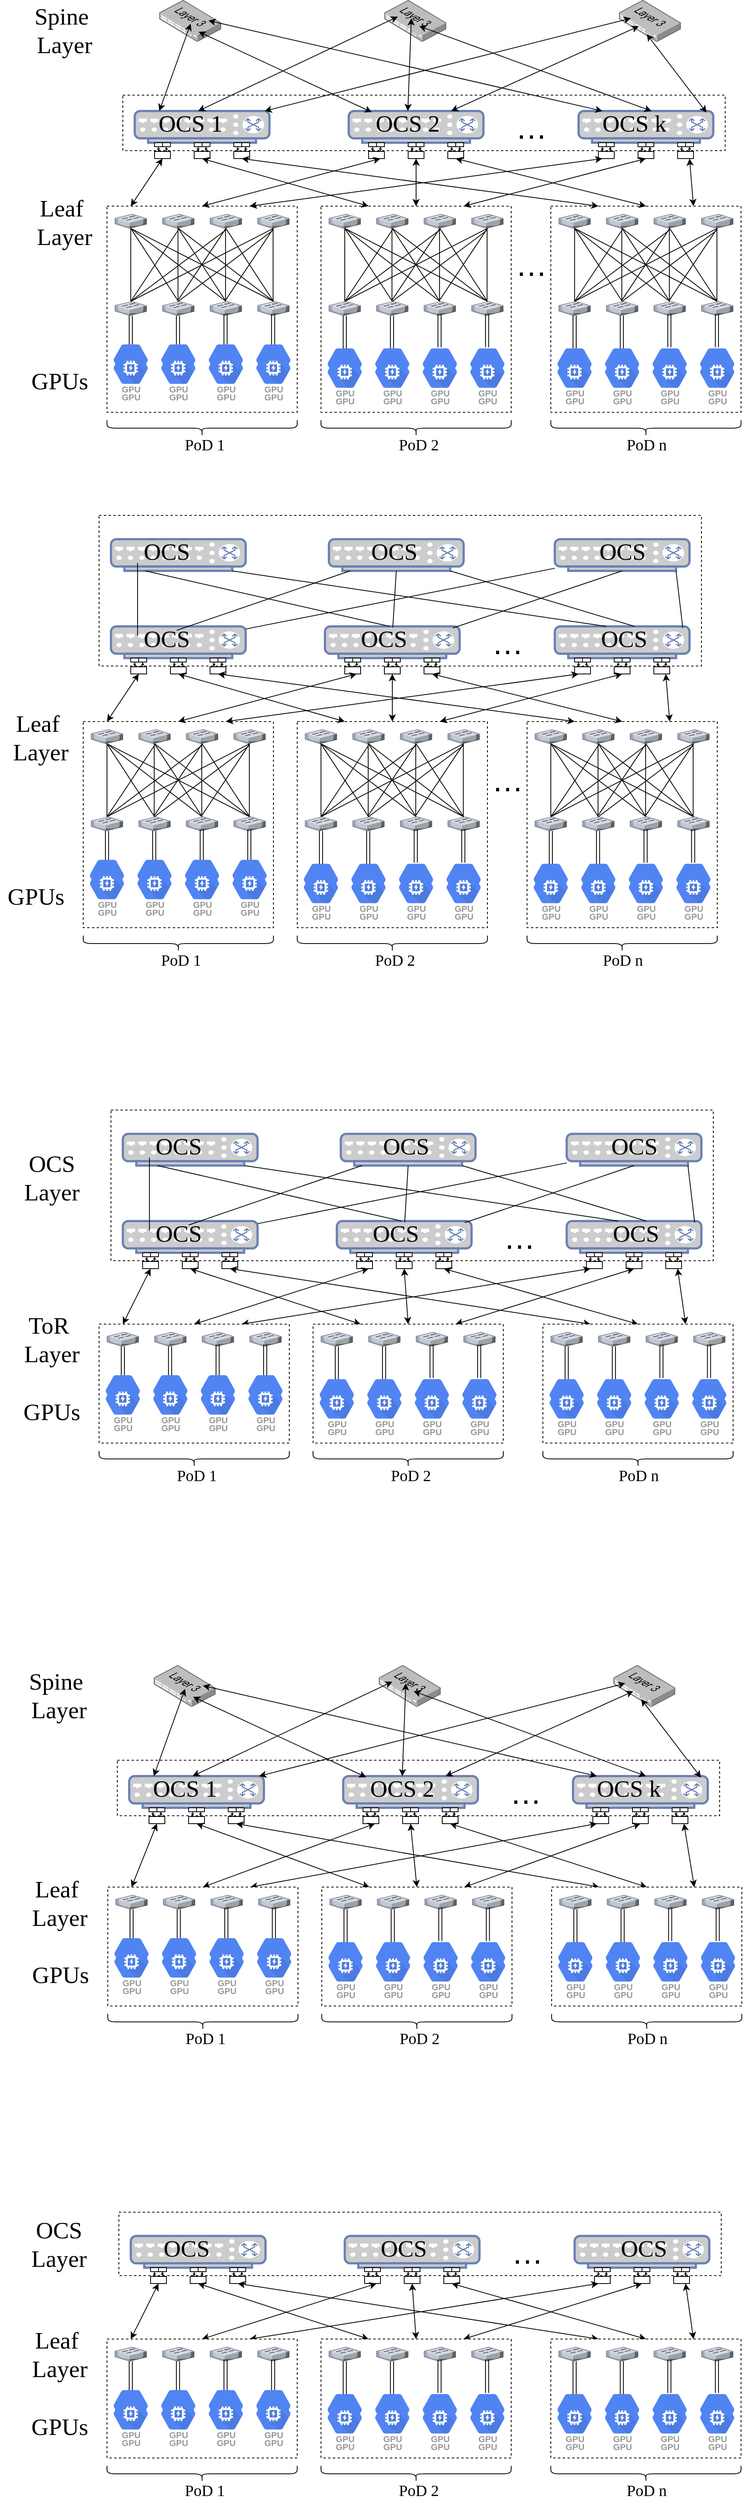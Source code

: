 <mxfile version="13.3.1" type="device"><diagram id="y1kWOpUGHuxIJ3yEuqZ7" name="Page-1"><mxGraphModel dx="3980" dy="3252" grid="1" gridSize="10" guides="1" tooltips="1" connect="1" arrows="1" fold="1" page="1" pageScale="1" pageWidth="827" pageHeight="1169" math="0" shadow="0"><root><mxCell id="0"/><mxCell id="1" parent="0"/><mxCell id="rLoegdF59TgYcEcmEnVo-97" value="" style="rounded=0;whiteSpace=wrap;html=1;dashed=1;" parent="1" vertex="1"><mxGeometry x="-115" y="-1040" width="760" height="70" as="geometry"/></mxCell><mxCell id="LMLSj2MRwrwGWkM6ZcZf-3" value="" style="fontColor=#0066CC;verticalAlign=top;verticalLabelPosition=bottom;labelPosition=center;align=center;html=1;outlineConnect=0;fillColor=#CCCCCC;strokeColor=#6881B3;gradientDirection=north;strokeWidth=2;shape=mxgraph.networks.switch;" parent="1" vertex="1"><mxGeometry x="-100" y="-1020" width="170" height="40" as="geometry"/></mxCell><mxCell id="LMLSj2MRwrwGWkM6ZcZf-53" value="" style="group" parent="1" vertex="1" connectable="0" treatAsSingle="0"><mxGeometry x="-135" y="-900" width="243" height="260" as="geometry"/></mxCell><mxCell id="LMLSj2MRwrwGWkM6ZcZf-52" value="" style="rounded=0;whiteSpace=wrap;html=1;dashed=1;shadow=0;glass=0;" parent="LMLSj2MRwrwGWkM6ZcZf-53" vertex="1"><mxGeometry width="240" height="260" as="geometry"/></mxCell><mxCell id="LMLSj2MRwrwGWkM6ZcZf-4" value="" style="verticalLabelPosition=bottom;aspect=fixed;html=1;verticalAlign=top;strokeColor=none;align=center;outlineConnect=0;shape=mxgraph.citrix.switch;" parent="LMLSj2MRwrwGWkM6ZcZf-53" vertex="1"><mxGeometry x="10" y="120" width="40" height="18.04" as="geometry"/></mxCell><mxCell id="LMLSj2MRwrwGWkM6ZcZf-24" value="" style="verticalLabelPosition=bottom;aspect=fixed;html=1;verticalAlign=top;strokeColor=none;align=center;outlineConnect=0;shape=mxgraph.citrix.switch;" parent="LMLSj2MRwrwGWkM6ZcZf-53" vertex="1"><mxGeometry x="70" y="120" width="40" height="18.04" as="geometry"/></mxCell><mxCell id="LMLSj2MRwrwGWkM6ZcZf-25" value="" style="verticalLabelPosition=bottom;aspect=fixed;html=1;verticalAlign=top;strokeColor=none;align=center;outlineConnect=0;shape=mxgraph.citrix.switch;" parent="LMLSj2MRwrwGWkM6ZcZf-53" vertex="1"><mxGeometry x="130" y="120" width="40" height="18.04" as="geometry"/></mxCell><mxCell id="LMLSj2MRwrwGWkM6ZcZf-26" value="" style="verticalLabelPosition=bottom;aspect=fixed;html=1;verticalAlign=top;strokeColor=none;align=center;outlineConnect=0;shape=mxgraph.citrix.switch;" parent="LMLSj2MRwrwGWkM6ZcZf-53" vertex="1"><mxGeometry x="190" y="120" width="40" height="18.04" as="geometry"/></mxCell><mxCell id="LMLSj2MRwrwGWkM6ZcZf-27" value="" style="verticalLabelPosition=bottom;aspect=fixed;html=1;verticalAlign=top;strokeColor=none;align=center;outlineConnect=0;shape=mxgraph.citrix.switch;" parent="LMLSj2MRwrwGWkM6ZcZf-53" vertex="1"><mxGeometry x="10" y="10" width="40" height="18.04" as="geometry"/></mxCell><mxCell id="LMLSj2MRwrwGWkM6ZcZf-28" value="" style="verticalLabelPosition=bottom;aspect=fixed;html=1;verticalAlign=top;strokeColor=none;align=center;outlineConnect=0;shape=mxgraph.citrix.switch;" parent="LMLSj2MRwrwGWkM6ZcZf-53" vertex="1"><mxGeometry x="70" y="10" width="40" height="18.04" as="geometry"/></mxCell><mxCell id="LMLSj2MRwrwGWkM6ZcZf-29" value="" style="verticalLabelPosition=bottom;aspect=fixed;html=1;verticalAlign=top;strokeColor=none;align=center;outlineConnect=0;shape=mxgraph.citrix.switch;" parent="LMLSj2MRwrwGWkM6ZcZf-53" vertex="1"><mxGeometry x="130" y="10" width="40" height="18.04" as="geometry"/></mxCell><mxCell id="LMLSj2MRwrwGWkM6ZcZf-30" value="" style="verticalLabelPosition=bottom;aspect=fixed;html=1;verticalAlign=top;strokeColor=none;align=center;outlineConnect=0;shape=mxgraph.citrix.switch;" parent="LMLSj2MRwrwGWkM6ZcZf-53" vertex="1"><mxGeometry x="190" y="10" width="40" height="18.04" as="geometry"/></mxCell><mxCell id="LMLSj2MRwrwGWkM6ZcZf-32" value="" style="endArrow=none;html=1;" parent="LMLSj2MRwrwGWkM6ZcZf-53" source="LMLSj2MRwrwGWkM6ZcZf-4" edge="1"><mxGeometry width="50" height="50" relative="1" as="geometry"><mxPoint x="-20" y="78.04" as="sourcePoint"/><mxPoint x="30" y="28.04" as="targetPoint"/></mxGeometry></mxCell><mxCell id="LMLSj2MRwrwGWkM6ZcZf-33" value="" style="endArrow=none;html=1;" parent="LMLSj2MRwrwGWkM6ZcZf-53" edge="1"><mxGeometry width="50" height="50" relative="1" as="geometry"><mxPoint x="89.58" y="120" as="sourcePoint"/><mxPoint x="89.58" y="28.04" as="targetPoint"/></mxGeometry></mxCell><mxCell id="LMLSj2MRwrwGWkM6ZcZf-34" value="" style="endArrow=none;html=1;" parent="LMLSj2MRwrwGWkM6ZcZf-53" edge="1"><mxGeometry width="50" height="50" relative="1" as="geometry"><mxPoint x="149.58" y="120" as="sourcePoint"/><mxPoint x="149.58" y="28.04" as="targetPoint"/></mxGeometry></mxCell><mxCell id="LMLSj2MRwrwGWkM6ZcZf-35" value="" style="endArrow=none;html=1;" parent="LMLSj2MRwrwGWkM6ZcZf-53" edge="1"><mxGeometry width="50" height="50" relative="1" as="geometry"><mxPoint x="209.58" y="120" as="sourcePoint"/><mxPoint x="209.58" y="28.04" as="targetPoint"/></mxGeometry></mxCell><mxCell id="LMLSj2MRwrwGWkM6ZcZf-36" value="" style="endArrow=none;html=1;" parent="LMLSj2MRwrwGWkM6ZcZf-53" edge="1"><mxGeometry width="50" height="50" relative="1" as="geometry"><mxPoint x="90" y="120" as="sourcePoint"/><mxPoint x="30" y="28.04" as="targetPoint"/></mxGeometry></mxCell><mxCell id="LMLSj2MRwrwGWkM6ZcZf-37" value="" style="endArrow=none;html=1;" parent="LMLSj2MRwrwGWkM6ZcZf-53" edge="1"><mxGeometry width="50" height="50" relative="1" as="geometry"><mxPoint x="150" y="120" as="sourcePoint"/><mxPoint x="90" y="28.04" as="targetPoint"/></mxGeometry></mxCell><mxCell id="LMLSj2MRwrwGWkM6ZcZf-38" value="" style="endArrow=none;html=1;" parent="LMLSj2MRwrwGWkM6ZcZf-53" edge="1"><mxGeometry width="50" height="50" relative="1" as="geometry"><mxPoint x="210" y="120" as="sourcePoint"/><mxPoint x="150" y="28.04" as="targetPoint"/></mxGeometry></mxCell><mxCell id="LMLSj2MRwrwGWkM6ZcZf-39" value="" style="endArrow=none;html=1;" parent="LMLSj2MRwrwGWkM6ZcZf-53" edge="1"><mxGeometry width="50" height="50" relative="1" as="geometry"><mxPoint x="30" y="120" as="sourcePoint"/><mxPoint x="90" y="30" as="targetPoint"/></mxGeometry></mxCell><mxCell id="LMLSj2MRwrwGWkM6ZcZf-40" value="" style="endArrow=none;html=1;" parent="LMLSj2MRwrwGWkM6ZcZf-53" edge="1"><mxGeometry width="50" height="50" relative="1" as="geometry"><mxPoint x="90" y="118.04" as="sourcePoint"/><mxPoint x="150" y="28.04" as="targetPoint"/></mxGeometry></mxCell><mxCell id="LMLSj2MRwrwGWkM6ZcZf-41" value="" style="endArrow=none;html=1;" parent="LMLSj2MRwrwGWkM6ZcZf-53" edge="1"><mxGeometry width="50" height="50" relative="1" as="geometry"><mxPoint x="150" y="118.04" as="sourcePoint"/><mxPoint x="210" y="28.04" as="targetPoint"/></mxGeometry></mxCell><mxCell id="LMLSj2MRwrwGWkM6ZcZf-42" value="" style="endArrow=none;html=1;exitX=0.5;exitY=0;exitDx=0;exitDy=0;exitPerimeter=0;" parent="LMLSj2MRwrwGWkM6ZcZf-53" source="LMLSj2MRwrwGWkM6ZcZf-25" edge="1"><mxGeometry width="50" height="50" relative="1" as="geometry"><mxPoint x="-20" y="78.04" as="sourcePoint"/><mxPoint x="30" y="28.04" as="targetPoint"/></mxGeometry></mxCell><mxCell id="LMLSj2MRwrwGWkM6ZcZf-43" value="" style="endArrow=none;html=1;exitX=0.5;exitY=0;exitDx=0;exitDy=0;exitPerimeter=0;" parent="LMLSj2MRwrwGWkM6ZcZf-53" edge="1"><mxGeometry width="50" height="50" relative="1" as="geometry"><mxPoint x="210" y="120" as="sourcePoint"/><mxPoint x="90" y="28.04" as="targetPoint"/></mxGeometry></mxCell><mxCell id="LMLSj2MRwrwGWkM6ZcZf-44" value="" style="endArrow=none;html=1;" parent="LMLSj2MRwrwGWkM6ZcZf-53" edge="1"><mxGeometry width="50" height="50" relative="1" as="geometry"><mxPoint x="30" y="120" as="sourcePoint"/><mxPoint x="150" y="30" as="targetPoint"/></mxGeometry></mxCell><mxCell id="LMLSj2MRwrwGWkM6ZcZf-45" value="" style="endArrow=none;html=1;" parent="LMLSj2MRwrwGWkM6ZcZf-53" edge="1"><mxGeometry width="50" height="50" relative="1" as="geometry"><mxPoint x="90" y="120" as="sourcePoint"/><mxPoint x="210" y="30" as="targetPoint"/></mxGeometry></mxCell><mxCell id="LMLSj2MRwrwGWkM6ZcZf-46" value="" style="endArrow=none;html=1;" parent="LMLSj2MRwrwGWkM6ZcZf-53" edge="1"><mxGeometry width="50" height="50" relative="1" as="geometry"><mxPoint x="210" y="120" as="sourcePoint"/><mxPoint x="30" y="28.04" as="targetPoint"/></mxGeometry></mxCell><mxCell id="LMLSj2MRwrwGWkM6ZcZf-47" value="" style="endArrow=none;html=1;" parent="LMLSj2MRwrwGWkM6ZcZf-53" edge="1"><mxGeometry width="50" height="50" relative="1" as="geometry"><mxPoint x="30" y="120" as="sourcePoint"/><mxPoint x="210" y="28.04" as="targetPoint"/></mxGeometry></mxCell><mxCell id="LMLSj2MRwrwGWkM6ZcZf-48" value="" style="shape=link;html=1;exitX=0.5;exitY=0;exitDx=0;exitDy=0;exitPerimeter=0;" parent="LMLSj2MRwrwGWkM6ZcZf-53" edge="1"><mxGeometry width="50" height="50" relative="1" as="geometry"><mxPoint x="30" y="180" as="sourcePoint"/><mxPoint x="30" y="138.04" as="targetPoint"/></mxGeometry></mxCell><mxCell id="LMLSj2MRwrwGWkM6ZcZf-49" value="" style="shape=link;html=1;exitX=0.5;exitY=0;exitDx=0;exitDy=0;exitPerimeter=0;" parent="LMLSj2MRwrwGWkM6ZcZf-53" edge="1"><mxGeometry width="50" height="50" relative="1" as="geometry"><mxPoint x="89.58" y="180" as="sourcePoint"/><mxPoint x="89.58" y="138.04" as="targetPoint"/></mxGeometry></mxCell><mxCell id="LMLSj2MRwrwGWkM6ZcZf-50" value="" style="shape=link;html=1;exitX=0.5;exitY=0;exitDx=0;exitDy=0;exitPerimeter=0;" parent="LMLSj2MRwrwGWkM6ZcZf-53" edge="1"><mxGeometry width="50" height="50" relative="1" as="geometry"><mxPoint x="149.58" y="178" as="sourcePoint"/><mxPoint x="149.58" y="136.04" as="targetPoint"/></mxGeometry></mxCell><mxCell id="LMLSj2MRwrwGWkM6ZcZf-51" value="" style="shape=link;html=1;exitX=0.5;exitY=0;exitDx=0;exitDy=0;exitPerimeter=0;" parent="LMLSj2MRwrwGWkM6ZcZf-53" edge="1"><mxGeometry width="50" height="50" relative="1" as="geometry"><mxPoint x="209.58" y="178" as="sourcePoint"/><mxPoint x="209.58" y="136.04" as="targetPoint"/></mxGeometry></mxCell><mxCell id="jtC0os_tgTjXyEuSvt5n-46" value="GPU" style="html=1;fillColor=#5184F3;strokeColor=none;verticalAlign=top;labelPosition=center;verticalLabelPosition=bottom;align=center;spacingTop=-6;fontSize=11;fontStyle=1;fontColor=#999999;shape=mxgraph.gcp2.hexIcon;prIcon=gpu" parent="LMLSj2MRwrwGWkM6ZcZf-53" vertex="1"><mxGeometry x="117" y="165" width="66" height="58.5" as="geometry"/></mxCell><mxCell id="jtC0os_tgTjXyEuSvt5n-47" value="GPU" style="html=1;fillColor=#5184F3;strokeColor=none;verticalAlign=top;labelPosition=center;verticalLabelPosition=bottom;align=center;spacingTop=-6;fontSize=11;fontStyle=1;fontColor=#999999;shape=mxgraph.gcp2.hexIcon;prIcon=gpu" parent="LMLSj2MRwrwGWkM6ZcZf-53" vertex="1"><mxGeometry x="117" y="175" width="66" height="58.5" as="geometry"/></mxCell><mxCell id="jtC0os_tgTjXyEuSvt5n-50" value="GPU" style="html=1;fillColor=#5184F3;strokeColor=none;verticalAlign=top;labelPosition=center;verticalLabelPosition=bottom;align=center;spacingTop=-6;fontSize=11;fontStyle=1;fontColor=#999999;shape=mxgraph.gcp2.hexIcon;prIcon=gpu" parent="LMLSj2MRwrwGWkM6ZcZf-53" vertex="1"><mxGeometry x="57" y="165" width="66" height="58.5" as="geometry"/></mxCell><mxCell id="jtC0os_tgTjXyEuSvt5n-51" value="GPU" style="html=1;fillColor=#5184F3;strokeColor=none;verticalAlign=top;labelPosition=center;verticalLabelPosition=bottom;align=center;spacingTop=-6;fontSize=11;fontStyle=1;fontColor=#999999;shape=mxgraph.gcp2.hexIcon;prIcon=gpu" parent="LMLSj2MRwrwGWkM6ZcZf-53" vertex="1"><mxGeometry x="57" y="175" width="66" height="58.5" as="geometry"/></mxCell><mxCell id="jtC0os_tgTjXyEuSvt5n-52" value="GPU" style="html=1;fillColor=#5184F3;strokeColor=none;verticalAlign=top;labelPosition=center;verticalLabelPosition=bottom;align=center;spacingTop=-6;fontSize=11;fontStyle=1;fontColor=#999999;shape=mxgraph.gcp2.hexIcon;prIcon=gpu" parent="LMLSj2MRwrwGWkM6ZcZf-53" vertex="1"><mxGeometry x="-3" y="165" width="66" height="58.5" as="geometry"/></mxCell><mxCell id="jtC0os_tgTjXyEuSvt5n-53" value="GPU" style="html=1;fillColor=#5184F3;strokeColor=none;verticalAlign=top;labelPosition=center;verticalLabelPosition=bottom;align=center;spacingTop=-6;fontSize=11;fontStyle=1;fontColor=#999999;shape=mxgraph.gcp2.hexIcon;prIcon=gpu" parent="LMLSj2MRwrwGWkM6ZcZf-53" vertex="1"><mxGeometry x="-3" y="175" width="66" height="58.5" as="geometry"/></mxCell><mxCell id="jtC0os_tgTjXyEuSvt5n-54" value="GPU" style="html=1;fillColor=#5184F3;strokeColor=none;verticalAlign=top;labelPosition=center;verticalLabelPosition=bottom;align=center;spacingTop=-6;fontSize=11;fontStyle=1;fontColor=#999999;shape=mxgraph.gcp2.hexIcon;prIcon=gpu" parent="LMLSj2MRwrwGWkM6ZcZf-53" vertex="1"><mxGeometry x="177" y="165" width="66" height="58.5" as="geometry"/></mxCell><mxCell id="jtC0os_tgTjXyEuSvt5n-55" value="GPU" style="html=1;fillColor=#5184F3;strokeColor=none;verticalAlign=top;labelPosition=center;verticalLabelPosition=bottom;align=center;spacingTop=-6;fontSize=11;fontStyle=1;fontColor=#999999;shape=mxgraph.gcp2.hexIcon;prIcon=gpu" parent="LMLSj2MRwrwGWkM6ZcZf-53" vertex="1"><mxGeometry x="177" y="175" width="66" height="58.5" as="geometry"/></mxCell><mxCell id="rLoegdF59TgYcEcmEnVo-1" value="" style="group" parent="1" vertex="1" connectable="0" treatAsSingle="0"><mxGeometry x="135" y="-900" width="243" height="260" as="geometry"/></mxCell><mxCell id="rLoegdF59TgYcEcmEnVo-2" value="" style="rounded=0;whiteSpace=wrap;html=1;dashed=1;shadow=0;glass=0;" parent="rLoegdF59TgYcEcmEnVo-1" vertex="1"><mxGeometry width="240" height="260" as="geometry"/></mxCell><mxCell id="rLoegdF59TgYcEcmEnVo-3" value="" style="verticalLabelPosition=bottom;aspect=fixed;html=1;verticalAlign=top;strokeColor=none;align=center;outlineConnect=0;shape=mxgraph.citrix.switch;" parent="rLoegdF59TgYcEcmEnVo-1" vertex="1"><mxGeometry x="10" y="120" width="40" height="18.04" as="geometry"/></mxCell><mxCell id="rLoegdF59TgYcEcmEnVo-8" value="" style="verticalLabelPosition=bottom;aspect=fixed;html=1;verticalAlign=top;strokeColor=none;align=center;outlineConnect=0;shape=mxgraph.citrix.switch;" parent="rLoegdF59TgYcEcmEnVo-1" vertex="1"><mxGeometry x="70" y="120" width="40" height="18.04" as="geometry"/></mxCell><mxCell id="rLoegdF59TgYcEcmEnVo-9" value="" style="verticalLabelPosition=bottom;aspect=fixed;html=1;verticalAlign=top;strokeColor=none;align=center;outlineConnect=0;shape=mxgraph.citrix.switch;" parent="rLoegdF59TgYcEcmEnVo-1" vertex="1"><mxGeometry x="130" y="120" width="40" height="18.04" as="geometry"/></mxCell><mxCell id="rLoegdF59TgYcEcmEnVo-10" value="" style="verticalLabelPosition=bottom;aspect=fixed;html=1;verticalAlign=top;strokeColor=none;align=center;outlineConnect=0;shape=mxgraph.citrix.switch;" parent="rLoegdF59TgYcEcmEnVo-1" vertex="1"><mxGeometry x="190" y="120" width="40" height="18.04" as="geometry"/></mxCell><mxCell id="rLoegdF59TgYcEcmEnVo-11" value="" style="verticalLabelPosition=bottom;aspect=fixed;html=1;verticalAlign=top;strokeColor=none;align=center;outlineConnect=0;shape=mxgraph.citrix.switch;" parent="rLoegdF59TgYcEcmEnVo-1" vertex="1"><mxGeometry x="10" y="10" width="40" height="18.04" as="geometry"/></mxCell><mxCell id="rLoegdF59TgYcEcmEnVo-12" value="" style="verticalLabelPosition=bottom;aspect=fixed;html=1;verticalAlign=top;strokeColor=none;align=center;outlineConnect=0;shape=mxgraph.citrix.switch;" parent="rLoegdF59TgYcEcmEnVo-1" vertex="1"><mxGeometry x="70" y="10" width="40" height="18.04" as="geometry"/></mxCell><mxCell id="rLoegdF59TgYcEcmEnVo-13" value="" style="verticalLabelPosition=bottom;aspect=fixed;html=1;verticalAlign=top;strokeColor=none;align=center;outlineConnect=0;shape=mxgraph.citrix.switch;" parent="rLoegdF59TgYcEcmEnVo-1" vertex="1"><mxGeometry x="130" y="10" width="40" height="18.04" as="geometry"/></mxCell><mxCell id="rLoegdF59TgYcEcmEnVo-14" value="" style="verticalLabelPosition=bottom;aspect=fixed;html=1;verticalAlign=top;strokeColor=none;align=center;outlineConnect=0;shape=mxgraph.citrix.switch;" parent="rLoegdF59TgYcEcmEnVo-1" vertex="1"><mxGeometry x="190" y="10" width="40" height="18.04" as="geometry"/></mxCell><mxCell id="rLoegdF59TgYcEcmEnVo-15" value="" style="endArrow=none;html=1;" parent="rLoegdF59TgYcEcmEnVo-1" source="rLoegdF59TgYcEcmEnVo-3" edge="1"><mxGeometry width="50" height="50" relative="1" as="geometry"><mxPoint x="-20" y="78.04" as="sourcePoint"/><mxPoint x="30" y="28.04" as="targetPoint"/></mxGeometry></mxCell><mxCell id="rLoegdF59TgYcEcmEnVo-16" value="" style="endArrow=none;html=1;" parent="rLoegdF59TgYcEcmEnVo-1" edge="1"><mxGeometry width="50" height="50" relative="1" as="geometry"><mxPoint x="89.58" y="120" as="sourcePoint"/><mxPoint x="89.58" y="28.04" as="targetPoint"/></mxGeometry></mxCell><mxCell id="rLoegdF59TgYcEcmEnVo-17" value="" style="endArrow=none;html=1;" parent="rLoegdF59TgYcEcmEnVo-1" edge="1"><mxGeometry width="50" height="50" relative="1" as="geometry"><mxPoint x="149.58" y="120" as="sourcePoint"/><mxPoint x="149.58" y="28.04" as="targetPoint"/></mxGeometry></mxCell><mxCell id="rLoegdF59TgYcEcmEnVo-18" value="" style="endArrow=none;html=1;" parent="rLoegdF59TgYcEcmEnVo-1" edge="1"><mxGeometry width="50" height="50" relative="1" as="geometry"><mxPoint x="209.58" y="120" as="sourcePoint"/><mxPoint x="209.58" y="28.04" as="targetPoint"/></mxGeometry></mxCell><mxCell id="rLoegdF59TgYcEcmEnVo-19" value="" style="endArrow=none;html=1;" parent="rLoegdF59TgYcEcmEnVo-1" edge="1"><mxGeometry width="50" height="50" relative="1" as="geometry"><mxPoint x="90" y="120" as="sourcePoint"/><mxPoint x="30" y="28.04" as="targetPoint"/></mxGeometry></mxCell><mxCell id="rLoegdF59TgYcEcmEnVo-20" value="" style="endArrow=none;html=1;" parent="rLoegdF59TgYcEcmEnVo-1" edge="1"><mxGeometry width="50" height="50" relative="1" as="geometry"><mxPoint x="150" y="120" as="sourcePoint"/><mxPoint x="90" y="28.04" as="targetPoint"/></mxGeometry></mxCell><mxCell id="rLoegdF59TgYcEcmEnVo-21" value="" style="endArrow=none;html=1;" parent="rLoegdF59TgYcEcmEnVo-1" edge="1"><mxGeometry width="50" height="50" relative="1" as="geometry"><mxPoint x="210" y="120" as="sourcePoint"/><mxPoint x="150" y="28.04" as="targetPoint"/></mxGeometry></mxCell><mxCell id="rLoegdF59TgYcEcmEnVo-22" value="" style="endArrow=none;html=1;" parent="rLoegdF59TgYcEcmEnVo-1" edge="1"><mxGeometry width="50" height="50" relative="1" as="geometry"><mxPoint x="30" y="120" as="sourcePoint"/><mxPoint x="90" y="30" as="targetPoint"/></mxGeometry></mxCell><mxCell id="rLoegdF59TgYcEcmEnVo-23" value="" style="endArrow=none;html=1;" parent="rLoegdF59TgYcEcmEnVo-1" edge="1"><mxGeometry width="50" height="50" relative="1" as="geometry"><mxPoint x="90" y="118.04" as="sourcePoint"/><mxPoint x="150" y="28.04" as="targetPoint"/></mxGeometry></mxCell><mxCell id="rLoegdF59TgYcEcmEnVo-24" value="" style="endArrow=none;html=1;" parent="rLoegdF59TgYcEcmEnVo-1" edge="1"><mxGeometry width="50" height="50" relative="1" as="geometry"><mxPoint x="150" y="118.04" as="sourcePoint"/><mxPoint x="210" y="28.04" as="targetPoint"/></mxGeometry></mxCell><mxCell id="rLoegdF59TgYcEcmEnVo-25" value="" style="endArrow=none;html=1;exitX=0.5;exitY=0;exitDx=0;exitDy=0;exitPerimeter=0;" parent="rLoegdF59TgYcEcmEnVo-1" source="rLoegdF59TgYcEcmEnVo-9" edge="1"><mxGeometry width="50" height="50" relative="1" as="geometry"><mxPoint x="-20" y="78.04" as="sourcePoint"/><mxPoint x="30" y="28.04" as="targetPoint"/></mxGeometry></mxCell><mxCell id="rLoegdF59TgYcEcmEnVo-26" value="" style="endArrow=none;html=1;exitX=0.5;exitY=0;exitDx=0;exitDy=0;exitPerimeter=0;" parent="rLoegdF59TgYcEcmEnVo-1" edge="1"><mxGeometry width="50" height="50" relative="1" as="geometry"><mxPoint x="210" y="120" as="sourcePoint"/><mxPoint x="90" y="28.04" as="targetPoint"/></mxGeometry></mxCell><mxCell id="rLoegdF59TgYcEcmEnVo-27" value="" style="endArrow=none;html=1;" parent="rLoegdF59TgYcEcmEnVo-1" edge="1"><mxGeometry width="50" height="50" relative="1" as="geometry"><mxPoint x="30" y="120" as="sourcePoint"/><mxPoint x="150" y="30" as="targetPoint"/></mxGeometry></mxCell><mxCell id="rLoegdF59TgYcEcmEnVo-28" value="" style="endArrow=none;html=1;" parent="rLoegdF59TgYcEcmEnVo-1" edge="1"><mxGeometry width="50" height="50" relative="1" as="geometry"><mxPoint x="90" y="120" as="sourcePoint"/><mxPoint x="210" y="30" as="targetPoint"/></mxGeometry></mxCell><mxCell id="rLoegdF59TgYcEcmEnVo-29" value="" style="endArrow=none;html=1;" parent="rLoegdF59TgYcEcmEnVo-1" edge="1"><mxGeometry width="50" height="50" relative="1" as="geometry"><mxPoint x="210" y="120" as="sourcePoint"/><mxPoint x="30" y="28.04" as="targetPoint"/></mxGeometry></mxCell><mxCell id="rLoegdF59TgYcEcmEnVo-30" value="" style="endArrow=none;html=1;" parent="rLoegdF59TgYcEcmEnVo-1" edge="1"><mxGeometry width="50" height="50" relative="1" as="geometry"><mxPoint x="30" y="120" as="sourcePoint"/><mxPoint x="210" y="28.04" as="targetPoint"/></mxGeometry></mxCell><mxCell id="rLoegdF59TgYcEcmEnVo-31" value="" style="shape=link;html=1;exitX=0.5;exitY=0;exitDx=0;exitDy=0;exitPerimeter=0;" parent="rLoegdF59TgYcEcmEnVo-1" edge="1"><mxGeometry width="50" height="50" relative="1" as="geometry"><mxPoint x="30" y="180" as="sourcePoint"/><mxPoint x="30" y="138.04" as="targetPoint"/></mxGeometry></mxCell><mxCell id="rLoegdF59TgYcEcmEnVo-32" value="" style="shape=link;html=1;exitX=0.5;exitY=0;exitDx=0;exitDy=0;exitPerimeter=0;" parent="rLoegdF59TgYcEcmEnVo-1" edge="1"><mxGeometry width="50" height="50" relative="1" as="geometry"><mxPoint x="89.58" y="180" as="sourcePoint"/><mxPoint x="89.58" y="138.04" as="targetPoint"/></mxGeometry></mxCell><mxCell id="rLoegdF59TgYcEcmEnVo-33" value="" style="shape=link;html=1;exitX=0.5;exitY=0;exitDx=0;exitDy=0;exitPerimeter=0;" parent="rLoegdF59TgYcEcmEnVo-1" edge="1"><mxGeometry width="50" height="50" relative="1" as="geometry"><mxPoint x="149.58" y="178" as="sourcePoint"/><mxPoint x="149.58" y="136.04" as="targetPoint"/></mxGeometry></mxCell><mxCell id="rLoegdF59TgYcEcmEnVo-34" value="" style="shape=link;html=1;exitX=0.5;exitY=0;exitDx=0;exitDy=0;exitPerimeter=0;" parent="rLoegdF59TgYcEcmEnVo-1" edge="1"><mxGeometry width="50" height="50" relative="1" as="geometry"><mxPoint x="209.58" y="178" as="sourcePoint"/><mxPoint x="209.58" y="136.04" as="targetPoint"/></mxGeometry></mxCell><mxCell id="jtC0os_tgTjXyEuSvt5n-56" value="GPU" style="html=1;fillColor=#5184F3;strokeColor=none;verticalAlign=top;labelPosition=center;verticalLabelPosition=bottom;align=center;spacingTop=-6;fontSize=11;fontStyle=1;fontColor=#999999;shape=mxgraph.gcp2.hexIcon;prIcon=gpu" parent="rLoegdF59TgYcEcmEnVo-1" vertex="1"><mxGeometry x="-3" y="170" width="66" height="58.5" as="geometry"/></mxCell><mxCell id="jtC0os_tgTjXyEuSvt5n-57" value="GPU" style="html=1;fillColor=#5184F3;strokeColor=none;verticalAlign=top;labelPosition=center;verticalLabelPosition=bottom;align=center;spacingTop=-6;fontSize=11;fontStyle=1;fontColor=#999999;shape=mxgraph.gcp2.hexIcon;prIcon=gpu" parent="rLoegdF59TgYcEcmEnVo-1" vertex="1"><mxGeometry x="-3" y="180" width="66" height="58.5" as="geometry"/></mxCell><mxCell id="jtC0os_tgTjXyEuSvt5n-58" value="GPU" style="html=1;fillColor=#5184F3;strokeColor=none;verticalAlign=top;labelPosition=center;verticalLabelPosition=bottom;align=center;spacingTop=-6;fontSize=11;fontStyle=1;fontColor=#999999;shape=mxgraph.gcp2.hexIcon;prIcon=gpu" parent="rLoegdF59TgYcEcmEnVo-1" vertex="1"><mxGeometry x="57" y="170" width="66" height="58.5" as="geometry"/></mxCell><mxCell id="jtC0os_tgTjXyEuSvt5n-59" value="GPU" style="html=1;fillColor=#5184F3;strokeColor=none;verticalAlign=top;labelPosition=center;verticalLabelPosition=bottom;align=center;spacingTop=-6;fontSize=11;fontStyle=1;fontColor=#999999;shape=mxgraph.gcp2.hexIcon;prIcon=gpu" parent="rLoegdF59TgYcEcmEnVo-1" vertex="1"><mxGeometry x="57" y="180" width="66" height="58.5" as="geometry"/></mxCell><mxCell id="jtC0os_tgTjXyEuSvt5n-60" value="GPU" style="html=1;fillColor=#5184F3;strokeColor=none;verticalAlign=top;labelPosition=center;verticalLabelPosition=bottom;align=center;spacingTop=-6;fontSize=11;fontStyle=1;fontColor=#999999;shape=mxgraph.gcp2.hexIcon;prIcon=gpu" parent="rLoegdF59TgYcEcmEnVo-1" vertex="1"><mxGeometry x="117" y="170" width="66" height="58.5" as="geometry"/></mxCell><mxCell id="jtC0os_tgTjXyEuSvt5n-61" value="GPU" style="html=1;fillColor=#5184F3;strokeColor=none;verticalAlign=top;labelPosition=center;verticalLabelPosition=bottom;align=center;spacingTop=-6;fontSize=11;fontStyle=1;fontColor=#999999;shape=mxgraph.gcp2.hexIcon;prIcon=gpu" parent="rLoegdF59TgYcEcmEnVo-1" vertex="1"><mxGeometry x="117" y="180" width="66" height="58.5" as="geometry"/></mxCell><mxCell id="jtC0os_tgTjXyEuSvt5n-62" value="GPU" style="html=1;fillColor=#5184F3;strokeColor=none;verticalAlign=top;labelPosition=center;verticalLabelPosition=bottom;align=center;spacingTop=-6;fontSize=11;fontStyle=1;fontColor=#999999;shape=mxgraph.gcp2.hexIcon;prIcon=gpu" parent="rLoegdF59TgYcEcmEnVo-1" vertex="1"><mxGeometry x="177" y="170" width="66" height="58.5" as="geometry"/></mxCell><mxCell id="jtC0os_tgTjXyEuSvt5n-63" value="GPU" style="html=1;fillColor=#5184F3;strokeColor=none;verticalAlign=top;labelPosition=center;verticalLabelPosition=bottom;align=center;spacingTop=-6;fontSize=11;fontStyle=1;fontColor=#999999;shape=mxgraph.gcp2.hexIcon;prIcon=gpu" parent="rLoegdF59TgYcEcmEnVo-1" vertex="1"><mxGeometry x="177" y="180" width="66" height="58.5" as="geometry"/></mxCell><mxCell id="rLoegdF59TgYcEcmEnVo-35" value="" style="group" parent="1" vertex="1" connectable="0" treatAsSingle="0"><mxGeometry x="425" y="-900" width="243" height="260" as="geometry"/></mxCell><mxCell id="rLoegdF59TgYcEcmEnVo-36" value="" style="rounded=0;whiteSpace=wrap;html=1;dashed=1;shadow=0;glass=0;" parent="rLoegdF59TgYcEcmEnVo-35" vertex="1"><mxGeometry width="240" height="260" as="geometry"/></mxCell><mxCell id="rLoegdF59TgYcEcmEnVo-37" value="" style="verticalLabelPosition=bottom;aspect=fixed;html=1;verticalAlign=top;strokeColor=none;align=center;outlineConnect=0;shape=mxgraph.citrix.switch;" parent="rLoegdF59TgYcEcmEnVo-35" vertex="1"><mxGeometry x="10" y="120" width="40" height="18.04" as="geometry"/></mxCell><mxCell id="rLoegdF59TgYcEcmEnVo-42" value="" style="verticalLabelPosition=bottom;aspect=fixed;html=1;verticalAlign=top;strokeColor=none;align=center;outlineConnect=0;shape=mxgraph.citrix.switch;" parent="rLoegdF59TgYcEcmEnVo-35" vertex="1"><mxGeometry x="70" y="120" width="40" height="18.04" as="geometry"/></mxCell><mxCell id="rLoegdF59TgYcEcmEnVo-43" value="" style="verticalLabelPosition=bottom;aspect=fixed;html=1;verticalAlign=top;strokeColor=none;align=center;outlineConnect=0;shape=mxgraph.citrix.switch;" parent="rLoegdF59TgYcEcmEnVo-35" vertex="1"><mxGeometry x="130" y="120" width="40" height="18.04" as="geometry"/></mxCell><mxCell id="rLoegdF59TgYcEcmEnVo-44" value="" style="verticalLabelPosition=bottom;aspect=fixed;html=1;verticalAlign=top;strokeColor=none;align=center;outlineConnect=0;shape=mxgraph.citrix.switch;" parent="rLoegdF59TgYcEcmEnVo-35" vertex="1"><mxGeometry x="190" y="120" width="40" height="18.04" as="geometry"/></mxCell><mxCell id="rLoegdF59TgYcEcmEnVo-45" value="" style="verticalLabelPosition=bottom;aspect=fixed;html=1;verticalAlign=top;strokeColor=none;align=center;outlineConnect=0;shape=mxgraph.citrix.switch;" parent="rLoegdF59TgYcEcmEnVo-35" vertex="1"><mxGeometry x="10" y="10" width="40" height="18.04" as="geometry"/></mxCell><mxCell id="rLoegdF59TgYcEcmEnVo-46" value="" style="verticalLabelPosition=bottom;aspect=fixed;html=1;verticalAlign=top;strokeColor=none;align=center;outlineConnect=0;shape=mxgraph.citrix.switch;" parent="rLoegdF59TgYcEcmEnVo-35" vertex="1"><mxGeometry x="70" y="10" width="40" height="18.04" as="geometry"/></mxCell><mxCell id="rLoegdF59TgYcEcmEnVo-47" value="" style="verticalLabelPosition=bottom;aspect=fixed;html=1;verticalAlign=top;strokeColor=none;align=center;outlineConnect=0;shape=mxgraph.citrix.switch;" parent="rLoegdF59TgYcEcmEnVo-35" vertex="1"><mxGeometry x="130" y="10" width="40" height="18.04" as="geometry"/></mxCell><mxCell id="rLoegdF59TgYcEcmEnVo-48" value="" style="verticalLabelPosition=bottom;aspect=fixed;html=1;verticalAlign=top;strokeColor=none;align=center;outlineConnect=0;shape=mxgraph.citrix.switch;" parent="rLoegdF59TgYcEcmEnVo-35" vertex="1"><mxGeometry x="190" y="10" width="40" height="18.04" as="geometry"/></mxCell><mxCell id="rLoegdF59TgYcEcmEnVo-49" value="" style="endArrow=none;html=1;" parent="rLoegdF59TgYcEcmEnVo-35" source="rLoegdF59TgYcEcmEnVo-37" edge="1"><mxGeometry width="50" height="50" relative="1" as="geometry"><mxPoint x="-20" y="78.04" as="sourcePoint"/><mxPoint x="30" y="28.04" as="targetPoint"/></mxGeometry></mxCell><mxCell id="rLoegdF59TgYcEcmEnVo-50" value="" style="endArrow=none;html=1;" parent="rLoegdF59TgYcEcmEnVo-35" edge="1"><mxGeometry width="50" height="50" relative="1" as="geometry"><mxPoint x="89.58" y="120" as="sourcePoint"/><mxPoint x="89.58" y="28.04" as="targetPoint"/></mxGeometry></mxCell><mxCell id="rLoegdF59TgYcEcmEnVo-51" value="" style="endArrow=none;html=1;" parent="rLoegdF59TgYcEcmEnVo-35" edge="1"><mxGeometry width="50" height="50" relative="1" as="geometry"><mxPoint x="149.58" y="120" as="sourcePoint"/><mxPoint x="149.58" y="28.04" as="targetPoint"/></mxGeometry></mxCell><mxCell id="rLoegdF59TgYcEcmEnVo-52" value="" style="endArrow=none;html=1;" parent="rLoegdF59TgYcEcmEnVo-35" edge="1"><mxGeometry width="50" height="50" relative="1" as="geometry"><mxPoint x="209.58" y="120" as="sourcePoint"/><mxPoint x="209.58" y="28.04" as="targetPoint"/></mxGeometry></mxCell><mxCell id="rLoegdF59TgYcEcmEnVo-53" value="" style="endArrow=none;html=1;" parent="rLoegdF59TgYcEcmEnVo-35" edge="1"><mxGeometry width="50" height="50" relative="1" as="geometry"><mxPoint x="90" y="120" as="sourcePoint"/><mxPoint x="30" y="28.04" as="targetPoint"/></mxGeometry></mxCell><mxCell id="rLoegdF59TgYcEcmEnVo-54" value="" style="endArrow=none;html=1;" parent="rLoegdF59TgYcEcmEnVo-35" edge="1"><mxGeometry width="50" height="50" relative="1" as="geometry"><mxPoint x="150" y="120" as="sourcePoint"/><mxPoint x="90" y="28.04" as="targetPoint"/></mxGeometry></mxCell><mxCell id="rLoegdF59TgYcEcmEnVo-55" value="" style="endArrow=none;html=1;" parent="rLoegdF59TgYcEcmEnVo-35" edge="1"><mxGeometry width="50" height="50" relative="1" as="geometry"><mxPoint x="210" y="120" as="sourcePoint"/><mxPoint x="150" y="28.04" as="targetPoint"/></mxGeometry></mxCell><mxCell id="rLoegdF59TgYcEcmEnVo-56" value="" style="endArrow=none;html=1;" parent="rLoegdF59TgYcEcmEnVo-35" edge="1"><mxGeometry width="50" height="50" relative="1" as="geometry"><mxPoint x="30" y="120" as="sourcePoint"/><mxPoint x="90" y="30" as="targetPoint"/></mxGeometry></mxCell><mxCell id="rLoegdF59TgYcEcmEnVo-57" value="" style="endArrow=none;html=1;" parent="rLoegdF59TgYcEcmEnVo-35" edge="1"><mxGeometry width="50" height="50" relative="1" as="geometry"><mxPoint x="90" y="118.04" as="sourcePoint"/><mxPoint x="150" y="28.04" as="targetPoint"/></mxGeometry></mxCell><mxCell id="rLoegdF59TgYcEcmEnVo-58" value="" style="endArrow=none;html=1;" parent="rLoegdF59TgYcEcmEnVo-35" edge="1"><mxGeometry width="50" height="50" relative="1" as="geometry"><mxPoint x="150" y="118.04" as="sourcePoint"/><mxPoint x="210" y="28.04" as="targetPoint"/></mxGeometry></mxCell><mxCell id="rLoegdF59TgYcEcmEnVo-59" value="" style="endArrow=none;html=1;exitX=0.5;exitY=0;exitDx=0;exitDy=0;exitPerimeter=0;" parent="rLoegdF59TgYcEcmEnVo-35" source="rLoegdF59TgYcEcmEnVo-43" edge="1"><mxGeometry width="50" height="50" relative="1" as="geometry"><mxPoint x="-20" y="78.04" as="sourcePoint"/><mxPoint x="30" y="28.04" as="targetPoint"/></mxGeometry></mxCell><mxCell id="rLoegdF59TgYcEcmEnVo-60" value="" style="endArrow=none;html=1;exitX=0.5;exitY=0;exitDx=0;exitDy=0;exitPerimeter=0;" parent="rLoegdF59TgYcEcmEnVo-35" edge="1"><mxGeometry width="50" height="50" relative="1" as="geometry"><mxPoint x="210" y="120" as="sourcePoint"/><mxPoint x="90" y="28.04" as="targetPoint"/></mxGeometry></mxCell><mxCell id="rLoegdF59TgYcEcmEnVo-61" value="" style="endArrow=none;html=1;" parent="rLoegdF59TgYcEcmEnVo-35" edge="1"><mxGeometry width="50" height="50" relative="1" as="geometry"><mxPoint x="30" y="120" as="sourcePoint"/><mxPoint x="150" y="30" as="targetPoint"/></mxGeometry></mxCell><mxCell id="rLoegdF59TgYcEcmEnVo-62" value="" style="endArrow=none;html=1;" parent="rLoegdF59TgYcEcmEnVo-35" edge="1"><mxGeometry width="50" height="50" relative="1" as="geometry"><mxPoint x="90" y="120" as="sourcePoint"/><mxPoint x="210" y="30" as="targetPoint"/></mxGeometry></mxCell><mxCell id="rLoegdF59TgYcEcmEnVo-63" value="" style="endArrow=none;html=1;" parent="rLoegdF59TgYcEcmEnVo-35" edge="1"><mxGeometry width="50" height="50" relative="1" as="geometry"><mxPoint x="210" y="120" as="sourcePoint"/><mxPoint x="30" y="28.04" as="targetPoint"/></mxGeometry></mxCell><mxCell id="rLoegdF59TgYcEcmEnVo-64" value="" style="endArrow=none;html=1;" parent="rLoegdF59TgYcEcmEnVo-35" edge="1"><mxGeometry width="50" height="50" relative="1" as="geometry"><mxPoint x="30" y="120" as="sourcePoint"/><mxPoint x="210" y="28.04" as="targetPoint"/></mxGeometry></mxCell><mxCell id="rLoegdF59TgYcEcmEnVo-65" value="" style="shape=link;html=1;exitX=0.5;exitY=0;exitDx=0;exitDy=0;exitPerimeter=0;" parent="rLoegdF59TgYcEcmEnVo-35" edge="1"><mxGeometry width="50" height="50" relative="1" as="geometry"><mxPoint x="30" y="180" as="sourcePoint"/><mxPoint x="30" y="138.04" as="targetPoint"/></mxGeometry></mxCell><mxCell id="rLoegdF59TgYcEcmEnVo-66" value="" style="shape=link;html=1;exitX=0.5;exitY=0;exitDx=0;exitDy=0;exitPerimeter=0;" parent="rLoegdF59TgYcEcmEnVo-35" edge="1"><mxGeometry width="50" height="50" relative="1" as="geometry"><mxPoint x="89.58" y="180" as="sourcePoint"/><mxPoint x="89.58" y="138.04" as="targetPoint"/></mxGeometry></mxCell><mxCell id="rLoegdF59TgYcEcmEnVo-67" value="" style="shape=link;html=1;exitX=0.5;exitY=0;exitDx=0;exitDy=0;exitPerimeter=0;" parent="rLoegdF59TgYcEcmEnVo-35" edge="1"><mxGeometry width="50" height="50" relative="1" as="geometry"><mxPoint x="149.58" y="178" as="sourcePoint"/><mxPoint x="149.58" y="136.04" as="targetPoint"/></mxGeometry></mxCell><mxCell id="rLoegdF59TgYcEcmEnVo-68" value="" style="shape=link;html=1;exitX=0.5;exitY=0;exitDx=0;exitDy=0;exitPerimeter=0;" parent="rLoegdF59TgYcEcmEnVo-35" edge="1"><mxGeometry width="50" height="50" relative="1" as="geometry"><mxPoint x="209.58" y="178" as="sourcePoint"/><mxPoint x="209.58" y="136.04" as="targetPoint"/></mxGeometry></mxCell><mxCell id="jtC0os_tgTjXyEuSvt5n-64" value="GPU" style="html=1;fillColor=#5184F3;strokeColor=none;verticalAlign=top;labelPosition=center;verticalLabelPosition=bottom;align=center;spacingTop=-6;fontSize=11;fontStyle=1;fontColor=#999999;shape=mxgraph.gcp2.hexIcon;prIcon=gpu" parent="rLoegdF59TgYcEcmEnVo-35" vertex="1"><mxGeometry x="-3" y="170" width="66" height="58.5" as="geometry"/></mxCell><mxCell id="jtC0os_tgTjXyEuSvt5n-65" value="GPU" style="html=1;fillColor=#5184F3;strokeColor=none;verticalAlign=top;labelPosition=center;verticalLabelPosition=bottom;align=center;spacingTop=-6;fontSize=11;fontStyle=1;fontColor=#999999;shape=mxgraph.gcp2.hexIcon;prIcon=gpu" parent="rLoegdF59TgYcEcmEnVo-35" vertex="1"><mxGeometry x="-3" y="180" width="66" height="58.5" as="geometry"/></mxCell><mxCell id="jtC0os_tgTjXyEuSvt5n-66" value="GPU" style="html=1;fillColor=#5184F3;strokeColor=none;verticalAlign=top;labelPosition=center;verticalLabelPosition=bottom;align=center;spacingTop=-6;fontSize=11;fontStyle=1;fontColor=#999999;shape=mxgraph.gcp2.hexIcon;prIcon=gpu" parent="rLoegdF59TgYcEcmEnVo-35" vertex="1"><mxGeometry x="57" y="170" width="66" height="58.5" as="geometry"/></mxCell><mxCell id="jtC0os_tgTjXyEuSvt5n-67" value="GPU" style="html=1;fillColor=#5184F3;strokeColor=none;verticalAlign=top;labelPosition=center;verticalLabelPosition=bottom;align=center;spacingTop=-6;fontSize=11;fontStyle=1;fontColor=#999999;shape=mxgraph.gcp2.hexIcon;prIcon=gpu" parent="rLoegdF59TgYcEcmEnVo-35" vertex="1"><mxGeometry x="57" y="180" width="66" height="58.5" as="geometry"/></mxCell><mxCell id="jtC0os_tgTjXyEuSvt5n-68" value="GPU" style="html=1;fillColor=#5184F3;strokeColor=none;verticalAlign=top;labelPosition=center;verticalLabelPosition=bottom;align=center;spacingTop=-6;fontSize=11;fontStyle=1;fontColor=#999999;shape=mxgraph.gcp2.hexIcon;prIcon=gpu" parent="rLoegdF59TgYcEcmEnVo-35" vertex="1"><mxGeometry x="117" y="170" width="66" height="58.5" as="geometry"/></mxCell><mxCell id="jtC0os_tgTjXyEuSvt5n-69" value="GPU" style="html=1;fillColor=#5184F3;strokeColor=none;verticalAlign=top;labelPosition=center;verticalLabelPosition=bottom;align=center;spacingTop=-6;fontSize=11;fontStyle=1;fontColor=#999999;shape=mxgraph.gcp2.hexIcon;prIcon=gpu" parent="rLoegdF59TgYcEcmEnVo-35" vertex="1"><mxGeometry x="117" y="180" width="66" height="58.5" as="geometry"/></mxCell><mxCell id="jtC0os_tgTjXyEuSvt5n-70" value="GPU" style="html=1;fillColor=#5184F3;strokeColor=none;verticalAlign=top;labelPosition=center;verticalLabelPosition=bottom;align=center;spacingTop=-6;fontSize=11;fontStyle=1;fontColor=#999999;shape=mxgraph.gcp2.hexIcon;prIcon=gpu" parent="rLoegdF59TgYcEcmEnVo-35" vertex="1"><mxGeometry x="177" y="170" width="66" height="58.5" as="geometry"/></mxCell><mxCell id="jtC0os_tgTjXyEuSvt5n-71" value="GPU" style="html=1;fillColor=#5184F3;strokeColor=none;verticalAlign=top;labelPosition=center;verticalLabelPosition=bottom;align=center;spacingTop=-6;fontSize=11;fontStyle=1;fontColor=#999999;shape=mxgraph.gcp2.hexIcon;prIcon=gpu" parent="rLoegdF59TgYcEcmEnVo-35" vertex="1"><mxGeometry x="177" y="180" width="66" height="58.5" as="geometry"/></mxCell><mxCell id="rLoegdF59TgYcEcmEnVo-70" value="&lt;font style=&quot;font-size: 40px&quot;&gt;…&lt;/font&gt;" style="text;html=1;align=center;verticalAlign=middle;resizable=0;points=[];autosize=1;" parent="1" vertex="1"><mxGeometry x="370" y="-842" width="60" height="30" as="geometry"/></mxCell><mxCell id="rLoegdF59TgYcEcmEnVo-71" value="" style="fontColor=#0066CC;verticalAlign=top;verticalLabelPosition=bottom;labelPosition=center;align=center;html=1;outlineConnect=0;fillColor=#CCCCCC;strokeColor=#6881B3;gradientDirection=north;strokeWidth=2;shape=mxgraph.networks.switch;" parent="1" vertex="1"><mxGeometry x="170" y="-1020" width="170" height="40" as="geometry"/></mxCell><mxCell id="rLoegdF59TgYcEcmEnVo-72" value="" style="fontColor=#0066CC;verticalAlign=top;verticalLabelPosition=bottom;labelPosition=center;align=center;html=1;outlineConnect=0;fillColor=#CCCCCC;strokeColor=#6881B3;gradientDirection=north;strokeWidth=2;shape=mxgraph.networks.switch;" parent="1" vertex="1"><mxGeometry x="460" y="-1020" width="170" height="40" as="geometry"/></mxCell><mxCell id="rLoegdF59TgYcEcmEnVo-73" value="&lt;font style=&quot;font-size: 40px&quot;&gt;…&lt;/font&gt;" style="text;html=1;align=center;verticalAlign=middle;resizable=0;points=[];autosize=1;" parent="1" vertex="1"><mxGeometry x="370" y="-1015" width="60" height="30" as="geometry"/></mxCell><mxCell id="rLoegdF59TgYcEcmEnVo-85" value="&lt;div style=&quot;font-size: 30px&quot;&gt;&lt;font style=&quot;font-size: 30px&quot; face=&quot;Times New Roman&quot;&gt;Spine&amp;nbsp;&lt;br&gt;&lt;/font&gt;&lt;/div&gt;&lt;div style=&quot;font-size: 30px&quot;&gt;&lt;font style=&quot;font-size: 30px&quot; face=&quot;Times New Roman&quot;&gt;Layer&lt;/font&gt;&lt;/div&gt;" style="text;html=1;align=center;verticalAlign=middle;resizable=0;points=[];autosize=1;" parent="1" vertex="1"><mxGeometry x="-234" y="-1137.2" width="90" height="30" as="geometry"/></mxCell><mxCell id="rLoegdF59TgYcEcmEnVo-86" value="&lt;div style=&quot;font-size: 30px&quot;&gt;&lt;font face=&quot;Times New Roman&quot;&gt;Leaf&amp;nbsp;&lt;/font&gt;&lt;/div&gt;&lt;div style=&quot;font-size: 30px&quot;&gt;&lt;font face=&quot;Times New Roman&quot;&gt;Layer&lt;/font&gt;&lt;/div&gt;" style="text;html=1;align=center;verticalAlign=middle;resizable=0;points=[];autosize=1;" parent="1" vertex="1"><mxGeometry x="-234" y="-895" width="90" height="30" as="geometry"/></mxCell><mxCell id="rLoegdF59TgYcEcmEnVo-89" value="&lt;font face=&quot;Times New Roman&quot;&gt;&lt;span style=&quot;font-size: 30px&quot;&gt;GPUs&lt;/span&gt;&lt;/font&gt;" style="text;html=1;align=center;verticalAlign=middle;resizable=0;points=[];autosize=1;" parent="1" vertex="1"><mxGeometry x="-240" y="-695" width="90" height="30" as="geometry"/></mxCell><mxCell id="rLoegdF59TgYcEcmEnVo-90" value="" style="shape=curlyBracket;whiteSpace=wrap;html=1;rounded=1;direction=north;" parent="1" vertex="1"><mxGeometry x="-135" y="-630" width="240" height="20" as="geometry"/></mxCell><mxCell id="rLoegdF59TgYcEcmEnVo-91" value="&lt;div style=&quot;font-size: 20px&quot;&gt;&lt;font style=&quot;font-size: 20px&quot; face=&quot;Times New Roman&quot;&gt;PoD 1 &lt;br&gt;&lt;/font&gt;&lt;/div&gt;" style="text;html=1;align=center;verticalAlign=middle;resizable=0;points=[];autosize=1;" parent="1" vertex="1"><mxGeometry x="-47" y="-610" width="70" height="20" as="geometry"/></mxCell><mxCell id="rLoegdF59TgYcEcmEnVo-92" value="" style="shape=curlyBracket;whiteSpace=wrap;html=1;rounded=1;direction=north;" parent="1" vertex="1"><mxGeometry x="135" y="-630" width="240" height="20" as="geometry"/></mxCell><mxCell id="rLoegdF59TgYcEcmEnVo-93" value="&lt;div style=&quot;font-size: 20px&quot;&gt;&lt;font style=&quot;font-size: 20px&quot; face=&quot;Times New Roman&quot;&gt;PoD 2 &lt;/font&gt;&lt;/div&gt;" style="text;html=1;align=center;verticalAlign=middle;resizable=0;points=[];autosize=1;" parent="1" vertex="1"><mxGeometry x="223" y="-610" width="70" height="20" as="geometry"/></mxCell><mxCell id="rLoegdF59TgYcEcmEnVo-94" value="" style="shape=curlyBracket;whiteSpace=wrap;html=1;rounded=1;direction=north;" parent="1" vertex="1"><mxGeometry x="425" y="-630" width="240" height="20" as="geometry"/></mxCell><mxCell id="rLoegdF59TgYcEcmEnVo-95" value="&lt;div style=&quot;font-size: 20px&quot;&gt;&lt;font style=&quot;font-size: 20px&quot; face=&quot;Times New Roman&quot;&gt;PoD n&amp;nbsp;&lt;br&gt;&lt;/font&gt;&lt;/div&gt;" style="text;html=1;align=center;verticalAlign=middle;resizable=0;points=[];autosize=1;" parent="1" vertex="1"><mxGeometry x="513" y="-610" width="70" height="20" as="geometry"/></mxCell><mxCell id="J0p1aXLXKknTJxo1F-6p-1" value="&lt;div&gt;&lt;font face=&quot;Times New Roman&quot; style=&quot;font-size: 30px&quot;&gt;OCS 1&lt;/font&gt;&lt;/div&gt;" style="text;html=1;align=center;verticalAlign=middle;resizable=0;points=[];autosize=1;" parent="1" vertex="1"><mxGeometry x="-80" y="-1020" width="100" height="30" as="geometry"/></mxCell><mxCell id="J0p1aXLXKknTJxo1F-6p-2" value="&lt;div&gt;&lt;font face=&quot;Times New Roman&quot; style=&quot;font-size: 30px&quot;&gt;OCS 2&lt;/font&gt;&lt;/div&gt;" style="text;html=1;align=center;verticalAlign=middle;resizable=0;points=[];autosize=1;" parent="1" vertex="1"><mxGeometry x="194" y="-1020" width="100" height="30" as="geometry"/></mxCell><mxCell id="J0p1aXLXKknTJxo1F-6p-3" value="&lt;div&gt;&lt;font face=&quot;Times New Roman&quot; style=&quot;font-size: 30px&quot;&gt;OCS k&lt;/font&gt;&lt;/div&gt;" style="text;html=1;align=center;verticalAlign=middle;resizable=0;points=[];autosize=1;" parent="1" vertex="1"><mxGeometry x="480" y="-1020" width="100" height="30" as="geometry"/></mxCell><mxCell id="9XSjgnELGqiL13iphQyL-166" value="" style="endArrow=classic;html=1;strokeWidth=1;startArrow=classic;startFill=1;entryX=0.5;entryY=1;entryDx=0;entryDy=0;exitX=0.125;exitY=0;exitDx=0;exitDy=0;exitPerimeter=0;" parent="1" source="LMLSj2MRwrwGWkM6ZcZf-52" target="xZ4NWWlWtNFby_w6AUAY-10" edge="1"><mxGeometry width="50" height="50" relative="1" as="geometry"><mxPoint x="-95" y="-903" as="sourcePoint"/><mxPoint x="-115" y="-1065" as="targetPoint"/></mxGeometry></mxCell><mxCell id="xZ4NWWlWtNFby_w6AUAY-9" value="" style="rounded=0;whiteSpace=wrap;html=1;" parent="1" vertex="1"><mxGeometry x="-75" y="-980" width="10" height="5" as="geometry"/></mxCell><mxCell id="xZ4NWWlWtNFby_w6AUAY-10" value="" style="rounded=0;whiteSpace=wrap;html=1;" parent="1" vertex="1"><mxGeometry x="-75" y="-969" width="20" height="9" as="geometry"/></mxCell><mxCell id="xZ4NWWlWtNFby_w6AUAY-11" value="" style="rounded=0;whiteSpace=wrap;html=1;" parent="1" vertex="1"><mxGeometry x="-65" y="-980" width="10" height="5" as="geometry"/></mxCell><mxCell id="xZ4NWWlWtNFby_w6AUAY-12" value="" style="endArrow=classic;html=1;rounded=1;strokeWidth=1;fontSize=4;endSize=1;startSize=3;entryX=0.25;entryY=0;entryDx=0;entryDy=0;exitX=0.5;exitY=1;exitDx=0;exitDy=0;" parent="1" source="xZ4NWWlWtNFby_w6AUAY-9" target="xZ4NWWlWtNFby_w6AUAY-10" edge="1"><mxGeometry width="50" height="50" relative="1" as="geometry"><mxPoint x="-69" y="-1000" as="sourcePoint"/><mxPoint x="-69" y="-990" as="targetPoint"/></mxGeometry></mxCell><mxCell id="xZ4NWWlWtNFby_w6AUAY-13" value="" style="endArrow=classic;html=1;rounded=1;strokeWidth=1;fontSize=4;endSize=1;startSize=3;entryX=0.25;entryY=0;entryDx=0;entryDy=0;exitX=0.5;exitY=1;exitDx=0;exitDy=0;" parent="1" edge="1"><mxGeometry width="50" height="50" relative="1" as="geometry"><mxPoint x="-60" y="-969.0" as="sourcePoint"/><mxPoint x="-60" y="-975" as="targetPoint"/></mxGeometry></mxCell><mxCell id="xZ4NWWlWtNFby_w6AUAY-14" value="" style="group" parent="1" vertex="1" connectable="0" treatAsSingle="0"><mxGeometry x="-45" y="-1000" width="42" height="25" as="geometry"/></mxCell><mxCell id="xZ4NWWlWtNFby_w6AUAY-15" value="" style="group" parent="xZ4NWWlWtNFby_w6AUAY-14" vertex="1" connectable="0" treatAsSingle="0"><mxGeometry width="42" height="25" as="geometry"/></mxCell><mxCell id="xZ4NWWlWtNFby_w6AUAY-16" value="" style="group" parent="xZ4NWWlWtNFby_w6AUAY-15" vertex="1" connectable="0" treatAsSingle="0"><mxGeometry width="42" height="25" as="geometry"/></mxCell><mxCell id="xZ4NWWlWtNFby_w6AUAY-17" value="" style="group" parent="xZ4NWWlWtNFby_w6AUAY-16" vertex="1" connectable="0" treatAsSingle="0"><mxGeometry width="42" height="25" as="geometry"/></mxCell><mxCell id="xZ4NWWlWtNFby_w6AUAY-18" value="" style="group" parent="xZ4NWWlWtNFby_w6AUAY-17" vertex="1" connectable="0" treatAsSingle="0"><mxGeometry width="42" height="25" as="geometry"/></mxCell><mxCell id="xZ4NWWlWtNFby_w6AUAY-19" value="" style="group" parent="xZ4NWWlWtNFby_w6AUAY-18" vertex="1" connectable="0" treatAsSingle="0"><mxGeometry width="42" height="25" as="geometry"/></mxCell><mxCell id="xZ4NWWlWtNFby_w6AUAY-20" value="" style="rounded=0;whiteSpace=wrap;html=1;" parent="xZ4NWWlWtNFby_w6AUAY-19" vertex="1"><mxGeometry x="20" y="20" width="10" height="5" as="geometry"/></mxCell><mxCell id="xZ4NWWlWtNFby_w6AUAY-21" value="" style="rounded=0;whiteSpace=wrap;html=1;" parent="1" vertex="1"><mxGeometry x="-25" y="-969" width="20" height="9" as="geometry"/></mxCell><mxCell id="xZ4NWWlWtNFby_w6AUAY-22" value="" style="rounded=0;whiteSpace=wrap;html=1;" parent="1" vertex="1"><mxGeometry x="-15" y="-980" width="10" height="5" as="geometry"/></mxCell><mxCell id="xZ4NWWlWtNFby_w6AUAY-23" value="" style="endArrow=classic;html=1;rounded=1;strokeWidth=1;fontSize=4;endSize=1;startSize=3;entryX=0.25;entryY=0;entryDx=0;entryDy=0;exitX=0.5;exitY=1;exitDx=0;exitDy=0;" parent="1" source="xZ4NWWlWtNFby_w6AUAY-20" target="xZ4NWWlWtNFby_w6AUAY-21" edge="1"><mxGeometry width="50" height="50" relative="1" as="geometry"><mxPoint x="-19" y="-1000" as="sourcePoint"/><mxPoint x="-19" y="-990" as="targetPoint"/></mxGeometry></mxCell><mxCell id="xZ4NWWlWtNFby_w6AUAY-24" value="" style="endArrow=classic;html=1;rounded=1;strokeWidth=1;fontSize=4;endSize=1;startSize=3;entryX=0.25;entryY=0;entryDx=0;entryDy=0;exitX=0.5;exitY=1;exitDx=0;exitDy=0;" parent="1" edge="1"><mxGeometry width="50" height="50" relative="1" as="geometry"><mxPoint x="-10" y="-969.0" as="sourcePoint"/><mxPoint x="-10" y="-975" as="targetPoint"/></mxGeometry></mxCell><mxCell id="xZ4NWWlWtNFby_w6AUAY-25" value="" style="rounded=0;whiteSpace=wrap;html=1;" parent="1" vertex="1"><mxGeometry x="25" y="-980" width="10" height="5" as="geometry"/></mxCell><mxCell id="xZ4NWWlWtNFby_w6AUAY-26" value="" style="rounded=0;whiteSpace=wrap;html=1;" parent="1" vertex="1"><mxGeometry x="25" y="-969" width="20" height="9" as="geometry"/></mxCell><mxCell id="xZ4NWWlWtNFby_w6AUAY-27" value="" style="rounded=0;whiteSpace=wrap;html=1;" parent="1" vertex="1"><mxGeometry x="35" y="-980" width="10" height="5" as="geometry"/></mxCell><mxCell id="xZ4NWWlWtNFby_w6AUAY-28" value="" style="endArrow=classic;html=1;rounded=1;strokeWidth=1;fontSize=4;endSize=1;startSize=3;entryX=0.25;entryY=0;entryDx=0;entryDy=0;exitX=0.5;exitY=1;exitDx=0;exitDy=0;" parent="1" source="xZ4NWWlWtNFby_w6AUAY-25" target="xZ4NWWlWtNFby_w6AUAY-26" edge="1"><mxGeometry width="50" height="50" relative="1" as="geometry"><mxPoint x="31" y="-1000" as="sourcePoint"/><mxPoint x="31" y="-990" as="targetPoint"/></mxGeometry></mxCell><mxCell id="xZ4NWWlWtNFby_w6AUAY-29" value="" style="endArrow=classic;html=1;rounded=1;strokeWidth=1;fontSize=4;endSize=1;startSize=3;entryX=0.25;entryY=0;entryDx=0;entryDy=0;exitX=0.5;exitY=1;exitDx=0;exitDy=0;" parent="1" edge="1"><mxGeometry width="50" height="50" relative="1" as="geometry"><mxPoint x="40" y="-969.0" as="sourcePoint"/><mxPoint x="40" y="-975" as="targetPoint"/></mxGeometry></mxCell><mxCell id="xZ4NWWlWtNFby_w6AUAY-30" value="" style="endArrow=classic;html=1;strokeWidth=1;startArrow=classic;startFill=1;entryX=0.5;entryY=1;entryDx=0;entryDy=0;exitX=0.25;exitY=0;exitDx=0;exitDy=0;" parent="1" source="rLoegdF59TgYcEcmEnVo-2" target="xZ4NWWlWtNFby_w6AUAY-21" edge="1"><mxGeometry width="50" height="50" relative="1" as="geometry"><mxPoint x="-85" y="-893" as="sourcePoint"/><mxPoint x="-75" y="-950" as="targetPoint"/></mxGeometry></mxCell><mxCell id="xZ4NWWlWtNFby_w6AUAY-31" value="" style="endArrow=classic;html=1;strokeWidth=1;startArrow=classic;startFill=1;entryX=0.5;entryY=1;entryDx=0;entryDy=0;exitX=0.25;exitY=0;exitDx=0;exitDy=0;" parent="1" source="rLoegdF59TgYcEcmEnVo-36" target="xZ4NWWlWtNFby_w6AUAY-26" edge="1"><mxGeometry width="50" height="50" relative="1" as="geometry"><mxPoint x="205" y="-890" as="sourcePoint"/><mxPoint x="-25" y="-950" as="targetPoint"/></mxGeometry></mxCell><mxCell id="xZ4NWWlWtNFby_w6AUAY-36" value="" style="rounded=0;whiteSpace=wrap;html=1;" parent="1" vertex="1"><mxGeometry x="195" y="-980" width="10" height="5" as="geometry"/></mxCell><mxCell id="xZ4NWWlWtNFby_w6AUAY-37" value="" style="rounded=0;whiteSpace=wrap;html=1;" parent="1" vertex="1"><mxGeometry x="195" y="-969" width="20" height="9" as="geometry"/></mxCell><mxCell id="xZ4NWWlWtNFby_w6AUAY-38" value="" style="rounded=0;whiteSpace=wrap;html=1;" parent="1" vertex="1"><mxGeometry x="205" y="-980" width="10" height="5" as="geometry"/></mxCell><mxCell id="xZ4NWWlWtNFby_w6AUAY-39" value="" style="endArrow=classic;html=1;rounded=1;strokeWidth=1;fontSize=4;endSize=1;startSize=3;entryX=0.25;entryY=0;entryDx=0;entryDy=0;exitX=0.5;exitY=1;exitDx=0;exitDy=0;" parent="1" source="xZ4NWWlWtNFby_w6AUAY-36" target="xZ4NWWlWtNFby_w6AUAY-37" edge="1"><mxGeometry width="50" height="50" relative="1" as="geometry"><mxPoint x="201" y="-1000" as="sourcePoint"/><mxPoint x="201" y="-990" as="targetPoint"/></mxGeometry></mxCell><mxCell id="xZ4NWWlWtNFby_w6AUAY-40" value="" style="endArrow=classic;html=1;rounded=1;strokeWidth=1;fontSize=4;endSize=1;startSize=3;entryX=0.25;entryY=0;entryDx=0;entryDy=0;exitX=0.5;exitY=1;exitDx=0;exitDy=0;" parent="1" edge="1"><mxGeometry width="50" height="50" relative="1" as="geometry"><mxPoint x="210" y="-969.0" as="sourcePoint"/><mxPoint x="210" y="-975" as="targetPoint"/></mxGeometry></mxCell><mxCell id="xZ4NWWlWtNFby_w6AUAY-41" value="" style="rounded=0;whiteSpace=wrap;html=1;" parent="1" vertex="1"><mxGeometry x="245" y="-980" width="10" height="5" as="geometry"/></mxCell><mxCell id="xZ4NWWlWtNFby_w6AUAY-42" value="" style="rounded=0;whiteSpace=wrap;html=1;" parent="1" vertex="1"><mxGeometry x="245" y="-969" width="20" height="9" as="geometry"/></mxCell><mxCell id="xZ4NWWlWtNFby_w6AUAY-43" value="" style="rounded=0;whiteSpace=wrap;html=1;" parent="1" vertex="1"><mxGeometry x="255" y="-980" width="10" height="5" as="geometry"/></mxCell><mxCell id="xZ4NWWlWtNFby_w6AUAY-44" value="" style="endArrow=classic;html=1;rounded=1;strokeWidth=1;fontSize=4;endSize=1;startSize=3;entryX=0.25;entryY=0;entryDx=0;entryDy=0;exitX=0.5;exitY=1;exitDx=0;exitDy=0;" parent="1" source="xZ4NWWlWtNFby_w6AUAY-41" target="xZ4NWWlWtNFby_w6AUAY-42" edge="1"><mxGeometry width="50" height="50" relative="1" as="geometry"><mxPoint x="251" y="-1000" as="sourcePoint"/><mxPoint x="251" y="-990" as="targetPoint"/></mxGeometry></mxCell><mxCell id="xZ4NWWlWtNFby_w6AUAY-45" value="" style="endArrow=classic;html=1;rounded=1;strokeWidth=1;fontSize=4;endSize=1;startSize=3;entryX=0.25;entryY=0;entryDx=0;entryDy=0;exitX=0.5;exitY=1;exitDx=0;exitDy=0;" parent="1" edge="1"><mxGeometry width="50" height="50" relative="1" as="geometry"><mxPoint x="260" y="-969.0" as="sourcePoint"/><mxPoint x="260" y="-975" as="targetPoint"/></mxGeometry></mxCell><mxCell id="xZ4NWWlWtNFby_w6AUAY-46" value="" style="rounded=0;whiteSpace=wrap;html=1;" parent="1" vertex="1"><mxGeometry x="295" y="-980" width="10" height="5" as="geometry"/></mxCell><mxCell id="xZ4NWWlWtNFby_w6AUAY-47" value="" style="rounded=0;whiteSpace=wrap;html=1;" parent="1" vertex="1"><mxGeometry x="295" y="-969" width="20" height="9" as="geometry"/></mxCell><mxCell id="xZ4NWWlWtNFby_w6AUAY-48" value="" style="rounded=0;whiteSpace=wrap;html=1;" parent="1" vertex="1"><mxGeometry x="305" y="-980" width="10" height="5" as="geometry"/></mxCell><mxCell id="xZ4NWWlWtNFby_w6AUAY-49" value="" style="endArrow=classic;html=1;rounded=1;strokeWidth=1;fontSize=4;endSize=1;startSize=3;entryX=0.25;entryY=0;entryDx=0;entryDy=0;exitX=0.5;exitY=1;exitDx=0;exitDy=0;" parent="1" source="xZ4NWWlWtNFby_w6AUAY-46" target="xZ4NWWlWtNFby_w6AUAY-47" edge="1"><mxGeometry width="50" height="50" relative="1" as="geometry"><mxPoint x="301" y="-1000" as="sourcePoint"/><mxPoint x="301" y="-990" as="targetPoint"/></mxGeometry></mxCell><mxCell id="xZ4NWWlWtNFby_w6AUAY-50" value="" style="endArrow=classic;html=1;rounded=1;strokeWidth=1;fontSize=4;endSize=1;startSize=3;entryX=0.25;entryY=0;entryDx=0;entryDy=0;exitX=0.5;exitY=1;exitDx=0;exitDy=0;" parent="1" edge="1"><mxGeometry width="50" height="50" relative="1" as="geometry"><mxPoint x="310" y="-969.0" as="sourcePoint"/><mxPoint x="310" y="-975" as="targetPoint"/></mxGeometry></mxCell><mxCell id="xZ4NWWlWtNFby_w6AUAY-51" value="" style="rounded=0;whiteSpace=wrap;html=1;" parent="1" vertex="1"><mxGeometry x="485" y="-980" width="10" height="5" as="geometry"/></mxCell><mxCell id="xZ4NWWlWtNFby_w6AUAY-52" value="" style="rounded=0;whiteSpace=wrap;html=1;" parent="1" vertex="1"><mxGeometry x="485" y="-969" width="20" height="9" as="geometry"/></mxCell><mxCell id="xZ4NWWlWtNFby_w6AUAY-53" value="" style="rounded=0;whiteSpace=wrap;html=1;" parent="1" vertex="1"><mxGeometry x="495" y="-980" width="10" height="5" as="geometry"/></mxCell><mxCell id="xZ4NWWlWtNFby_w6AUAY-54" value="" style="endArrow=classic;html=1;rounded=1;strokeWidth=1;fontSize=4;endSize=1;startSize=3;entryX=0.25;entryY=0;entryDx=0;entryDy=0;exitX=0.5;exitY=1;exitDx=0;exitDy=0;" parent="1" source="xZ4NWWlWtNFby_w6AUAY-51" target="xZ4NWWlWtNFby_w6AUAY-52" edge="1"><mxGeometry width="50" height="50" relative="1" as="geometry"><mxPoint x="491" y="-1000" as="sourcePoint"/><mxPoint x="491" y="-990" as="targetPoint"/></mxGeometry></mxCell><mxCell id="xZ4NWWlWtNFby_w6AUAY-55" value="" style="endArrow=classic;html=1;rounded=1;strokeWidth=1;fontSize=4;endSize=1;startSize=3;entryX=0.25;entryY=0;entryDx=0;entryDy=0;exitX=0.5;exitY=1;exitDx=0;exitDy=0;" parent="1" edge="1"><mxGeometry width="50" height="50" relative="1" as="geometry"><mxPoint x="500" y="-969.0" as="sourcePoint"/><mxPoint x="500" y="-975" as="targetPoint"/></mxGeometry></mxCell><mxCell id="xZ4NWWlWtNFby_w6AUAY-56" value="" style="rounded=0;whiteSpace=wrap;html=1;" parent="1" vertex="1"><mxGeometry x="535" y="-980" width="10" height="5" as="geometry"/></mxCell><mxCell id="xZ4NWWlWtNFby_w6AUAY-57" value="" style="rounded=0;whiteSpace=wrap;html=1;" parent="1" vertex="1"><mxGeometry x="535" y="-969" width="20" height="9" as="geometry"/></mxCell><mxCell id="xZ4NWWlWtNFby_w6AUAY-58" value="" style="rounded=0;whiteSpace=wrap;html=1;" parent="1" vertex="1"><mxGeometry x="545" y="-980" width="10" height="5" as="geometry"/></mxCell><mxCell id="xZ4NWWlWtNFby_w6AUAY-59" value="" style="endArrow=classic;html=1;rounded=1;strokeWidth=1;fontSize=4;endSize=1;startSize=3;entryX=0.25;entryY=0;entryDx=0;entryDy=0;exitX=0.5;exitY=1;exitDx=0;exitDy=0;" parent="1" source="xZ4NWWlWtNFby_w6AUAY-56" target="xZ4NWWlWtNFby_w6AUAY-57" edge="1"><mxGeometry width="50" height="50" relative="1" as="geometry"><mxPoint x="541" y="-1000" as="sourcePoint"/><mxPoint x="541" y="-990" as="targetPoint"/></mxGeometry></mxCell><mxCell id="xZ4NWWlWtNFby_w6AUAY-60" value="" style="endArrow=classic;html=1;rounded=1;strokeWidth=1;fontSize=4;endSize=1;startSize=3;entryX=0.25;entryY=0;entryDx=0;entryDy=0;exitX=0.5;exitY=1;exitDx=0;exitDy=0;" parent="1" edge="1"><mxGeometry width="50" height="50" relative="1" as="geometry"><mxPoint x="550" y="-969.0" as="sourcePoint"/><mxPoint x="550" y="-975" as="targetPoint"/></mxGeometry></mxCell><mxCell id="xZ4NWWlWtNFby_w6AUAY-61" value="" style="rounded=0;whiteSpace=wrap;html=1;" parent="1" vertex="1"><mxGeometry x="585" y="-980" width="10" height="5" as="geometry"/></mxCell><mxCell id="xZ4NWWlWtNFby_w6AUAY-62" value="" style="rounded=0;whiteSpace=wrap;html=1;" parent="1" vertex="1"><mxGeometry x="585" y="-969" width="20" height="9" as="geometry"/></mxCell><mxCell id="xZ4NWWlWtNFby_w6AUAY-63" value="" style="rounded=0;whiteSpace=wrap;html=1;" parent="1" vertex="1"><mxGeometry x="595" y="-980" width="10" height="5" as="geometry"/></mxCell><mxCell id="xZ4NWWlWtNFby_w6AUAY-64" value="" style="endArrow=classic;html=1;rounded=1;strokeWidth=1;fontSize=4;endSize=1;startSize=3;entryX=0.25;entryY=0;entryDx=0;entryDy=0;exitX=0.5;exitY=1;exitDx=0;exitDy=0;" parent="1" source="xZ4NWWlWtNFby_w6AUAY-61" target="xZ4NWWlWtNFby_w6AUAY-62" edge="1"><mxGeometry width="50" height="50" relative="1" as="geometry"><mxPoint x="591" y="-1000" as="sourcePoint"/><mxPoint x="591" y="-990" as="targetPoint"/></mxGeometry></mxCell><mxCell id="xZ4NWWlWtNFby_w6AUAY-65" value="" style="endArrow=classic;html=1;rounded=1;strokeWidth=1;fontSize=4;endSize=1;startSize=3;entryX=0.25;entryY=0;entryDx=0;entryDy=0;exitX=0.5;exitY=1;exitDx=0;exitDy=0;" parent="1" edge="1"><mxGeometry width="50" height="50" relative="1" as="geometry"><mxPoint x="600" y="-969.0" as="sourcePoint"/><mxPoint x="600" y="-975" as="targetPoint"/></mxGeometry></mxCell><mxCell id="xZ4NWWlWtNFby_w6AUAY-66" value="" style="endArrow=classic;html=1;strokeWidth=1;startArrow=classic;startFill=1;entryX=0.75;entryY=1;entryDx=0;entryDy=0;exitX=0.5;exitY=0;exitDx=0;exitDy=0;" parent="1" source="LMLSj2MRwrwGWkM6ZcZf-52" target="xZ4NWWlWtNFby_w6AUAY-37" edge="1"><mxGeometry width="50" height="50" relative="1" as="geometry"><mxPoint x="-65" y="-893" as="sourcePoint"/><mxPoint x="-55" y="-950" as="targetPoint"/></mxGeometry></mxCell><mxCell id="xZ4NWWlWtNFby_w6AUAY-67" value="" style="endArrow=classic;html=1;strokeWidth=1;startArrow=classic;startFill=1;entryX=0.5;entryY=1;entryDx=0;entryDy=0;exitX=0.5;exitY=0;exitDx=0;exitDy=0;" parent="1" source="rLoegdF59TgYcEcmEnVo-2" target="xZ4NWWlWtNFby_w6AUAY-42" edge="1"><mxGeometry width="50" height="50" relative="1" as="geometry"><mxPoint x="-55" y="-883" as="sourcePoint"/><mxPoint x="-45" y="-940" as="targetPoint"/></mxGeometry></mxCell><mxCell id="xZ4NWWlWtNFby_w6AUAY-68" value="" style="endArrow=classic;html=1;strokeWidth=1;startArrow=classic;startFill=1;entryX=0.5;entryY=1;entryDx=0;entryDy=0;exitX=0.5;exitY=0;exitDx=0;exitDy=0;" parent="1" source="rLoegdF59TgYcEcmEnVo-36" target="xZ4NWWlWtNFby_w6AUAY-47" edge="1"><mxGeometry width="50" height="50" relative="1" as="geometry"><mxPoint x="-45" y="-873" as="sourcePoint"/><mxPoint x="-35" y="-930" as="targetPoint"/></mxGeometry></mxCell><mxCell id="xZ4NWWlWtNFby_w6AUAY-69" value="" style="endArrow=classic;html=1;strokeWidth=1;startArrow=classic;startFill=1;entryX=0.75;entryY=1;entryDx=0;entryDy=0;exitX=0.75;exitY=0;exitDx=0;exitDy=0;" parent="1" source="rLoegdF59TgYcEcmEnVo-36" target="xZ4NWWlWtNFby_w6AUAY-62" edge="1"><mxGeometry width="50" height="50" relative="1" as="geometry"><mxPoint x="615" y="-890" as="sourcePoint"/><mxPoint x="315" y="-950" as="targetPoint"/></mxGeometry></mxCell><mxCell id="xZ4NWWlWtNFby_w6AUAY-70" value="" style="endArrow=classic;html=1;strokeWidth=1;startArrow=classic;startFill=1;entryX=0.5;entryY=1;entryDx=0;entryDy=0;exitX=0.75;exitY=0;exitDx=0;exitDy=0;" parent="1" source="rLoegdF59TgYcEcmEnVo-2" target="xZ4NWWlWtNFby_w6AUAY-57" edge="1"><mxGeometry width="50" height="50" relative="1" as="geometry"><mxPoint x="615" y="-890" as="sourcePoint"/><mxPoint x="610" y="-950" as="targetPoint"/></mxGeometry></mxCell><mxCell id="xZ4NWWlWtNFby_w6AUAY-71" value="" style="endArrow=classic;html=1;strokeWidth=1;startArrow=classic;startFill=1;entryX=0.25;entryY=1;entryDx=0;entryDy=0;exitX=0.75;exitY=0;exitDx=0;exitDy=0;" parent="1" source="LMLSj2MRwrwGWkM6ZcZf-52" target="xZ4NWWlWtNFby_w6AUAY-52" edge="1"><mxGeometry width="50" height="50" relative="1" as="geometry"><mxPoint x="625" y="-880" as="sourcePoint"/><mxPoint x="620" y="-940" as="targetPoint"/></mxGeometry></mxCell><mxCell id="jtC0os_tgTjXyEuSvt5n-72" value="" style="points=[];aspect=fixed;html=1;align=center;shadow=0;dashed=0;image;image=img/lib/allied_telesis/switch/Switch_52_port_L3.svg;" parent="1" vertex="1"><mxGeometry x="-69" y="-1160" width="78" height="52.8" as="geometry"/></mxCell><mxCell id="jtC0os_tgTjXyEuSvt5n-73" value="" style="points=[];aspect=fixed;html=1;align=center;shadow=0;dashed=0;image;image=img/lib/allied_telesis/switch/Switch_52_port_L3.svg;" parent="1" vertex="1"><mxGeometry x="215" y="-1160" width="78" height="52.8" as="geometry"/></mxCell><mxCell id="jtC0os_tgTjXyEuSvt5n-74" value="" style="points=[];aspect=fixed;html=1;align=center;shadow=0;dashed=0;image;image=img/lib/allied_telesis/switch/Switch_52_port_L3.svg;" parent="1" vertex="1"><mxGeometry x="511" y="-1160" width="78" height="52.8" as="geometry"/></mxCell><mxCell id="jtC0os_tgTjXyEuSvt5n-75" value="" style="endArrow=classic;html=1;strokeWidth=1;startArrow=classic;startFill=1;entryX=0.507;entryY=0.568;entryDx=0;entryDy=0;exitX=0.125;exitY=0;exitDx=0;exitDy=0;exitPerimeter=0;entryPerimeter=0;" parent="1" target="jtC0os_tgTjXyEuSvt5n-72" edge="1"><mxGeometry width="50" height="50" relative="1" as="geometry"><mxPoint x="-69" y="-1020" as="sourcePoint"/><mxPoint x="-29" y="-1080" as="targetPoint"/></mxGeometry></mxCell><mxCell id="jtC0os_tgTjXyEuSvt5n-76" value="" style="endArrow=classic;html=1;strokeWidth=1;startArrow=classic;startFill=1;entryX=0.507;entryY=0.568;entryDx=0;entryDy=0;exitX=0.051;exitY=0.048;exitDx=0;exitDy=0;exitPerimeter=0;entryPerimeter=0;" parent="1" source="J0p1aXLXKknTJxo1F-6p-2" edge="1"><mxGeometry width="50" height="50" relative="1" as="geometry"><mxPoint x="-59" y="-1010" as="sourcePoint"/><mxPoint x="-19.454" y="-1120.01" as="targetPoint"/></mxGeometry></mxCell><mxCell id="jtC0os_tgTjXyEuSvt5n-77" value="" style="endArrow=classic;html=1;strokeWidth=1;startArrow=classic;startFill=1;entryX=0.795;entryY=0.492;entryDx=0;entryDy=0;exitX=0.1;exitY=0;exitDx=0;exitDy=0;exitPerimeter=0;entryPerimeter=0;" parent="1" source="J0p1aXLXKknTJxo1F-6p-3" target="jtC0os_tgTjXyEuSvt5n-72" edge="1"><mxGeometry width="50" height="50" relative="1" as="geometry"><mxPoint x="209.1" y="-1008.56" as="sourcePoint"/><mxPoint x="-9.454" y="-1110.01" as="targetPoint"/></mxGeometry></mxCell><mxCell id="jtC0os_tgTjXyEuSvt5n-78" value="" style="endArrow=classic;html=1;strokeWidth=1;startArrow=classic;startFill=1;entryX=0.436;entryY=0.436;entryDx=0;entryDy=0;entryPerimeter=0;" parent="1" source="J0p1aXLXKknTJxo1F-6p-2" target="jtC0os_tgTjXyEuSvt5n-73" edge="1"><mxGeometry width="50" height="50" relative="1" as="geometry"><mxPoint x="-59" y="-1010" as="sourcePoint"/><mxPoint x="-19.454" y="-1120.01" as="targetPoint"/></mxGeometry></mxCell><mxCell id="jtC0os_tgTjXyEuSvt5n-79" value="" style="endArrow=classic;html=1;strokeWidth=1;startArrow=classic;startFill=1;entryX=0.218;entryY=0.398;entryDx=0;entryDy=0;entryPerimeter=0;exitX=0.6;exitY=0;exitDx=0;exitDy=0;exitPerimeter=0;" parent="1" source="J0p1aXLXKknTJxo1F-6p-1" target="jtC0os_tgTjXyEuSvt5n-73" edge="1"><mxGeometry width="50" height="50" relative="1" as="geometry"><mxPoint x="254.569" y="-1010" as="sourcePoint"/><mxPoint x="259.008" y="-1126.979" as="targetPoint"/></mxGeometry></mxCell><mxCell id="jtC0os_tgTjXyEuSvt5n-80" value="" style="endArrow=classic;html=1;strokeWidth=1;startArrow=classic;startFill=1;entryX=0.436;entryY=0.436;entryDx=0;entryDy=0;entryPerimeter=0;exitX=0.72;exitY=0;exitDx=0;exitDy=0;exitPerimeter=0;" parent="1" source="J0p1aXLXKknTJxo1F-6p-3" edge="1"><mxGeometry width="50" height="50" relative="1" as="geometry"><mxPoint x="254.569" y="-1010" as="sourcePoint"/><mxPoint x="259.008" y="-1126.979" as="targetPoint"/></mxGeometry></mxCell><mxCell id="jtC0os_tgTjXyEuSvt5n-81" value="" style="endArrow=classic;html=1;strokeWidth=1;startArrow=classic;startFill=1;entryX=0.192;entryY=0.436;entryDx=0;entryDy=0;entryPerimeter=0;" parent="1" source="LMLSj2MRwrwGWkM6ZcZf-3" target="jtC0os_tgTjXyEuSvt5n-74" edge="1"><mxGeometry width="50" height="50" relative="1" as="geometry"><mxPoint x="562" y="-1010" as="sourcePoint"/><mxPoint x="269.008" y="-1116.979" as="targetPoint"/></mxGeometry></mxCell><mxCell id="jtC0os_tgTjXyEuSvt5n-82" value="" style="endArrow=classic;html=1;strokeWidth=1;startArrow=classic;startFill=1;entryX=0.192;entryY=0.436;entryDx=0;entryDy=0;entryPerimeter=0;" parent="1" source="rLoegdF59TgYcEcmEnVo-71" edge="1"><mxGeometry width="50" height="50" relative="1" as="geometry"><mxPoint x="73.987" y="-1010" as="sourcePoint"/><mxPoint x="535.976" y="-1126.979" as="targetPoint"/></mxGeometry></mxCell><mxCell id="jtC0os_tgTjXyEuSvt5n-83" value="" style="endArrow=classic;html=1;strokeWidth=1;startArrow=classic;startFill=1;entryX=0.192;entryY=0.436;entryDx=0;entryDy=0;entryPerimeter=0;exitX=0.95;exitY=0.05;exitDx=0;exitDy=0;exitPerimeter=0;" parent="1" source="rLoegdF59TgYcEcmEnVo-72" edge="1"><mxGeometry width="50" height="50" relative="1" as="geometry"><mxPoint x="309.255" y="-1010" as="sourcePoint"/><mxPoint x="545.976" y="-1116.979" as="targetPoint"/></mxGeometry></mxCell><mxCell id="jtC0os_tgTjXyEuSvt5n-84" value="" style="rounded=0;whiteSpace=wrap;html=1;dashed=1;" parent="1" vertex="1"><mxGeometry x="-145" y="-510" width="760" height="190" as="geometry"/></mxCell><mxCell id="jtC0os_tgTjXyEuSvt5n-85" value="" style="fontColor=#0066CC;verticalAlign=top;verticalLabelPosition=bottom;labelPosition=center;align=center;html=1;outlineConnect=0;fillColor=#CCCCCC;strokeColor=#6881B3;gradientDirection=north;strokeWidth=2;shape=mxgraph.networks.switch;" parent="1" vertex="1"><mxGeometry x="-130" y="-370" width="170" height="40" as="geometry"/></mxCell><mxCell id="jtC0os_tgTjXyEuSvt5n-86" value="" style="group" parent="1" vertex="1" connectable="0" treatAsSingle="0"><mxGeometry x="-165" y="-250" width="243" height="260" as="geometry"/></mxCell><mxCell id="jtC0os_tgTjXyEuSvt5n-87" value="" style="rounded=0;whiteSpace=wrap;html=1;dashed=1;shadow=0;glass=0;" parent="jtC0os_tgTjXyEuSvt5n-86" vertex="1"><mxGeometry width="240" height="260" as="geometry"/></mxCell><mxCell id="jtC0os_tgTjXyEuSvt5n-88" value="" style="verticalLabelPosition=bottom;aspect=fixed;html=1;verticalAlign=top;strokeColor=none;align=center;outlineConnect=0;shape=mxgraph.citrix.switch;" parent="jtC0os_tgTjXyEuSvt5n-86" vertex="1"><mxGeometry x="10" y="120" width="40" height="18.04" as="geometry"/></mxCell><mxCell id="jtC0os_tgTjXyEuSvt5n-89" value="" style="verticalLabelPosition=bottom;aspect=fixed;html=1;verticalAlign=top;strokeColor=none;align=center;outlineConnect=0;shape=mxgraph.citrix.switch;" parent="jtC0os_tgTjXyEuSvt5n-86" vertex="1"><mxGeometry x="70" y="120" width="40" height="18.04" as="geometry"/></mxCell><mxCell id="jtC0os_tgTjXyEuSvt5n-90" value="" style="verticalLabelPosition=bottom;aspect=fixed;html=1;verticalAlign=top;strokeColor=none;align=center;outlineConnect=0;shape=mxgraph.citrix.switch;" parent="jtC0os_tgTjXyEuSvt5n-86" vertex="1"><mxGeometry x="130" y="120" width="40" height="18.04" as="geometry"/></mxCell><mxCell id="jtC0os_tgTjXyEuSvt5n-91" value="" style="verticalLabelPosition=bottom;aspect=fixed;html=1;verticalAlign=top;strokeColor=none;align=center;outlineConnect=0;shape=mxgraph.citrix.switch;" parent="jtC0os_tgTjXyEuSvt5n-86" vertex="1"><mxGeometry x="190" y="120" width="40" height="18.04" as="geometry"/></mxCell><mxCell id="jtC0os_tgTjXyEuSvt5n-92" value="" style="verticalLabelPosition=bottom;aspect=fixed;html=1;verticalAlign=top;strokeColor=none;align=center;outlineConnect=0;shape=mxgraph.citrix.switch;" parent="jtC0os_tgTjXyEuSvt5n-86" vertex="1"><mxGeometry x="10" y="10" width="40" height="18.04" as="geometry"/></mxCell><mxCell id="jtC0os_tgTjXyEuSvt5n-93" value="" style="verticalLabelPosition=bottom;aspect=fixed;html=1;verticalAlign=top;strokeColor=none;align=center;outlineConnect=0;shape=mxgraph.citrix.switch;" parent="jtC0os_tgTjXyEuSvt5n-86" vertex="1"><mxGeometry x="70" y="10" width="40" height="18.04" as="geometry"/></mxCell><mxCell id="jtC0os_tgTjXyEuSvt5n-94" value="" style="verticalLabelPosition=bottom;aspect=fixed;html=1;verticalAlign=top;strokeColor=none;align=center;outlineConnect=0;shape=mxgraph.citrix.switch;" parent="jtC0os_tgTjXyEuSvt5n-86" vertex="1"><mxGeometry x="130" y="10" width="40" height="18.04" as="geometry"/></mxCell><mxCell id="jtC0os_tgTjXyEuSvt5n-95" value="" style="verticalLabelPosition=bottom;aspect=fixed;html=1;verticalAlign=top;strokeColor=none;align=center;outlineConnect=0;shape=mxgraph.citrix.switch;" parent="jtC0os_tgTjXyEuSvt5n-86" vertex="1"><mxGeometry x="190" y="10" width="40" height="18.04" as="geometry"/></mxCell><mxCell id="jtC0os_tgTjXyEuSvt5n-96" value="" style="endArrow=none;html=1;" parent="jtC0os_tgTjXyEuSvt5n-86" source="jtC0os_tgTjXyEuSvt5n-88" edge="1"><mxGeometry width="50" height="50" relative="1" as="geometry"><mxPoint x="-20" y="78.04" as="sourcePoint"/><mxPoint x="30" y="28.04" as="targetPoint"/></mxGeometry></mxCell><mxCell id="jtC0os_tgTjXyEuSvt5n-97" value="" style="endArrow=none;html=1;" parent="jtC0os_tgTjXyEuSvt5n-86" edge="1"><mxGeometry width="50" height="50" relative="1" as="geometry"><mxPoint x="89.58" y="120" as="sourcePoint"/><mxPoint x="89.58" y="28.04" as="targetPoint"/></mxGeometry></mxCell><mxCell id="jtC0os_tgTjXyEuSvt5n-98" value="" style="endArrow=none;html=1;" parent="jtC0os_tgTjXyEuSvt5n-86" edge="1"><mxGeometry width="50" height="50" relative="1" as="geometry"><mxPoint x="149.58" y="120" as="sourcePoint"/><mxPoint x="149.58" y="28.04" as="targetPoint"/></mxGeometry></mxCell><mxCell id="jtC0os_tgTjXyEuSvt5n-99" value="" style="endArrow=none;html=1;" parent="jtC0os_tgTjXyEuSvt5n-86" edge="1"><mxGeometry width="50" height="50" relative="1" as="geometry"><mxPoint x="209.58" y="120" as="sourcePoint"/><mxPoint x="209.58" y="28.04" as="targetPoint"/></mxGeometry></mxCell><mxCell id="jtC0os_tgTjXyEuSvt5n-100" value="" style="endArrow=none;html=1;" parent="jtC0os_tgTjXyEuSvt5n-86" edge="1"><mxGeometry width="50" height="50" relative="1" as="geometry"><mxPoint x="90" y="120" as="sourcePoint"/><mxPoint x="30" y="28.04" as="targetPoint"/></mxGeometry></mxCell><mxCell id="jtC0os_tgTjXyEuSvt5n-101" value="" style="endArrow=none;html=1;" parent="jtC0os_tgTjXyEuSvt5n-86" edge="1"><mxGeometry width="50" height="50" relative="1" as="geometry"><mxPoint x="150" y="120" as="sourcePoint"/><mxPoint x="90" y="28.04" as="targetPoint"/></mxGeometry></mxCell><mxCell id="jtC0os_tgTjXyEuSvt5n-102" value="" style="endArrow=none;html=1;" parent="jtC0os_tgTjXyEuSvt5n-86" edge="1"><mxGeometry width="50" height="50" relative="1" as="geometry"><mxPoint x="210" y="120" as="sourcePoint"/><mxPoint x="150" y="28.04" as="targetPoint"/></mxGeometry></mxCell><mxCell id="jtC0os_tgTjXyEuSvt5n-103" value="" style="endArrow=none;html=1;" parent="jtC0os_tgTjXyEuSvt5n-86" edge="1"><mxGeometry width="50" height="50" relative="1" as="geometry"><mxPoint x="30" y="120" as="sourcePoint"/><mxPoint x="90" y="30" as="targetPoint"/></mxGeometry></mxCell><mxCell id="jtC0os_tgTjXyEuSvt5n-104" value="" style="endArrow=none;html=1;" parent="jtC0os_tgTjXyEuSvt5n-86" edge="1"><mxGeometry width="50" height="50" relative="1" as="geometry"><mxPoint x="90" y="118.04" as="sourcePoint"/><mxPoint x="150" y="28.04" as="targetPoint"/></mxGeometry></mxCell><mxCell id="jtC0os_tgTjXyEuSvt5n-105" value="" style="endArrow=none;html=1;" parent="jtC0os_tgTjXyEuSvt5n-86" edge="1"><mxGeometry width="50" height="50" relative="1" as="geometry"><mxPoint x="150" y="118.04" as="sourcePoint"/><mxPoint x="210" y="28.04" as="targetPoint"/></mxGeometry></mxCell><mxCell id="jtC0os_tgTjXyEuSvt5n-106" value="" style="endArrow=none;html=1;exitX=0.5;exitY=0;exitDx=0;exitDy=0;exitPerimeter=0;" parent="jtC0os_tgTjXyEuSvt5n-86" source="jtC0os_tgTjXyEuSvt5n-90" edge="1"><mxGeometry width="50" height="50" relative="1" as="geometry"><mxPoint x="-20" y="78.04" as="sourcePoint"/><mxPoint x="30" y="28.04" as="targetPoint"/></mxGeometry></mxCell><mxCell id="jtC0os_tgTjXyEuSvt5n-107" value="" style="endArrow=none;html=1;exitX=0.5;exitY=0;exitDx=0;exitDy=0;exitPerimeter=0;" parent="jtC0os_tgTjXyEuSvt5n-86" edge="1"><mxGeometry width="50" height="50" relative="1" as="geometry"><mxPoint x="210" y="120" as="sourcePoint"/><mxPoint x="90" y="28.04" as="targetPoint"/></mxGeometry></mxCell><mxCell id="jtC0os_tgTjXyEuSvt5n-108" value="" style="endArrow=none;html=1;" parent="jtC0os_tgTjXyEuSvt5n-86" edge="1"><mxGeometry width="50" height="50" relative="1" as="geometry"><mxPoint x="30" y="120" as="sourcePoint"/><mxPoint x="150" y="30" as="targetPoint"/></mxGeometry></mxCell><mxCell id="jtC0os_tgTjXyEuSvt5n-109" value="" style="endArrow=none;html=1;" parent="jtC0os_tgTjXyEuSvt5n-86" edge="1"><mxGeometry width="50" height="50" relative="1" as="geometry"><mxPoint x="90" y="120" as="sourcePoint"/><mxPoint x="210" y="30" as="targetPoint"/></mxGeometry></mxCell><mxCell id="jtC0os_tgTjXyEuSvt5n-110" value="" style="endArrow=none;html=1;" parent="jtC0os_tgTjXyEuSvt5n-86" edge="1"><mxGeometry width="50" height="50" relative="1" as="geometry"><mxPoint x="210" y="120" as="sourcePoint"/><mxPoint x="30" y="28.04" as="targetPoint"/></mxGeometry></mxCell><mxCell id="jtC0os_tgTjXyEuSvt5n-111" value="" style="endArrow=none;html=1;" parent="jtC0os_tgTjXyEuSvt5n-86" edge="1"><mxGeometry width="50" height="50" relative="1" as="geometry"><mxPoint x="30" y="120" as="sourcePoint"/><mxPoint x="210" y="28.04" as="targetPoint"/></mxGeometry></mxCell><mxCell id="jtC0os_tgTjXyEuSvt5n-112" value="" style="shape=link;html=1;exitX=0.5;exitY=0;exitDx=0;exitDy=0;exitPerimeter=0;" parent="jtC0os_tgTjXyEuSvt5n-86" edge="1"><mxGeometry width="50" height="50" relative="1" as="geometry"><mxPoint x="30" y="180" as="sourcePoint"/><mxPoint x="30" y="138.04" as="targetPoint"/></mxGeometry></mxCell><mxCell id="jtC0os_tgTjXyEuSvt5n-113" value="" style="shape=link;html=1;exitX=0.5;exitY=0;exitDx=0;exitDy=0;exitPerimeter=0;" parent="jtC0os_tgTjXyEuSvt5n-86" edge="1"><mxGeometry width="50" height="50" relative="1" as="geometry"><mxPoint x="89.58" y="180" as="sourcePoint"/><mxPoint x="89.58" y="138.04" as="targetPoint"/></mxGeometry></mxCell><mxCell id="jtC0os_tgTjXyEuSvt5n-114" value="" style="shape=link;html=1;exitX=0.5;exitY=0;exitDx=0;exitDy=0;exitPerimeter=0;" parent="jtC0os_tgTjXyEuSvt5n-86" edge="1"><mxGeometry width="50" height="50" relative="1" as="geometry"><mxPoint x="149.58" y="178" as="sourcePoint"/><mxPoint x="149.58" y="136.04" as="targetPoint"/></mxGeometry></mxCell><mxCell id="jtC0os_tgTjXyEuSvt5n-115" value="" style="shape=link;html=1;exitX=0.5;exitY=0;exitDx=0;exitDy=0;exitPerimeter=0;" parent="jtC0os_tgTjXyEuSvt5n-86" edge="1"><mxGeometry width="50" height="50" relative="1" as="geometry"><mxPoint x="209.58" y="178" as="sourcePoint"/><mxPoint x="209.58" y="136.04" as="targetPoint"/></mxGeometry></mxCell><mxCell id="jtC0os_tgTjXyEuSvt5n-116" value="GPU" style="html=1;fillColor=#5184F3;strokeColor=none;verticalAlign=top;labelPosition=center;verticalLabelPosition=bottom;align=center;spacingTop=-6;fontSize=11;fontStyle=1;fontColor=#999999;shape=mxgraph.gcp2.hexIcon;prIcon=gpu" parent="jtC0os_tgTjXyEuSvt5n-86" vertex="1"><mxGeometry x="117" y="165" width="66" height="58.5" as="geometry"/></mxCell><mxCell id="jtC0os_tgTjXyEuSvt5n-117" value="GPU" style="html=1;fillColor=#5184F3;strokeColor=none;verticalAlign=top;labelPosition=center;verticalLabelPosition=bottom;align=center;spacingTop=-6;fontSize=11;fontStyle=1;fontColor=#999999;shape=mxgraph.gcp2.hexIcon;prIcon=gpu" parent="jtC0os_tgTjXyEuSvt5n-86" vertex="1"><mxGeometry x="117" y="175" width="66" height="58.5" as="geometry"/></mxCell><mxCell id="jtC0os_tgTjXyEuSvt5n-118" value="GPU" style="html=1;fillColor=#5184F3;strokeColor=none;verticalAlign=top;labelPosition=center;verticalLabelPosition=bottom;align=center;spacingTop=-6;fontSize=11;fontStyle=1;fontColor=#999999;shape=mxgraph.gcp2.hexIcon;prIcon=gpu" parent="jtC0os_tgTjXyEuSvt5n-86" vertex="1"><mxGeometry x="57" y="165" width="66" height="58.5" as="geometry"/></mxCell><mxCell id="jtC0os_tgTjXyEuSvt5n-119" value="GPU" style="html=1;fillColor=#5184F3;strokeColor=none;verticalAlign=top;labelPosition=center;verticalLabelPosition=bottom;align=center;spacingTop=-6;fontSize=11;fontStyle=1;fontColor=#999999;shape=mxgraph.gcp2.hexIcon;prIcon=gpu" parent="jtC0os_tgTjXyEuSvt5n-86" vertex="1"><mxGeometry x="57" y="175" width="66" height="58.5" as="geometry"/></mxCell><mxCell id="jtC0os_tgTjXyEuSvt5n-120" value="GPU" style="html=1;fillColor=#5184F3;strokeColor=none;verticalAlign=top;labelPosition=center;verticalLabelPosition=bottom;align=center;spacingTop=-6;fontSize=11;fontStyle=1;fontColor=#999999;shape=mxgraph.gcp2.hexIcon;prIcon=gpu" parent="jtC0os_tgTjXyEuSvt5n-86" vertex="1"><mxGeometry x="-3" y="165" width="66" height="58.5" as="geometry"/></mxCell><mxCell id="jtC0os_tgTjXyEuSvt5n-121" value="GPU" style="html=1;fillColor=#5184F3;strokeColor=none;verticalAlign=top;labelPosition=center;verticalLabelPosition=bottom;align=center;spacingTop=-6;fontSize=11;fontStyle=1;fontColor=#999999;shape=mxgraph.gcp2.hexIcon;prIcon=gpu" parent="jtC0os_tgTjXyEuSvt5n-86" vertex="1"><mxGeometry x="-3" y="175" width="66" height="58.5" as="geometry"/></mxCell><mxCell id="jtC0os_tgTjXyEuSvt5n-122" value="GPU" style="html=1;fillColor=#5184F3;strokeColor=none;verticalAlign=top;labelPosition=center;verticalLabelPosition=bottom;align=center;spacingTop=-6;fontSize=11;fontStyle=1;fontColor=#999999;shape=mxgraph.gcp2.hexIcon;prIcon=gpu" parent="jtC0os_tgTjXyEuSvt5n-86" vertex="1"><mxGeometry x="177" y="165" width="66" height="58.5" as="geometry"/></mxCell><mxCell id="jtC0os_tgTjXyEuSvt5n-123" value="GPU" style="html=1;fillColor=#5184F3;strokeColor=none;verticalAlign=top;labelPosition=center;verticalLabelPosition=bottom;align=center;spacingTop=-6;fontSize=11;fontStyle=1;fontColor=#999999;shape=mxgraph.gcp2.hexIcon;prIcon=gpu" parent="jtC0os_tgTjXyEuSvt5n-86" vertex="1"><mxGeometry x="177" y="175" width="66" height="58.5" as="geometry"/></mxCell><mxCell id="jtC0os_tgTjXyEuSvt5n-124" value="" style="group" parent="1" vertex="1" connectable="0" treatAsSingle="0"><mxGeometry x="105" y="-250" width="243" height="260" as="geometry"/></mxCell><mxCell id="jtC0os_tgTjXyEuSvt5n-125" value="" style="rounded=0;whiteSpace=wrap;html=1;dashed=1;shadow=0;glass=0;" parent="jtC0os_tgTjXyEuSvt5n-124" vertex="1"><mxGeometry width="240" height="260" as="geometry"/></mxCell><mxCell id="jtC0os_tgTjXyEuSvt5n-126" value="" style="verticalLabelPosition=bottom;aspect=fixed;html=1;verticalAlign=top;strokeColor=none;align=center;outlineConnect=0;shape=mxgraph.citrix.switch;" parent="jtC0os_tgTjXyEuSvt5n-124" vertex="1"><mxGeometry x="10" y="120" width="40" height="18.04" as="geometry"/></mxCell><mxCell id="jtC0os_tgTjXyEuSvt5n-127" value="" style="verticalLabelPosition=bottom;aspect=fixed;html=1;verticalAlign=top;strokeColor=none;align=center;outlineConnect=0;shape=mxgraph.citrix.switch;" parent="jtC0os_tgTjXyEuSvt5n-124" vertex="1"><mxGeometry x="70" y="120" width="40" height="18.04" as="geometry"/></mxCell><mxCell id="jtC0os_tgTjXyEuSvt5n-128" value="" style="verticalLabelPosition=bottom;aspect=fixed;html=1;verticalAlign=top;strokeColor=none;align=center;outlineConnect=0;shape=mxgraph.citrix.switch;" parent="jtC0os_tgTjXyEuSvt5n-124" vertex="1"><mxGeometry x="130" y="120" width="40" height="18.04" as="geometry"/></mxCell><mxCell id="jtC0os_tgTjXyEuSvt5n-129" value="" style="verticalLabelPosition=bottom;aspect=fixed;html=1;verticalAlign=top;strokeColor=none;align=center;outlineConnect=0;shape=mxgraph.citrix.switch;" parent="jtC0os_tgTjXyEuSvt5n-124" vertex="1"><mxGeometry x="190" y="120" width="40" height="18.04" as="geometry"/></mxCell><mxCell id="jtC0os_tgTjXyEuSvt5n-130" value="" style="verticalLabelPosition=bottom;aspect=fixed;html=1;verticalAlign=top;strokeColor=none;align=center;outlineConnect=0;shape=mxgraph.citrix.switch;" parent="jtC0os_tgTjXyEuSvt5n-124" vertex="1"><mxGeometry x="10" y="10" width="40" height="18.04" as="geometry"/></mxCell><mxCell id="jtC0os_tgTjXyEuSvt5n-131" value="" style="verticalLabelPosition=bottom;aspect=fixed;html=1;verticalAlign=top;strokeColor=none;align=center;outlineConnect=0;shape=mxgraph.citrix.switch;" parent="jtC0os_tgTjXyEuSvt5n-124" vertex="1"><mxGeometry x="70" y="10" width="40" height="18.04" as="geometry"/></mxCell><mxCell id="jtC0os_tgTjXyEuSvt5n-132" value="" style="verticalLabelPosition=bottom;aspect=fixed;html=1;verticalAlign=top;strokeColor=none;align=center;outlineConnect=0;shape=mxgraph.citrix.switch;" parent="jtC0os_tgTjXyEuSvt5n-124" vertex="1"><mxGeometry x="130" y="10" width="40" height="18.04" as="geometry"/></mxCell><mxCell id="jtC0os_tgTjXyEuSvt5n-133" value="" style="verticalLabelPosition=bottom;aspect=fixed;html=1;verticalAlign=top;strokeColor=none;align=center;outlineConnect=0;shape=mxgraph.citrix.switch;" parent="jtC0os_tgTjXyEuSvt5n-124" vertex="1"><mxGeometry x="190" y="10" width="40" height="18.04" as="geometry"/></mxCell><mxCell id="jtC0os_tgTjXyEuSvt5n-134" value="" style="endArrow=none;html=1;" parent="jtC0os_tgTjXyEuSvt5n-124" source="jtC0os_tgTjXyEuSvt5n-126" edge="1"><mxGeometry width="50" height="50" relative="1" as="geometry"><mxPoint x="-20" y="78.04" as="sourcePoint"/><mxPoint x="30" y="28.04" as="targetPoint"/></mxGeometry></mxCell><mxCell id="jtC0os_tgTjXyEuSvt5n-135" value="" style="endArrow=none;html=1;" parent="jtC0os_tgTjXyEuSvt5n-124" edge="1"><mxGeometry width="50" height="50" relative="1" as="geometry"><mxPoint x="89.58" y="120" as="sourcePoint"/><mxPoint x="89.58" y="28.04" as="targetPoint"/></mxGeometry></mxCell><mxCell id="jtC0os_tgTjXyEuSvt5n-136" value="" style="endArrow=none;html=1;" parent="jtC0os_tgTjXyEuSvt5n-124" edge="1"><mxGeometry width="50" height="50" relative="1" as="geometry"><mxPoint x="149.58" y="120" as="sourcePoint"/><mxPoint x="149.58" y="28.04" as="targetPoint"/></mxGeometry></mxCell><mxCell id="jtC0os_tgTjXyEuSvt5n-137" value="" style="endArrow=none;html=1;" parent="jtC0os_tgTjXyEuSvt5n-124" edge="1"><mxGeometry width="50" height="50" relative="1" as="geometry"><mxPoint x="209.58" y="120" as="sourcePoint"/><mxPoint x="209.58" y="28.04" as="targetPoint"/></mxGeometry></mxCell><mxCell id="jtC0os_tgTjXyEuSvt5n-138" value="" style="endArrow=none;html=1;" parent="jtC0os_tgTjXyEuSvt5n-124" edge="1"><mxGeometry width="50" height="50" relative="1" as="geometry"><mxPoint x="90" y="120" as="sourcePoint"/><mxPoint x="30" y="28.04" as="targetPoint"/></mxGeometry></mxCell><mxCell id="jtC0os_tgTjXyEuSvt5n-139" value="" style="endArrow=none;html=1;" parent="jtC0os_tgTjXyEuSvt5n-124" edge="1"><mxGeometry width="50" height="50" relative="1" as="geometry"><mxPoint x="150" y="120" as="sourcePoint"/><mxPoint x="90" y="28.04" as="targetPoint"/></mxGeometry></mxCell><mxCell id="jtC0os_tgTjXyEuSvt5n-140" value="" style="endArrow=none;html=1;" parent="jtC0os_tgTjXyEuSvt5n-124" edge="1"><mxGeometry width="50" height="50" relative="1" as="geometry"><mxPoint x="210" y="120" as="sourcePoint"/><mxPoint x="150" y="28.04" as="targetPoint"/></mxGeometry></mxCell><mxCell id="jtC0os_tgTjXyEuSvt5n-141" value="" style="endArrow=none;html=1;" parent="jtC0os_tgTjXyEuSvt5n-124" edge="1"><mxGeometry width="50" height="50" relative="1" as="geometry"><mxPoint x="30" y="120" as="sourcePoint"/><mxPoint x="90" y="30" as="targetPoint"/></mxGeometry></mxCell><mxCell id="jtC0os_tgTjXyEuSvt5n-142" value="" style="endArrow=none;html=1;" parent="jtC0os_tgTjXyEuSvt5n-124" edge="1"><mxGeometry width="50" height="50" relative="1" as="geometry"><mxPoint x="90" y="118.04" as="sourcePoint"/><mxPoint x="150" y="28.04" as="targetPoint"/></mxGeometry></mxCell><mxCell id="jtC0os_tgTjXyEuSvt5n-143" value="" style="endArrow=none;html=1;" parent="jtC0os_tgTjXyEuSvt5n-124" edge="1"><mxGeometry width="50" height="50" relative="1" as="geometry"><mxPoint x="150" y="118.04" as="sourcePoint"/><mxPoint x="210" y="28.04" as="targetPoint"/></mxGeometry></mxCell><mxCell id="jtC0os_tgTjXyEuSvt5n-144" value="" style="endArrow=none;html=1;exitX=0.5;exitY=0;exitDx=0;exitDy=0;exitPerimeter=0;" parent="jtC0os_tgTjXyEuSvt5n-124" source="jtC0os_tgTjXyEuSvt5n-128" edge="1"><mxGeometry width="50" height="50" relative="1" as="geometry"><mxPoint x="-20" y="78.04" as="sourcePoint"/><mxPoint x="30" y="28.04" as="targetPoint"/></mxGeometry></mxCell><mxCell id="jtC0os_tgTjXyEuSvt5n-145" value="" style="endArrow=none;html=1;exitX=0.5;exitY=0;exitDx=0;exitDy=0;exitPerimeter=0;" parent="jtC0os_tgTjXyEuSvt5n-124" edge="1"><mxGeometry width="50" height="50" relative="1" as="geometry"><mxPoint x="210" y="120" as="sourcePoint"/><mxPoint x="90" y="28.04" as="targetPoint"/></mxGeometry></mxCell><mxCell id="jtC0os_tgTjXyEuSvt5n-146" value="" style="endArrow=none;html=1;" parent="jtC0os_tgTjXyEuSvt5n-124" edge="1"><mxGeometry width="50" height="50" relative="1" as="geometry"><mxPoint x="30" y="120" as="sourcePoint"/><mxPoint x="150" y="30" as="targetPoint"/></mxGeometry></mxCell><mxCell id="jtC0os_tgTjXyEuSvt5n-147" value="" style="endArrow=none;html=1;" parent="jtC0os_tgTjXyEuSvt5n-124" edge="1"><mxGeometry width="50" height="50" relative="1" as="geometry"><mxPoint x="90" y="120" as="sourcePoint"/><mxPoint x="210" y="30" as="targetPoint"/></mxGeometry></mxCell><mxCell id="jtC0os_tgTjXyEuSvt5n-148" value="" style="endArrow=none;html=1;" parent="jtC0os_tgTjXyEuSvt5n-124" edge="1"><mxGeometry width="50" height="50" relative="1" as="geometry"><mxPoint x="210" y="120" as="sourcePoint"/><mxPoint x="30" y="28.04" as="targetPoint"/></mxGeometry></mxCell><mxCell id="jtC0os_tgTjXyEuSvt5n-149" value="" style="endArrow=none;html=1;" parent="jtC0os_tgTjXyEuSvt5n-124" edge="1"><mxGeometry width="50" height="50" relative="1" as="geometry"><mxPoint x="30" y="120" as="sourcePoint"/><mxPoint x="210" y="28.04" as="targetPoint"/></mxGeometry></mxCell><mxCell id="jtC0os_tgTjXyEuSvt5n-150" value="" style="shape=link;html=1;exitX=0.5;exitY=0;exitDx=0;exitDy=0;exitPerimeter=0;" parent="jtC0os_tgTjXyEuSvt5n-124" edge="1"><mxGeometry width="50" height="50" relative="1" as="geometry"><mxPoint x="30" y="180" as="sourcePoint"/><mxPoint x="30" y="138.04" as="targetPoint"/></mxGeometry></mxCell><mxCell id="jtC0os_tgTjXyEuSvt5n-151" value="" style="shape=link;html=1;exitX=0.5;exitY=0;exitDx=0;exitDy=0;exitPerimeter=0;" parent="jtC0os_tgTjXyEuSvt5n-124" edge="1"><mxGeometry width="50" height="50" relative="1" as="geometry"><mxPoint x="89.58" y="180" as="sourcePoint"/><mxPoint x="89.58" y="138.04" as="targetPoint"/></mxGeometry></mxCell><mxCell id="jtC0os_tgTjXyEuSvt5n-152" value="" style="shape=link;html=1;exitX=0.5;exitY=0;exitDx=0;exitDy=0;exitPerimeter=0;" parent="jtC0os_tgTjXyEuSvt5n-124" edge="1"><mxGeometry width="50" height="50" relative="1" as="geometry"><mxPoint x="149.58" y="178" as="sourcePoint"/><mxPoint x="149.58" y="136.04" as="targetPoint"/></mxGeometry></mxCell><mxCell id="jtC0os_tgTjXyEuSvt5n-153" value="" style="shape=link;html=1;exitX=0.5;exitY=0;exitDx=0;exitDy=0;exitPerimeter=0;" parent="jtC0os_tgTjXyEuSvt5n-124" edge="1"><mxGeometry width="50" height="50" relative="1" as="geometry"><mxPoint x="209.58" y="178" as="sourcePoint"/><mxPoint x="209.58" y="136.04" as="targetPoint"/></mxGeometry></mxCell><mxCell id="jtC0os_tgTjXyEuSvt5n-154" value="GPU" style="html=1;fillColor=#5184F3;strokeColor=none;verticalAlign=top;labelPosition=center;verticalLabelPosition=bottom;align=center;spacingTop=-6;fontSize=11;fontStyle=1;fontColor=#999999;shape=mxgraph.gcp2.hexIcon;prIcon=gpu" parent="jtC0os_tgTjXyEuSvt5n-124" vertex="1"><mxGeometry x="-3" y="170" width="66" height="58.5" as="geometry"/></mxCell><mxCell id="jtC0os_tgTjXyEuSvt5n-155" value="GPU" style="html=1;fillColor=#5184F3;strokeColor=none;verticalAlign=top;labelPosition=center;verticalLabelPosition=bottom;align=center;spacingTop=-6;fontSize=11;fontStyle=1;fontColor=#999999;shape=mxgraph.gcp2.hexIcon;prIcon=gpu" parent="jtC0os_tgTjXyEuSvt5n-124" vertex="1"><mxGeometry x="-3" y="180" width="66" height="58.5" as="geometry"/></mxCell><mxCell id="jtC0os_tgTjXyEuSvt5n-156" value="GPU" style="html=1;fillColor=#5184F3;strokeColor=none;verticalAlign=top;labelPosition=center;verticalLabelPosition=bottom;align=center;spacingTop=-6;fontSize=11;fontStyle=1;fontColor=#999999;shape=mxgraph.gcp2.hexIcon;prIcon=gpu" parent="jtC0os_tgTjXyEuSvt5n-124" vertex="1"><mxGeometry x="57" y="170" width="66" height="58.5" as="geometry"/></mxCell><mxCell id="jtC0os_tgTjXyEuSvt5n-157" value="GPU" style="html=1;fillColor=#5184F3;strokeColor=none;verticalAlign=top;labelPosition=center;verticalLabelPosition=bottom;align=center;spacingTop=-6;fontSize=11;fontStyle=1;fontColor=#999999;shape=mxgraph.gcp2.hexIcon;prIcon=gpu" parent="jtC0os_tgTjXyEuSvt5n-124" vertex="1"><mxGeometry x="57" y="180" width="66" height="58.5" as="geometry"/></mxCell><mxCell id="jtC0os_tgTjXyEuSvt5n-158" value="GPU" style="html=1;fillColor=#5184F3;strokeColor=none;verticalAlign=top;labelPosition=center;verticalLabelPosition=bottom;align=center;spacingTop=-6;fontSize=11;fontStyle=1;fontColor=#999999;shape=mxgraph.gcp2.hexIcon;prIcon=gpu" parent="jtC0os_tgTjXyEuSvt5n-124" vertex="1"><mxGeometry x="117" y="170" width="66" height="58.5" as="geometry"/></mxCell><mxCell id="jtC0os_tgTjXyEuSvt5n-159" value="GPU" style="html=1;fillColor=#5184F3;strokeColor=none;verticalAlign=top;labelPosition=center;verticalLabelPosition=bottom;align=center;spacingTop=-6;fontSize=11;fontStyle=1;fontColor=#999999;shape=mxgraph.gcp2.hexIcon;prIcon=gpu" parent="jtC0os_tgTjXyEuSvt5n-124" vertex="1"><mxGeometry x="117" y="180" width="66" height="58.5" as="geometry"/></mxCell><mxCell id="jtC0os_tgTjXyEuSvt5n-160" value="GPU" style="html=1;fillColor=#5184F3;strokeColor=none;verticalAlign=top;labelPosition=center;verticalLabelPosition=bottom;align=center;spacingTop=-6;fontSize=11;fontStyle=1;fontColor=#999999;shape=mxgraph.gcp2.hexIcon;prIcon=gpu" parent="jtC0os_tgTjXyEuSvt5n-124" vertex="1"><mxGeometry x="177" y="170" width="66" height="58.5" as="geometry"/></mxCell><mxCell id="jtC0os_tgTjXyEuSvt5n-161" value="GPU" style="html=1;fillColor=#5184F3;strokeColor=none;verticalAlign=top;labelPosition=center;verticalLabelPosition=bottom;align=center;spacingTop=-6;fontSize=11;fontStyle=1;fontColor=#999999;shape=mxgraph.gcp2.hexIcon;prIcon=gpu" parent="jtC0os_tgTjXyEuSvt5n-124" vertex="1"><mxGeometry x="177" y="180" width="66" height="58.5" as="geometry"/></mxCell><mxCell id="jtC0os_tgTjXyEuSvt5n-162" value="" style="group" parent="1" vertex="1" connectable="0" treatAsSingle="0"><mxGeometry x="395" y="-250" width="243" height="260" as="geometry"/></mxCell><mxCell id="jtC0os_tgTjXyEuSvt5n-163" value="" style="rounded=0;whiteSpace=wrap;html=1;dashed=1;shadow=0;glass=0;" parent="jtC0os_tgTjXyEuSvt5n-162" vertex="1"><mxGeometry width="240" height="260" as="geometry"/></mxCell><mxCell id="jtC0os_tgTjXyEuSvt5n-164" value="" style="verticalLabelPosition=bottom;aspect=fixed;html=1;verticalAlign=top;strokeColor=none;align=center;outlineConnect=0;shape=mxgraph.citrix.switch;" parent="jtC0os_tgTjXyEuSvt5n-162" vertex="1"><mxGeometry x="10" y="120" width="40" height="18.04" as="geometry"/></mxCell><mxCell id="jtC0os_tgTjXyEuSvt5n-165" value="" style="verticalLabelPosition=bottom;aspect=fixed;html=1;verticalAlign=top;strokeColor=none;align=center;outlineConnect=0;shape=mxgraph.citrix.switch;" parent="jtC0os_tgTjXyEuSvt5n-162" vertex="1"><mxGeometry x="70" y="120" width="40" height="18.04" as="geometry"/></mxCell><mxCell id="jtC0os_tgTjXyEuSvt5n-166" value="" style="verticalLabelPosition=bottom;aspect=fixed;html=1;verticalAlign=top;strokeColor=none;align=center;outlineConnect=0;shape=mxgraph.citrix.switch;" parent="jtC0os_tgTjXyEuSvt5n-162" vertex="1"><mxGeometry x="130" y="120" width="40" height="18.04" as="geometry"/></mxCell><mxCell id="jtC0os_tgTjXyEuSvt5n-167" value="" style="verticalLabelPosition=bottom;aspect=fixed;html=1;verticalAlign=top;strokeColor=none;align=center;outlineConnect=0;shape=mxgraph.citrix.switch;" parent="jtC0os_tgTjXyEuSvt5n-162" vertex="1"><mxGeometry x="190" y="120" width="40" height="18.04" as="geometry"/></mxCell><mxCell id="jtC0os_tgTjXyEuSvt5n-168" value="" style="verticalLabelPosition=bottom;aspect=fixed;html=1;verticalAlign=top;strokeColor=none;align=center;outlineConnect=0;shape=mxgraph.citrix.switch;" parent="jtC0os_tgTjXyEuSvt5n-162" vertex="1"><mxGeometry x="10" y="10" width="40" height="18.04" as="geometry"/></mxCell><mxCell id="jtC0os_tgTjXyEuSvt5n-169" value="" style="verticalLabelPosition=bottom;aspect=fixed;html=1;verticalAlign=top;strokeColor=none;align=center;outlineConnect=0;shape=mxgraph.citrix.switch;" parent="jtC0os_tgTjXyEuSvt5n-162" vertex="1"><mxGeometry x="70" y="10" width="40" height="18.04" as="geometry"/></mxCell><mxCell id="jtC0os_tgTjXyEuSvt5n-170" value="" style="verticalLabelPosition=bottom;aspect=fixed;html=1;verticalAlign=top;strokeColor=none;align=center;outlineConnect=0;shape=mxgraph.citrix.switch;" parent="jtC0os_tgTjXyEuSvt5n-162" vertex="1"><mxGeometry x="130" y="10" width="40" height="18.04" as="geometry"/></mxCell><mxCell id="jtC0os_tgTjXyEuSvt5n-171" value="" style="verticalLabelPosition=bottom;aspect=fixed;html=1;verticalAlign=top;strokeColor=none;align=center;outlineConnect=0;shape=mxgraph.citrix.switch;" parent="jtC0os_tgTjXyEuSvt5n-162" vertex="1"><mxGeometry x="190" y="10" width="40" height="18.04" as="geometry"/></mxCell><mxCell id="jtC0os_tgTjXyEuSvt5n-172" value="" style="endArrow=none;html=1;" parent="jtC0os_tgTjXyEuSvt5n-162" source="jtC0os_tgTjXyEuSvt5n-164" edge="1"><mxGeometry width="50" height="50" relative="1" as="geometry"><mxPoint x="-20" y="78.04" as="sourcePoint"/><mxPoint x="30" y="28.04" as="targetPoint"/></mxGeometry></mxCell><mxCell id="jtC0os_tgTjXyEuSvt5n-173" value="" style="endArrow=none;html=1;" parent="jtC0os_tgTjXyEuSvt5n-162" edge="1"><mxGeometry width="50" height="50" relative="1" as="geometry"><mxPoint x="89.58" y="120" as="sourcePoint"/><mxPoint x="89.58" y="28.04" as="targetPoint"/></mxGeometry></mxCell><mxCell id="jtC0os_tgTjXyEuSvt5n-174" value="" style="endArrow=none;html=1;" parent="jtC0os_tgTjXyEuSvt5n-162" edge="1"><mxGeometry width="50" height="50" relative="1" as="geometry"><mxPoint x="149.58" y="120" as="sourcePoint"/><mxPoint x="149.58" y="28.04" as="targetPoint"/></mxGeometry></mxCell><mxCell id="jtC0os_tgTjXyEuSvt5n-175" value="" style="endArrow=none;html=1;" parent="jtC0os_tgTjXyEuSvt5n-162" edge="1"><mxGeometry width="50" height="50" relative="1" as="geometry"><mxPoint x="209.58" y="120" as="sourcePoint"/><mxPoint x="209.58" y="28.04" as="targetPoint"/></mxGeometry></mxCell><mxCell id="jtC0os_tgTjXyEuSvt5n-176" value="" style="endArrow=none;html=1;" parent="jtC0os_tgTjXyEuSvt5n-162" edge="1"><mxGeometry width="50" height="50" relative="1" as="geometry"><mxPoint x="90" y="120" as="sourcePoint"/><mxPoint x="30" y="28.04" as="targetPoint"/></mxGeometry></mxCell><mxCell id="jtC0os_tgTjXyEuSvt5n-177" value="" style="endArrow=none;html=1;" parent="jtC0os_tgTjXyEuSvt5n-162" edge="1"><mxGeometry width="50" height="50" relative="1" as="geometry"><mxPoint x="150" y="120" as="sourcePoint"/><mxPoint x="90" y="28.04" as="targetPoint"/></mxGeometry></mxCell><mxCell id="jtC0os_tgTjXyEuSvt5n-178" value="" style="endArrow=none;html=1;" parent="jtC0os_tgTjXyEuSvt5n-162" edge="1"><mxGeometry width="50" height="50" relative="1" as="geometry"><mxPoint x="210" y="120" as="sourcePoint"/><mxPoint x="150" y="28.04" as="targetPoint"/></mxGeometry></mxCell><mxCell id="jtC0os_tgTjXyEuSvt5n-179" value="" style="endArrow=none;html=1;" parent="jtC0os_tgTjXyEuSvt5n-162" edge="1"><mxGeometry width="50" height="50" relative="1" as="geometry"><mxPoint x="30" y="120" as="sourcePoint"/><mxPoint x="90" y="30" as="targetPoint"/></mxGeometry></mxCell><mxCell id="jtC0os_tgTjXyEuSvt5n-180" value="" style="endArrow=none;html=1;" parent="jtC0os_tgTjXyEuSvt5n-162" edge="1"><mxGeometry width="50" height="50" relative="1" as="geometry"><mxPoint x="90" y="118.04" as="sourcePoint"/><mxPoint x="150" y="28.04" as="targetPoint"/></mxGeometry></mxCell><mxCell id="jtC0os_tgTjXyEuSvt5n-181" value="" style="endArrow=none;html=1;" parent="jtC0os_tgTjXyEuSvt5n-162" edge="1"><mxGeometry width="50" height="50" relative="1" as="geometry"><mxPoint x="150" y="118.04" as="sourcePoint"/><mxPoint x="210" y="28.04" as="targetPoint"/></mxGeometry></mxCell><mxCell id="jtC0os_tgTjXyEuSvt5n-182" value="" style="endArrow=none;html=1;exitX=0.5;exitY=0;exitDx=0;exitDy=0;exitPerimeter=0;" parent="jtC0os_tgTjXyEuSvt5n-162" source="jtC0os_tgTjXyEuSvt5n-166" edge="1"><mxGeometry width="50" height="50" relative="1" as="geometry"><mxPoint x="-20" y="78.04" as="sourcePoint"/><mxPoint x="30" y="28.04" as="targetPoint"/></mxGeometry></mxCell><mxCell id="jtC0os_tgTjXyEuSvt5n-183" value="" style="endArrow=none;html=1;exitX=0.5;exitY=0;exitDx=0;exitDy=0;exitPerimeter=0;" parent="jtC0os_tgTjXyEuSvt5n-162" edge="1"><mxGeometry width="50" height="50" relative="1" as="geometry"><mxPoint x="210" y="120" as="sourcePoint"/><mxPoint x="90" y="28.04" as="targetPoint"/></mxGeometry></mxCell><mxCell id="jtC0os_tgTjXyEuSvt5n-184" value="" style="endArrow=none;html=1;" parent="jtC0os_tgTjXyEuSvt5n-162" edge="1"><mxGeometry width="50" height="50" relative="1" as="geometry"><mxPoint x="30" y="120" as="sourcePoint"/><mxPoint x="150" y="30" as="targetPoint"/></mxGeometry></mxCell><mxCell id="jtC0os_tgTjXyEuSvt5n-185" value="" style="endArrow=none;html=1;" parent="jtC0os_tgTjXyEuSvt5n-162" edge="1"><mxGeometry width="50" height="50" relative="1" as="geometry"><mxPoint x="90" y="120" as="sourcePoint"/><mxPoint x="210" y="30" as="targetPoint"/></mxGeometry></mxCell><mxCell id="jtC0os_tgTjXyEuSvt5n-186" value="" style="endArrow=none;html=1;" parent="jtC0os_tgTjXyEuSvt5n-162" edge="1"><mxGeometry width="50" height="50" relative="1" as="geometry"><mxPoint x="210" y="120" as="sourcePoint"/><mxPoint x="30" y="28.04" as="targetPoint"/></mxGeometry></mxCell><mxCell id="jtC0os_tgTjXyEuSvt5n-187" value="" style="endArrow=none;html=1;" parent="jtC0os_tgTjXyEuSvt5n-162" edge="1"><mxGeometry width="50" height="50" relative="1" as="geometry"><mxPoint x="30" y="120" as="sourcePoint"/><mxPoint x="210" y="28.04" as="targetPoint"/></mxGeometry></mxCell><mxCell id="jtC0os_tgTjXyEuSvt5n-188" value="" style="shape=link;html=1;exitX=0.5;exitY=0;exitDx=0;exitDy=0;exitPerimeter=0;" parent="jtC0os_tgTjXyEuSvt5n-162" edge="1"><mxGeometry width="50" height="50" relative="1" as="geometry"><mxPoint x="30" y="180" as="sourcePoint"/><mxPoint x="30" y="138.04" as="targetPoint"/></mxGeometry></mxCell><mxCell id="jtC0os_tgTjXyEuSvt5n-189" value="" style="shape=link;html=1;exitX=0.5;exitY=0;exitDx=0;exitDy=0;exitPerimeter=0;" parent="jtC0os_tgTjXyEuSvt5n-162" edge="1"><mxGeometry width="50" height="50" relative="1" as="geometry"><mxPoint x="89.58" y="180" as="sourcePoint"/><mxPoint x="89.58" y="138.04" as="targetPoint"/></mxGeometry></mxCell><mxCell id="jtC0os_tgTjXyEuSvt5n-190" value="" style="shape=link;html=1;exitX=0.5;exitY=0;exitDx=0;exitDy=0;exitPerimeter=0;" parent="jtC0os_tgTjXyEuSvt5n-162" edge="1"><mxGeometry width="50" height="50" relative="1" as="geometry"><mxPoint x="149.58" y="178" as="sourcePoint"/><mxPoint x="149.58" y="136.04" as="targetPoint"/></mxGeometry></mxCell><mxCell id="jtC0os_tgTjXyEuSvt5n-191" value="" style="shape=link;html=1;exitX=0.5;exitY=0;exitDx=0;exitDy=0;exitPerimeter=0;" parent="jtC0os_tgTjXyEuSvt5n-162" edge="1"><mxGeometry width="50" height="50" relative="1" as="geometry"><mxPoint x="209.58" y="178" as="sourcePoint"/><mxPoint x="209.58" y="136.04" as="targetPoint"/></mxGeometry></mxCell><mxCell id="jtC0os_tgTjXyEuSvt5n-192" value="GPU" style="html=1;fillColor=#5184F3;strokeColor=none;verticalAlign=top;labelPosition=center;verticalLabelPosition=bottom;align=center;spacingTop=-6;fontSize=11;fontStyle=1;fontColor=#999999;shape=mxgraph.gcp2.hexIcon;prIcon=gpu" parent="jtC0os_tgTjXyEuSvt5n-162" vertex="1"><mxGeometry x="-3" y="170" width="66" height="58.5" as="geometry"/></mxCell><mxCell id="jtC0os_tgTjXyEuSvt5n-193" value="GPU" style="html=1;fillColor=#5184F3;strokeColor=none;verticalAlign=top;labelPosition=center;verticalLabelPosition=bottom;align=center;spacingTop=-6;fontSize=11;fontStyle=1;fontColor=#999999;shape=mxgraph.gcp2.hexIcon;prIcon=gpu" parent="jtC0os_tgTjXyEuSvt5n-162" vertex="1"><mxGeometry x="-3" y="180" width="66" height="58.5" as="geometry"/></mxCell><mxCell id="jtC0os_tgTjXyEuSvt5n-194" value="GPU" style="html=1;fillColor=#5184F3;strokeColor=none;verticalAlign=top;labelPosition=center;verticalLabelPosition=bottom;align=center;spacingTop=-6;fontSize=11;fontStyle=1;fontColor=#999999;shape=mxgraph.gcp2.hexIcon;prIcon=gpu" parent="jtC0os_tgTjXyEuSvt5n-162" vertex="1"><mxGeometry x="57" y="170" width="66" height="58.5" as="geometry"/></mxCell><mxCell id="jtC0os_tgTjXyEuSvt5n-195" value="GPU" style="html=1;fillColor=#5184F3;strokeColor=none;verticalAlign=top;labelPosition=center;verticalLabelPosition=bottom;align=center;spacingTop=-6;fontSize=11;fontStyle=1;fontColor=#999999;shape=mxgraph.gcp2.hexIcon;prIcon=gpu" parent="jtC0os_tgTjXyEuSvt5n-162" vertex="1"><mxGeometry x="57" y="180" width="66" height="58.5" as="geometry"/></mxCell><mxCell id="jtC0os_tgTjXyEuSvt5n-196" value="GPU" style="html=1;fillColor=#5184F3;strokeColor=none;verticalAlign=top;labelPosition=center;verticalLabelPosition=bottom;align=center;spacingTop=-6;fontSize=11;fontStyle=1;fontColor=#999999;shape=mxgraph.gcp2.hexIcon;prIcon=gpu" parent="jtC0os_tgTjXyEuSvt5n-162" vertex="1"><mxGeometry x="117" y="170" width="66" height="58.5" as="geometry"/></mxCell><mxCell id="jtC0os_tgTjXyEuSvt5n-197" value="GPU" style="html=1;fillColor=#5184F3;strokeColor=none;verticalAlign=top;labelPosition=center;verticalLabelPosition=bottom;align=center;spacingTop=-6;fontSize=11;fontStyle=1;fontColor=#999999;shape=mxgraph.gcp2.hexIcon;prIcon=gpu" parent="jtC0os_tgTjXyEuSvt5n-162" vertex="1"><mxGeometry x="117" y="180" width="66" height="58.5" as="geometry"/></mxCell><mxCell id="jtC0os_tgTjXyEuSvt5n-198" value="GPU" style="html=1;fillColor=#5184F3;strokeColor=none;verticalAlign=top;labelPosition=center;verticalLabelPosition=bottom;align=center;spacingTop=-6;fontSize=11;fontStyle=1;fontColor=#999999;shape=mxgraph.gcp2.hexIcon;prIcon=gpu" parent="jtC0os_tgTjXyEuSvt5n-162" vertex="1"><mxGeometry x="177" y="170" width="66" height="58.5" as="geometry"/></mxCell><mxCell id="jtC0os_tgTjXyEuSvt5n-199" value="GPU" style="html=1;fillColor=#5184F3;strokeColor=none;verticalAlign=top;labelPosition=center;verticalLabelPosition=bottom;align=center;spacingTop=-6;fontSize=11;fontStyle=1;fontColor=#999999;shape=mxgraph.gcp2.hexIcon;prIcon=gpu" parent="jtC0os_tgTjXyEuSvt5n-162" vertex="1"><mxGeometry x="177" y="180" width="66" height="58.5" as="geometry"/></mxCell><mxCell id="jtC0os_tgTjXyEuSvt5n-200" value="&lt;font style=&quot;font-size: 40px&quot;&gt;…&lt;/font&gt;" style="text;html=1;align=center;verticalAlign=middle;resizable=0;points=[];autosize=1;" parent="1" vertex="1"><mxGeometry x="340" y="-192" width="60" height="30" as="geometry"/></mxCell><mxCell id="jtC0os_tgTjXyEuSvt5n-201" value="" style="fontColor=#0066CC;verticalAlign=top;verticalLabelPosition=bottom;labelPosition=center;align=center;html=1;outlineConnect=0;fillColor=#CCCCCC;strokeColor=#6881B3;gradientDirection=north;strokeWidth=2;shape=mxgraph.networks.switch;" parent="1" vertex="1"><mxGeometry x="140" y="-370" width="170" height="40" as="geometry"/></mxCell><mxCell id="jtC0os_tgTjXyEuSvt5n-202" value="" style="fontColor=#0066CC;verticalAlign=top;verticalLabelPosition=bottom;labelPosition=center;align=center;html=1;outlineConnect=0;fillColor=#CCCCCC;strokeColor=#6881B3;gradientDirection=north;strokeWidth=2;shape=mxgraph.networks.switch;" parent="1" vertex="1"><mxGeometry x="430" y="-370" width="170" height="40" as="geometry"/></mxCell><mxCell id="jtC0os_tgTjXyEuSvt5n-203" value="&lt;font style=&quot;font-size: 40px&quot;&gt;…&lt;/font&gt;" style="text;html=1;align=center;verticalAlign=middle;resizable=0;points=[];autosize=1;" parent="1" vertex="1"><mxGeometry x="340" y="-365" width="60" height="30" as="geometry"/></mxCell><mxCell id="jtC0os_tgTjXyEuSvt5n-205" value="&lt;div style=&quot;font-size: 30px&quot;&gt;&lt;font face=&quot;Times New Roman&quot;&gt;Leaf&amp;nbsp;&lt;/font&gt;&lt;/div&gt;&lt;div style=&quot;font-size: 30px&quot;&gt;&lt;font face=&quot;Times New Roman&quot;&gt;Layer&lt;/font&gt;&lt;/div&gt;" style="text;html=1;align=center;verticalAlign=middle;resizable=0;points=[];autosize=1;" parent="1" vertex="1"><mxGeometry x="-264" y="-245" width="90" height="30" as="geometry"/></mxCell><mxCell id="jtC0os_tgTjXyEuSvt5n-206" value="&lt;font face=&quot;Times New Roman&quot;&gt;&lt;span style=&quot;font-size: 30px&quot;&gt;GPUs&lt;/span&gt;&lt;/font&gt;" style="text;html=1;align=center;verticalAlign=middle;resizable=0;points=[];autosize=1;" parent="1" vertex="1"><mxGeometry x="-270" y="-45" width="90" height="30" as="geometry"/></mxCell><mxCell id="jtC0os_tgTjXyEuSvt5n-207" value="" style="shape=curlyBracket;whiteSpace=wrap;html=1;rounded=1;direction=north;" parent="1" vertex="1"><mxGeometry x="-165" y="20" width="240" height="20" as="geometry"/></mxCell><mxCell id="jtC0os_tgTjXyEuSvt5n-208" value="&lt;div style=&quot;font-size: 20px&quot;&gt;&lt;font style=&quot;font-size: 20px&quot; face=&quot;Times New Roman&quot;&gt;PoD 1 &lt;br&gt;&lt;/font&gt;&lt;/div&gt;" style="text;html=1;align=center;verticalAlign=middle;resizable=0;points=[];autosize=1;" parent="1" vertex="1"><mxGeometry x="-77" y="40" width="70" height="20" as="geometry"/></mxCell><mxCell id="jtC0os_tgTjXyEuSvt5n-209" value="" style="shape=curlyBracket;whiteSpace=wrap;html=1;rounded=1;direction=north;" parent="1" vertex="1"><mxGeometry x="105" y="20" width="240" height="20" as="geometry"/></mxCell><mxCell id="jtC0os_tgTjXyEuSvt5n-210" value="&lt;div style=&quot;font-size: 20px&quot;&gt;&lt;font style=&quot;font-size: 20px&quot; face=&quot;Times New Roman&quot;&gt;PoD 2 &lt;/font&gt;&lt;/div&gt;" style="text;html=1;align=center;verticalAlign=middle;resizable=0;points=[];autosize=1;" parent="1" vertex="1"><mxGeometry x="193" y="40" width="70" height="20" as="geometry"/></mxCell><mxCell id="jtC0os_tgTjXyEuSvt5n-211" value="" style="shape=curlyBracket;whiteSpace=wrap;html=1;rounded=1;direction=north;" parent="1" vertex="1"><mxGeometry x="395" y="20" width="240" height="20" as="geometry"/></mxCell><mxCell id="jtC0os_tgTjXyEuSvt5n-212" value="&lt;div style=&quot;font-size: 20px&quot;&gt;&lt;font style=&quot;font-size: 20px&quot; face=&quot;Times New Roman&quot;&gt;PoD n&amp;nbsp;&lt;br&gt;&lt;/font&gt;&lt;/div&gt;" style="text;html=1;align=center;verticalAlign=middle;resizable=0;points=[];autosize=1;" parent="1" vertex="1"><mxGeometry x="483" y="40" width="70" height="20" as="geometry"/></mxCell><mxCell id="jtC0os_tgTjXyEuSvt5n-213" value="&lt;div&gt;&lt;font face=&quot;Times New Roman&quot; style=&quot;font-size: 30px&quot;&gt;OCS&lt;/font&gt;&lt;/div&gt;" style="text;html=1;align=center;verticalAlign=middle;resizable=0;points=[];autosize=1;" parent="1" vertex="1"><mxGeometry x="-95" y="-370" width="70" height="30" as="geometry"/></mxCell><mxCell id="jtC0os_tgTjXyEuSvt5n-214" value="&lt;div&gt;&lt;font face=&quot;Times New Roman&quot; style=&quot;font-size: 30px&quot;&gt;OCS&lt;/font&gt;&lt;/div&gt;" style="text;html=1;align=center;verticalAlign=middle;resizable=0;points=[];autosize=1;" parent="1" vertex="1"><mxGeometry x="179" y="-370" width="70" height="30" as="geometry"/></mxCell><mxCell id="jtC0os_tgTjXyEuSvt5n-215" value="&lt;div&gt;&lt;font face=&quot;Times New Roman&quot; style=&quot;font-size: 30px&quot;&gt;OCS&lt;/font&gt;&lt;/div&gt;" style="text;html=1;align=center;verticalAlign=middle;resizable=0;points=[];autosize=1;" parent="1" vertex="1"><mxGeometry x="481.5" y="-370" width="70" height="30" as="geometry"/></mxCell><mxCell id="jtC0os_tgTjXyEuSvt5n-216" value="" style="endArrow=classic;html=1;strokeWidth=1;startArrow=classic;startFill=1;entryX=0.5;entryY=1;entryDx=0;entryDy=0;exitX=0.125;exitY=0;exitDx=0;exitDy=0;exitPerimeter=0;" parent="1" source="jtC0os_tgTjXyEuSvt5n-87" target="jtC0os_tgTjXyEuSvt5n-218" edge="1"><mxGeometry width="50" height="50" relative="1" as="geometry"><mxPoint x="-125" y="-253" as="sourcePoint"/><mxPoint x="-145" y="-415" as="targetPoint"/></mxGeometry></mxCell><mxCell id="jtC0os_tgTjXyEuSvt5n-217" value="" style="rounded=0;whiteSpace=wrap;html=1;" parent="1" vertex="1"><mxGeometry x="-105" y="-330" width="10" height="5" as="geometry"/></mxCell><mxCell id="jtC0os_tgTjXyEuSvt5n-218" value="" style="rounded=0;whiteSpace=wrap;html=1;" parent="1" vertex="1"><mxGeometry x="-105" y="-319" width="20" height="9" as="geometry"/></mxCell><mxCell id="jtC0os_tgTjXyEuSvt5n-219" value="" style="rounded=0;whiteSpace=wrap;html=1;" parent="1" vertex="1"><mxGeometry x="-95" y="-330" width="10" height="5" as="geometry"/></mxCell><mxCell id="jtC0os_tgTjXyEuSvt5n-220" value="" style="endArrow=classic;html=1;rounded=1;strokeWidth=1;fontSize=4;endSize=1;startSize=3;entryX=0.25;entryY=0;entryDx=0;entryDy=0;exitX=0.5;exitY=1;exitDx=0;exitDy=0;" parent="1" source="jtC0os_tgTjXyEuSvt5n-217" target="jtC0os_tgTjXyEuSvt5n-218" edge="1"><mxGeometry width="50" height="50" relative="1" as="geometry"><mxPoint x="-99" y="-350" as="sourcePoint"/><mxPoint x="-99" y="-340" as="targetPoint"/></mxGeometry></mxCell><mxCell id="jtC0os_tgTjXyEuSvt5n-221" value="" style="endArrow=classic;html=1;rounded=1;strokeWidth=1;fontSize=4;endSize=1;startSize=3;entryX=0.25;entryY=0;entryDx=0;entryDy=0;exitX=0.5;exitY=1;exitDx=0;exitDy=0;" parent="1" edge="1"><mxGeometry width="50" height="50" relative="1" as="geometry"><mxPoint x="-90" y="-319.0" as="sourcePoint"/><mxPoint x="-90" y="-325" as="targetPoint"/></mxGeometry></mxCell><mxCell id="jtC0os_tgTjXyEuSvt5n-222" value="" style="group" parent="1" vertex="1" connectable="0" treatAsSingle="0"><mxGeometry x="-75" y="-350" width="42" height="25" as="geometry"/></mxCell><mxCell id="jtC0os_tgTjXyEuSvt5n-223" value="" style="group" parent="jtC0os_tgTjXyEuSvt5n-222" vertex="1" connectable="0" treatAsSingle="0"><mxGeometry width="42" height="25" as="geometry"/></mxCell><mxCell id="jtC0os_tgTjXyEuSvt5n-224" value="" style="group" parent="jtC0os_tgTjXyEuSvt5n-223" vertex="1" connectable="0" treatAsSingle="0"><mxGeometry width="42" height="25" as="geometry"/></mxCell><mxCell id="jtC0os_tgTjXyEuSvt5n-225" value="" style="group" parent="jtC0os_tgTjXyEuSvt5n-224" vertex="1" connectable="0" treatAsSingle="0"><mxGeometry width="42" height="25" as="geometry"/></mxCell><mxCell id="jtC0os_tgTjXyEuSvt5n-226" value="" style="group" parent="jtC0os_tgTjXyEuSvt5n-225" vertex="1" connectable="0" treatAsSingle="0"><mxGeometry width="42" height="25" as="geometry"/></mxCell><mxCell id="jtC0os_tgTjXyEuSvt5n-227" value="" style="group" parent="jtC0os_tgTjXyEuSvt5n-226" vertex="1" connectable="0" treatAsSingle="0"><mxGeometry width="42" height="25" as="geometry"/></mxCell><mxCell id="jtC0os_tgTjXyEuSvt5n-228" value="" style="rounded=0;whiteSpace=wrap;html=1;" parent="jtC0os_tgTjXyEuSvt5n-227" vertex="1"><mxGeometry x="20" y="20" width="10" height="5" as="geometry"/></mxCell><mxCell id="jtC0os_tgTjXyEuSvt5n-229" value="" style="rounded=0;whiteSpace=wrap;html=1;" parent="1" vertex="1"><mxGeometry x="-55" y="-319" width="20" height="9" as="geometry"/></mxCell><mxCell id="jtC0os_tgTjXyEuSvt5n-230" value="" style="rounded=0;whiteSpace=wrap;html=1;" parent="1" vertex="1"><mxGeometry x="-45" y="-330" width="10" height="5" as="geometry"/></mxCell><mxCell id="jtC0os_tgTjXyEuSvt5n-231" value="" style="endArrow=classic;html=1;rounded=1;strokeWidth=1;fontSize=4;endSize=1;startSize=3;entryX=0.25;entryY=0;entryDx=0;entryDy=0;exitX=0.5;exitY=1;exitDx=0;exitDy=0;" parent="1" source="jtC0os_tgTjXyEuSvt5n-228" target="jtC0os_tgTjXyEuSvt5n-229" edge="1"><mxGeometry width="50" height="50" relative="1" as="geometry"><mxPoint x="-49" y="-350" as="sourcePoint"/><mxPoint x="-49" y="-340" as="targetPoint"/></mxGeometry></mxCell><mxCell id="jtC0os_tgTjXyEuSvt5n-232" value="" style="endArrow=classic;html=1;rounded=1;strokeWidth=1;fontSize=4;endSize=1;startSize=3;entryX=0.25;entryY=0;entryDx=0;entryDy=0;exitX=0.5;exitY=1;exitDx=0;exitDy=0;" parent="1" edge="1"><mxGeometry width="50" height="50" relative="1" as="geometry"><mxPoint x="-40" y="-319.0" as="sourcePoint"/><mxPoint x="-40" y="-325" as="targetPoint"/></mxGeometry></mxCell><mxCell id="jtC0os_tgTjXyEuSvt5n-233" value="" style="rounded=0;whiteSpace=wrap;html=1;" parent="1" vertex="1"><mxGeometry x="-5" y="-330" width="10" height="5" as="geometry"/></mxCell><mxCell id="jtC0os_tgTjXyEuSvt5n-234" value="" style="rounded=0;whiteSpace=wrap;html=1;" parent="1" vertex="1"><mxGeometry x="-5" y="-319" width="20" height="9" as="geometry"/></mxCell><mxCell id="jtC0os_tgTjXyEuSvt5n-235" value="" style="rounded=0;whiteSpace=wrap;html=1;" parent="1" vertex="1"><mxGeometry x="5" y="-330" width="10" height="5" as="geometry"/></mxCell><mxCell id="jtC0os_tgTjXyEuSvt5n-236" value="" style="endArrow=classic;html=1;rounded=1;strokeWidth=1;fontSize=4;endSize=1;startSize=3;entryX=0.25;entryY=0;entryDx=0;entryDy=0;exitX=0.5;exitY=1;exitDx=0;exitDy=0;" parent="1" source="jtC0os_tgTjXyEuSvt5n-233" target="jtC0os_tgTjXyEuSvt5n-234" edge="1"><mxGeometry width="50" height="50" relative="1" as="geometry"><mxPoint x="1" y="-350" as="sourcePoint"/><mxPoint x="1" y="-340" as="targetPoint"/></mxGeometry></mxCell><mxCell id="jtC0os_tgTjXyEuSvt5n-237" value="" style="endArrow=classic;html=1;rounded=1;strokeWidth=1;fontSize=4;endSize=1;startSize=3;entryX=0.25;entryY=0;entryDx=0;entryDy=0;exitX=0.5;exitY=1;exitDx=0;exitDy=0;" parent="1" edge="1"><mxGeometry width="50" height="50" relative="1" as="geometry"><mxPoint x="10" y="-319.0" as="sourcePoint"/><mxPoint x="10" y="-325" as="targetPoint"/></mxGeometry></mxCell><mxCell id="jtC0os_tgTjXyEuSvt5n-238" value="" style="endArrow=classic;html=1;strokeWidth=1;startArrow=classic;startFill=1;entryX=0.5;entryY=1;entryDx=0;entryDy=0;exitX=0.25;exitY=0;exitDx=0;exitDy=0;" parent="1" source="jtC0os_tgTjXyEuSvt5n-125" target="jtC0os_tgTjXyEuSvt5n-229" edge="1"><mxGeometry width="50" height="50" relative="1" as="geometry"><mxPoint x="-115" y="-243" as="sourcePoint"/><mxPoint x="-105" y="-300" as="targetPoint"/></mxGeometry></mxCell><mxCell id="jtC0os_tgTjXyEuSvt5n-239" value="" style="endArrow=classic;html=1;strokeWidth=1;startArrow=classic;startFill=1;entryX=0.5;entryY=1;entryDx=0;entryDy=0;exitX=0.25;exitY=0;exitDx=0;exitDy=0;" parent="1" source="jtC0os_tgTjXyEuSvt5n-163" target="jtC0os_tgTjXyEuSvt5n-234" edge="1"><mxGeometry width="50" height="50" relative="1" as="geometry"><mxPoint x="175" y="-240" as="sourcePoint"/><mxPoint x="-55" y="-300" as="targetPoint"/></mxGeometry></mxCell><mxCell id="jtC0os_tgTjXyEuSvt5n-240" value="" style="rounded=0;whiteSpace=wrap;html=1;" parent="1" vertex="1"><mxGeometry x="165" y="-330" width="10" height="5" as="geometry"/></mxCell><mxCell id="jtC0os_tgTjXyEuSvt5n-241" value="" style="rounded=0;whiteSpace=wrap;html=1;" parent="1" vertex="1"><mxGeometry x="165" y="-319" width="20" height="9" as="geometry"/></mxCell><mxCell id="jtC0os_tgTjXyEuSvt5n-242" value="" style="rounded=0;whiteSpace=wrap;html=1;" parent="1" vertex="1"><mxGeometry x="175" y="-330" width="10" height="5" as="geometry"/></mxCell><mxCell id="jtC0os_tgTjXyEuSvt5n-243" value="" style="endArrow=classic;html=1;rounded=1;strokeWidth=1;fontSize=4;endSize=1;startSize=3;entryX=0.25;entryY=0;entryDx=0;entryDy=0;exitX=0.5;exitY=1;exitDx=0;exitDy=0;" parent="1" source="jtC0os_tgTjXyEuSvt5n-240" target="jtC0os_tgTjXyEuSvt5n-241" edge="1"><mxGeometry width="50" height="50" relative="1" as="geometry"><mxPoint x="171" y="-350" as="sourcePoint"/><mxPoint x="171" y="-340" as="targetPoint"/></mxGeometry></mxCell><mxCell id="jtC0os_tgTjXyEuSvt5n-244" value="" style="endArrow=classic;html=1;rounded=1;strokeWidth=1;fontSize=4;endSize=1;startSize=3;entryX=0.25;entryY=0;entryDx=0;entryDy=0;exitX=0.5;exitY=1;exitDx=0;exitDy=0;" parent="1" edge="1"><mxGeometry width="50" height="50" relative="1" as="geometry"><mxPoint x="180" y="-319.0" as="sourcePoint"/><mxPoint x="180" y="-325" as="targetPoint"/></mxGeometry></mxCell><mxCell id="jtC0os_tgTjXyEuSvt5n-245" value="" style="rounded=0;whiteSpace=wrap;html=1;" parent="1" vertex="1"><mxGeometry x="215" y="-330" width="10" height="5" as="geometry"/></mxCell><mxCell id="jtC0os_tgTjXyEuSvt5n-246" value="" style="rounded=0;whiteSpace=wrap;html=1;" parent="1" vertex="1"><mxGeometry x="215" y="-319" width="20" height="9" as="geometry"/></mxCell><mxCell id="jtC0os_tgTjXyEuSvt5n-247" value="" style="rounded=0;whiteSpace=wrap;html=1;" parent="1" vertex="1"><mxGeometry x="225" y="-330" width="10" height="5" as="geometry"/></mxCell><mxCell id="jtC0os_tgTjXyEuSvt5n-248" value="" style="endArrow=classic;html=1;rounded=1;strokeWidth=1;fontSize=4;endSize=1;startSize=3;entryX=0.25;entryY=0;entryDx=0;entryDy=0;exitX=0.5;exitY=1;exitDx=0;exitDy=0;" parent="1" source="jtC0os_tgTjXyEuSvt5n-245" target="jtC0os_tgTjXyEuSvt5n-246" edge="1"><mxGeometry width="50" height="50" relative="1" as="geometry"><mxPoint x="221" y="-350" as="sourcePoint"/><mxPoint x="221" y="-340" as="targetPoint"/></mxGeometry></mxCell><mxCell id="jtC0os_tgTjXyEuSvt5n-249" value="" style="endArrow=classic;html=1;rounded=1;strokeWidth=1;fontSize=4;endSize=1;startSize=3;entryX=0.25;entryY=0;entryDx=0;entryDy=0;exitX=0.5;exitY=1;exitDx=0;exitDy=0;" parent="1" edge="1"><mxGeometry width="50" height="50" relative="1" as="geometry"><mxPoint x="230" y="-319.0" as="sourcePoint"/><mxPoint x="230" y="-325" as="targetPoint"/></mxGeometry></mxCell><mxCell id="jtC0os_tgTjXyEuSvt5n-250" value="" style="rounded=0;whiteSpace=wrap;html=1;" parent="1" vertex="1"><mxGeometry x="265" y="-330" width="10" height="5" as="geometry"/></mxCell><mxCell id="jtC0os_tgTjXyEuSvt5n-251" value="" style="rounded=0;whiteSpace=wrap;html=1;" parent="1" vertex="1"><mxGeometry x="265" y="-319" width="20" height="9" as="geometry"/></mxCell><mxCell id="jtC0os_tgTjXyEuSvt5n-252" value="" style="rounded=0;whiteSpace=wrap;html=1;" parent="1" vertex="1"><mxGeometry x="275" y="-330" width="10" height="5" as="geometry"/></mxCell><mxCell id="jtC0os_tgTjXyEuSvt5n-253" value="" style="endArrow=classic;html=1;rounded=1;strokeWidth=1;fontSize=4;endSize=1;startSize=3;entryX=0.25;entryY=0;entryDx=0;entryDy=0;exitX=0.5;exitY=1;exitDx=0;exitDy=0;" parent="1" source="jtC0os_tgTjXyEuSvt5n-250" target="jtC0os_tgTjXyEuSvt5n-251" edge="1"><mxGeometry width="50" height="50" relative="1" as="geometry"><mxPoint x="271" y="-350" as="sourcePoint"/><mxPoint x="271" y="-340" as="targetPoint"/></mxGeometry></mxCell><mxCell id="jtC0os_tgTjXyEuSvt5n-254" value="" style="endArrow=classic;html=1;rounded=1;strokeWidth=1;fontSize=4;endSize=1;startSize=3;entryX=0.25;entryY=0;entryDx=0;entryDy=0;exitX=0.5;exitY=1;exitDx=0;exitDy=0;" parent="1" edge="1"><mxGeometry width="50" height="50" relative="1" as="geometry"><mxPoint x="280" y="-319.0" as="sourcePoint"/><mxPoint x="280" y="-325" as="targetPoint"/></mxGeometry></mxCell><mxCell id="jtC0os_tgTjXyEuSvt5n-255" value="" style="rounded=0;whiteSpace=wrap;html=1;" parent="1" vertex="1"><mxGeometry x="455" y="-330" width="10" height="5" as="geometry"/></mxCell><mxCell id="jtC0os_tgTjXyEuSvt5n-256" value="" style="rounded=0;whiteSpace=wrap;html=1;" parent="1" vertex="1"><mxGeometry x="455" y="-319" width="20" height="9" as="geometry"/></mxCell><mxCell id="jtC0os_tgTjXyEuSvt5n-257" value="" style="rounded=0;whiteSpace=wrap;html=1;" parent="1" vertex="1"><mxGeometry x="465" y="-330" width="10" height="5" as="geometry"/></mxCell><mxCell id="jtC0os_tgTjXyEuSvt5n-258" value="" style="endArrow=classic;html=1;rounded=1;strokeWidth=1;fontSize=4;endSize=1;startSize=3;entryX=0.25;entryY=0;entryDx=0;entryDy=0;exitX=0.5;exitY=1;exitDx=0;exitDy=0;" parent="1" source="jtC0os_tgTjXyEuSvt5n-255" target="jtC0os_tgTjXyEuSvt5n-256" edge="1"><mxGeometry width="50" height="50" relative="1" as="geometry"><mxPoint x="461" y="-350" as="sourcePoint"/><mxPoint x="461" y="-340" as="targetPoint"/></mxGeometry></mxCell><mxCell id="jtC0os_tgTjXyEuSvt5n-259" value="" style="endArrow=classic;html=1;rounded=1;strokeWidth=1;fontSize=4;endSize=1;startSize=3;entryX=0.25;entryY=0;entryDx=0;entryDy=0;exitX=0.5;exitY=1;exitDx=0;exitDy=0;" parent="1" edge="1"><mxGeometry width="50" height="50" relative="1" as="geometry"><mxPoint x="470" y="-319.0" as="sourcePoint"/><mxPoint x="470" y="-325" as="targetPoint"/></mxGeometry></mxCell><mxCell id="jtC0os_tgTjXyEuSvt5n-260" value="" style="rounded=0;whiteSpace=wrap;html=1;" parent="1" vertex="1"><mxGeometry x="505" y="-330" width="10" height="5" as="geometry"/></mxCell><mxCell id="jtC0os_tgTjXyEuSvt5n-261" value="" style="rounded=0;whiteSpace=wrap;html=1;" parent="1" vertex="1"><mxGeometry x="505" y="-319" width="20" height="9" as="geometry"/></mxCell><mxCell id="jtC0os_tgTjXyEuSvt5n-262" value="" style="rounded=0;whiteSpace=wrap;html=1;" parent="1" vertex="1"><mxGeometry x="515" y="-330" width="10" height="5" as="geometry"/></mxCell><mxCell id="jtC0os_tgTjXyEuSvt5n-263" value="" style="endArrow=classic;html=1;rounded=1;strokeWidth=1;fontSize=4;endSize=1;startSize=3;entryX=0.25;entryY=0;entryDx=0;entryDy=0;exitX=0.5;exitY=1;exitDx=0;exitDy=0;" parent="1" source="jtC0os_tgTjXyEuSvt5n-260" target="jtC0os_tgTjXyEuSvt5n-261" edge="1"><mxGeometry width="50" height="50" relative="1" as="geometry"><mxPoint x="511" y="-350" as="sourcePoint"/><mxPoint x="511" y="-340" as="targetPoint"/></mxGeometry></mxCell><mxCell id="jtC0os_tgTjXyEuSvt5n-264" value="" style="endArrow=classic;html=1;rounded=1;strokeWidth=1;fontSize=4;endSize=1;startSize=3;entryX=0.25;entryY=0;entryDx=0;entryDy=0;exitX=0.5;exitY=1;exitDx=0;exitDy=0;" parent="1" edge="1"><mxGeometry width="50" height="50" relative="1" as="geometry"><mxPoint x="520" y="-319.0" as="sourcePoint"/><mxPoint x="520" y="-325" as="targetPoint"/></mxGeometry></mxCell><mxCell id="jtC0os_tgTjXyEuSvt5n-265" value="" style="rounded=0;whiteSpace=wrap;html=1;" parent="1" vertex="1"><mxGeometry x="555" y="-330" width="10" height="5" as="geometry"/></mxCell><mxCell id="jtC0os_tgTjXyEuSvt5n-266" value="" style="rounded=0;whiteSpace=wrap;html=1;" parent="1" vertex="1"><mxGeometry x="555" y="-319" width="20" height="9" as="geometry"/></mxCell><mxCell id="jtC0os_tgTjXyEuSvt5n-267" value="" style="rounded=0;whiteSpace=wrap;html=1;" parent="1" vertex="1"><mxGeometry x="565" y="-330" width="10" height="5" as="geometry"/></mxCell><mxCell id="jtC0os_tgTjXyEuSvt5n-268" value="" style="endArrow=classic;html=1;rounded=1;strokeWidth=1;fontSize=4;endSize=1;startSize=3;entryX=0.25;entryY=0;entryDx=0;entryDy=0;exitX=0.5;exitY=1;exitDx=0;exitDy=0;" parent="1" source="jtC0os_tgTjXyEuSvt5n-265" target="jtC0os_tgTjXyEuSvt5n-266" edge="1"><mxGeometry width="50" height="50" relative="1" as="geometry"><mxPoint x="561" y="-350" as="sourcePoint"/><mxPoint x="561" y="-340" as="targetPoint"/></mxGeometry></mxCell><mxCell id="jtC0os_tgTjXyEuSvt5n-269" value="" style="endArrow=classic;html=1;rounded=1;strokeWidth=1;fontSize=4;endSize=1;startSize=3;entryX=0.25;entryY=0;entryDx=0;entryDy=0;exitX=0.5;exitY=1;exitDx=0;exitDy=0;" parent="1" edge="1"><mxGeometry width="50" height="50" relative="1" as="geometry"><mxPoint x="570" y="-319.0" as="sourcePoint"/><mxPoint x="570" y="-325" as="targetPoint"/></mxGeometry></mxCell><mxCell id="jtC0os_tgTjXyEuSvt5n-270" value="" style="endArrow=classic;html=1;strokeWidth=1;startArrow=classic;startFill=1;entryX=0.75;entryY=1;entryDx=0;entryDy=0;exitX=0.5;exitY=0;exitDx=0;exitDy=0;" parent="1" source="jtC0os_tgTjXyEuSvt5n-87" target="jtC0os_tgTjXyEuSvt5n-241" edge="1"><mxGeometry width="50" height="50" relative="1" as="geometry"><mxPoint x="-95" y="-243" as="sourcePoint"/><mxPoint x="-85" y="-300" as="targetPoint"/></mxGeometry></mxCell><mxCell id="jtC0os_tgTjXyEuSvt5n-271" value="" style="endArrow=classic;html=1;strokeWidth=1;startArrow=classic;startFill=1;entryX=0.5;entryY=1;entryDx=0;entryDy=0;exitX=0.5;exitY=0;exitDx=0;exitDy=0;" parent="1" source="jtC0os_tgTjXyEuSvt5n-125" target="jtC0os_tgTjXyEuSvt5n-246" edge="1"><mxGeometry width="50" height="50" relative="1" as="geometry"><mxPoint x="-85" y="-233" as="sourcePoint"/><mxPoint x="-75" y="-290" as="targetPoint"/></mxGeometry></mxCell><mxCell id="jtC0os_tgTjXyEuSvt5n-272" value="" style="endArrow=classic;html=1;strokeWidth=1;startArrow=classic;startFill=1;entryX=0.5;entryY=1;entryDx=0;entryDy=0;exitX=0.5;exitY=0;exitDx=0;exitDy=0;" parent="1" source="jtC0os_tgTjXyEuSvt5n-163" target="jtC0os_tgTjXyEuSvt5n-251" edge="1"><mxGeometry width="50" height="50" relative="1" as="geometry"><mxPoint x="-75" y="-223" as="sourcePoint"/><mxPoint x="-65" y="-280" as="targetPoint"/></mxGeometry></mxCell><mxCell id="jtC0os_tgTjXyEuSvt5n-273" value="" style="endArrow=classic;html=1;strokeWidth=1;startArrow=classic;startFill=1;entryX=0.75;entryY=1;entryDx=0;entryDy=0;exitX=0.75;exitY=0;exitDx=0;exitDy=0;" parent="1" source="jtC0os_tgTjXyEuSvt5n-163" target="jtC0os_tgTjXyEuSvt5n-266" edge="1"><mxGeometry width="50" height="50" relative="1" as="geometry"><mxPoint x="585" y="-240" as="sourcePoint"/><mxPoint x="285" y="-300" as="targetPoint"/></mxGeometry></mxCell><mxCell id="jtC0os_tgTjXyEuSvt5n-274" value="" style="endArrow=classic;html=1;strokeWidth=1;startArrow=classic;startFill=1;entryX=0.5;entryY=1;entryDx=0;entryDy=0;exitX=0.75;exitY=0;exitDx=0;exitDy=0;" parent="1" source="jtC0os_tgTjXyEuSvt5n-125" target="jtC0os_tgTjXyEuSvt5n-261" edge="1"><mxGeometry width="50" height="50" relative="1" as="geometry"><mxPoint x="585" y="-240" as="sourcePoint"/><mxPoint x="580" y="-300" as="targetPoint"/></mxGeometry></mxCell><mxCell id="jtC0os_tgTjXyEuSvt5n-275" value="" style="endArrow=classic;html=1;strokeWidth=1;startArrow=classic;startFill=1;entryX=0.25;entryY=1;entryDx=0;entryDy=0;exitX=0.75;exitY=0;exitDx=0;exitDy=0;" parent="1" source="jtC0os_tgTjXyEuSvt5n-87" target="jtC0os_tgTjXyEuSvt5n-256" edge="1"><mxGeometry width="50" height="50" relative="1" as="geometry"><mxPoint x="595" y="-230" as="sourcePoint"/><mxPoint x="590" y="-290" as="targetPoint"/></mxGeometry></mxCell><mxCell id="jtC0os_tgTjXyEuSvt5n-277" value="" style="fontColor=#0066CC;verticalAlign=top;verticalLabelPosition=bottom;labelPosition=center;align=center;html=1;outlineConnect=0;fillColor=#CCCCCC;strokeColor=#6881B3;gradientDirection=north;strokeWidth=2;shape=mxgraph.networks.switch;" parent="1" vertex="1"><mxGeometry x="-130" y="-480" width="170" height="40" as="geometry"/></mxCell><mxCell id="jtC0os_tgTjXyEuSvt5n-278" value="" style="fontColor=#0066CC;verticalAlign=top;verticalLabelPosition=bottom;labelPosition=center;align=center;html=1;outlineConnect=0;fillColor=#CCCCCC;strokeColor=#6881B3;gradientDirection=north;strokeWidth=2;shape=mxgraph.networks.switch;" parent="1" vertex="1"><mxGeometry x="145" y="-480" width="170" height="40" as="geometry"/></mxCell><mxCell id="jtC0os_tgTjXyEuSvt5n-279" value="" style="fontColor=#0066CC;verticalAlign=top;verticalLabelPosition=bottom;labelPosition=center;align=center;html=1;outlineConnect=0;fillColor=#CCCCCC;strokeColor=#6881B3;gradientDirection=north;strokeWidth=2;shape=mxgraph.networks.switch;" parent="1" vertex="1"><mxGeometry x="430" y="-480" width="170" height="40" as="geometry"/></mxCell><mxCell id="jtC0os_tgTjXyEuSvt5n-280" value="" style="endArrow=none;html=1;" parent="1" edge="1"><mxGeometry width="50" height="50" relative="1" as="geometry"><mxPoint x="-96.43" y="-358.04" as="sourcePoint"/><mxPoint x="-96.43" y="-450" as="targetPoint"/></mxGeometry></mxCell><mxCell id="jtC0os_tgTjXyEuSvt5n-281" value="" style="endArrow=none;html=1;exitX=0.609;exitY=0;exitDx=0;exitDy=0;exitPerimeter=0;" parent="1" source="jtC0os_tgTjXyEuSvt5n-214" edge="1"><mxGeometry width="50" height="50" relative="1" as="geometry"><mxPoint x="-86.43" y="-348.04" as="sourcePoint"/><mxPoint x="-86.43" y="-440" as="targetPoint"/></mxGeometry></mxCell><mxCell id="jtC0os_tgTjXyEuSvt5n-282" value="" style="endArrow=none;html=1;entryX=0.9;entryY=1;entryDx=0;entryDy=0;entryPerimeter=0;exitX=0.191;exitY=0;exitDx=0;exitDy=0;exitPerimeter=0;" parent="1" source="jtC0os_tgTjXyEuSvt5n-215" target="jtC0os_tgTjXyEuSvt5n-277" edge="1"><mxGeometry width="50" height="50" relative="1" as="geometry"><mxPoint x="-76.43" y="-338.04" as="sourcePoint"/><mxPoint x="-76.43" y="-430" as="targetPoint"/></mxGeometry></mxCell><mxCell id="jtC0os_tgTjXyEuSvt5n-283" value="" style="endArrow=none;html=1;" parent="1" target="jtC0os_tgTjXyEuSvt5n-278" edge="1"><mxGeometry width="50" height="50" relative="1" as="geometry"><mxPoint x="-47.0" y="-365.0" as="sourcePoint"/><mxPoint x="-47.0" y="-456.96" as="targetPoint"/></mxGeometry></mxCell><mxCell id="jtC0os_tgTjXyEuSvt5n-284" value="" style="endArrow=none;html=1;" parent="1" source="jtC0os_tgTjXyEuSvt5n-85" target="jtC0os_tgTjXyEuSvt5n-279" edge="1"><mxGeometry width="50" height="50" relative="1" as="geometry"><mxPoint x="-37" y="-355" as="sourcePoint"/><mxPoint x="181.684" y="-430" as="targetPoint"/></mxGeometry></mxCell><mxCell id="jtC0os_tgTjXyEuSvt5n-285" value="" style="endArrow=none;html=1;entryX=0.5;entryY=1;entryDx=0;entryDy=0;entryPerimeter=0;exitX=0.666;exitY=0.048;exitDx=0;exitDy=0;exitPerimeter=0;" parent="1" source="jtC0os_tgTjXyEuSvt5n-214" target="jtC0os_tgTjXyEuSvt5n-278" edge="1"><mxGeometry width="50" height="50" relative="1" as="geometry"><mxPoint x="50" y="-356.696" as="sourcePoint"/><mxPoint x="440" y="-433.304" as="targetPoint"/></mxGeometry></mxCell><mxCell id="jtC0os_tgTjXyEuSvt5n-286" value="" style="endArrow=none;html=1;exitX=0.7;exitY=0;exitDx=0;exitDy=0;exitPerimeter=0;entryX=0.9;entryY=1;entryDx=0;entryDy=0;entryPerimeter=0;" parent="1" source="jtC0os_tgTjXyEuSvt5n-215" target="jtC0os_tgTjXyEuSvt5n-278" edge="1"><mxGeometry width="50" height="50" relative="1" as="geometry"><mxPoint x="240.6" y="-358.56" as="sourcePoint"/><mxPoint x="240" y="-430" as="targetPoint"/></mxGeometry></mxCell><mxCell id="jtC0os_tgTjXyEuSvt5n-287" value="" style="endArrow=none;html=1;exitX=0.5;exitY=1;exitDx=0;exitDy=0;exitPerimeter=0;entryX=0.95;entryY=0.05;entryDx=0;entryDy=0;entryPerimeter=0;" parent="1" source="jtC0os_tgTjXyEuSvt5n-279" target="jtC0os_tgTjXyEuSvt5n-201" edge="1"><mxGeometry width="50" height="50" relative="1" as="geometry"><mxPoint x="530" y="-360" as="sourcePoint"/><mxPoint x="308" y="-430" as="targetPoint"/></mxGeometry></mxCell><mxCell id="jtC0os_tgTjXyEuSvt5n-288" value="" style="endArrow=none;html=1;exitX=0.9;exitY=1;exitDx=0;exitDy=0;exitPerimeter=0;entryX=0.95;entryY=0.05;entryDx=0;entryDy=0;entryPerimeter=0;" parent="1" source="jtC0os_tgTjXyEuSvt5n-279" target="jtC0os_tgTjXyEuSvt5n-202" edge="1"><mxGeometry width="50" height="50" relative="1" as="geometry"><mxPoint x="525" y="-430" as="sourcePoint"/><mxPoint x="311.5" y="-358.0" as="targetPoint"/></mxGeometry></mxCell><mxCell id="jtC0os_tgTjXyEuSvt5n-290" value="&lt;div&gt;&lt;font face=&quot;Times New Roman&quot; style=&quot;font-size: 30px&quot;&gt;OCS&lt;/font&gt;&lt;/div&gt;" style="text;html=1;align=center;verticalAlign=middle;resizable=0;points=[];autosize=1;" parent="1" vertex="1"><mxGeometry x="-95" y="-480" width="70" height="30" as="geometry"/></mxCell><mxCell id="jtC0os_tgTjXyEuSvt5n-291" value="&lt;div&gt;&lt;font face=&quot;Times New Roman&quot; style=&quot;font-size: 30px&quot;&gt;OCS&lt;/font&gt;&lt;/div&gt;" style="text;html=1;align=center;verticalAlign=middle;resizable=0;points=[];autosize=1;" parent="1" vertex="1"><mxGeometry x="191.5" y="-480" width="70" height="30" as="geometry"/></mxCell><mxCell id="jtC0os_tgTjXyEuSvt5n-292" value="&lt;div&gt;&lt;font face=&quot;Times New Roman&quot; style=&quot;font-size: 30px&quot;&gt;OCS&lt;/font&gt;&lt;/div&gt;" style="text;html=1;align=center;verticalAlign=middle;resizable=0;points=[];autosize=1;" parent="1" vertex="1"><mxGeometry x="480" y="-480" width="70" height="30" as="geometry"/></mxCell><mxCell id="dGB-3faPXM6J5KQE-G-L-207" value="" style="rounded=0;whiteSpace=wrap;html=1;dashed=1;" parent="1" vertex="1"><mxGeometry x="-130" y="240" width="760" height="190" as="geometry"/></mxCell><mxCell id="dGB-3faPXM6J5KQE-G-L-208" value="" style="fontColor=#0066CC;verticalAlign=top;verticalLabelPosition=bottom;labelPosition=center;align=center;html=1;outlineConnect=0;fillColor=#CCCCCC;strokeColor=#6881B3;gradientDirection=north;strokeWidth=2;shape=mxgraph.networks.switch;" parent="1" vertex="1"><mxGeometry x="-115" y="380" width="170" height="40" as="geometry"/></mxCell><mxCell id="dGB-3faPXM6J5KQE-G-L-324" value="" style="fontColor=#0066CC;verticalAlign=top;verticalLabelPosition=bottom;labelPosition=center;align=center;html=1;outlineConnect=0;fillColor=#CCCCCC;strokeColor=#6881B3;gradientDirection=north;strokeWidth=2;shape=mxgraph.networks.switch;" parent="1" vertex="1"><mxGeometry x="155" y="380" width="170" height="40" as="geometry"/></mxCell><mxCell id="dGB-3faPXM6J5KQE-G-L-325" value="" style="fontColor=#0066CC;verticalAlign=top;verticalLabelPosition=bottom;labelPosition=center;align=center;html=1;outlineConnect=0;fillColor=#CCCCCC;strokeColor=#6881B3;gradientDirection=north;strokeWidth=2;shape=mxgraph.networks.switch;" parent="1" vertex="1"><mxGeometry x="445" y="380" width="170" height="40" as="geometry"/></mxCell><mxCell id="dGB-3faPXM6J5KQE-G-L-326" value="&lt;font style=&quot;font-size: 40px&quot;&gt;…&lt;/font&gt;" style="text;html=1;align=center;verticalAlign=middle;resizable=0;points=[];autosize=1;" parent="1" vertex="1"><mxGeometry x="355" y="385" width="60" height="30" as="geometry"/></mxCell><mxCell id="dGB-3faPXM6J5KQE-G-L-327" value="&lt;div style=&quot;font-size: 30px&quot;&gt;&lt;font face=&quot;Times New Roman&quot;&gt;ToR&amp;nbsp;&lt;/font&gt;&lt;/div&gt;&lt;div style=&quot;font-size: 30px&quot;&gt;&lt;font face=&quot;Times New Roman&quot;&gt;Layer&lt;/font&gt;&lt;/div&gt;" style="text;html=1;align=center;verticalAlign=middle;resizable=0;points=[];autosize=1;" parent="1" vertex="1"><mxGeometry x="-250" y="514.02" width="90" height="30" as="geometry"/></mxCell><mxCell id="dGB-3faPXM6J5KQE-G-L-328" value="&lt;font face=&quot;Times New Roman&quot;&gt;&lt;span style=&quot;font-size: 30px&quot;&gt;GPUs&lt;/span&gt;&lt;/font&gt;" style="text;html=1;align=center;verticalAlign=middle;resizable=0;points=[];autosize=1;" parent="1" vertex="1"><mxGeometry x="-250" y="605" width="90" height="30" as="geometry"/></mxCell><mxCell id="dGB-3faPXM6J5KQE-G-L-329" value="" style="shape=curlyBracket;whiteSpace=wrap;html=1;rounded=1;direction=north;" parent="1" vertex="1"><mxGeometry x="-145" y="670" width="240" height="20" as="geometry"/></mxCell><mxCell id="dGB-3faPXM6J5KQE-G-L-330" value="&lt;div style=&quot;font-size: 20px&quot;&gt;&lt;font style=&quot;font-size: 20px&quot; face=&quot;Times New Roman&quot;&gt;PoD 1 &lt;br&gt;&lt;/font&gt;&lt;/div&gt;" style="text;html=1;align=center;verticalAlign=middle;resizable=0;points=[];autosize=1;" parent="1" vertex="1"><mxGeometry x="-57" y="690" width="70" height="20" as="geometry"/></mxCell><mxCell id="dGB-3faPXM6J5KQE-G-L-331" value="" style="shape=curlyBracket;whiteSpace=wrap;html=1;rounded=1;direction=north;" parent="1" vertex="1"><mxGeometry x="125" y="670" width="240" height="20" as="geometry"/></mxCell><mxCell id="dGB-3faPXM6J5KQE-G-L-332" value="&lt;div style=&quot;font-size: 20px&quot;&gt;&lt;font style=&quot;font-size: 20px&quot; face=&quot;Times New Roman&quot;&gt;PoD 2 &lt;/font&gt;&lt;/div&gt;" style="text;html=1;align=center;verticalAlign=middle;resizable=0;points=[];autosize=1;" parent="1" vertex="1"><mxGeometry x="213" y="690" width="70" height="20" as="geometry"/></mxCell><mxCell id="dGB-3faPXM6J5KQE-G-L-333" value="" style="shape=curlyBracket;whiteSpace=wrap;html=1;rounded=1;direction=north;" parent="1" vertex="1"><mxGeometry x="415" y="670" width="240" height="20" as="geometry"/></mxCell><mxCell id="dGB-3faPXM6J5KQE-G-L-334" value="&lt;div style=&quot;font-size: 20px&quot;&gt;&lt;font style=&quot;font-size: 20px&quot; face=&quot;Times New Roman&quot;&gt;PoD n&amp;nbsp;&lt;br&gt;&lt;/font&gt;&lt;/div&gt;" style="text;html=1;align=center;verticalAlign=middle;resizable=0;points=[];autosize=1;" parent="1" vertex="1"><mxGeometry x="503" y="690" width="70" height="20" as="geometry"/></mxCell><mxCell id="dGB-3faPXM6J5KQE-G-L-335" value="&lt;div&gt;&lt;font face=&quot;Times New Roman&quot; style=&quot;font-size: 30px&quot;&gt;OCS&lt;/font&gt;&lt;/div&gt;" style="text;html=1;align=center;verticalAlign=middle;resizable=0;points=[];autosize=1;" parent="1" vertex="1"><mxGeometry x="-80" y="380" width="70" height="30" as="geometry"/></mxCell><mxCell id="dGB-3faPXM6J5KQE-G-L-336" value="&lt;div&gt;&lt;font face=&quot;Times New Roman&quot; style=&quot;font-size: 30px&quot;&gt;OCS&lt;/font&gt;&lt;/div&gt;" style="text;html=1;align=center;verticalAlign=middle;resizable=0;points=[];autosize=1;" parent="1" vertex="1"><mxGeometry x="194" y="380" width="70" height="30" as="geometry"/></mxCell><mxCell id="dGB-3faPXM6J5KQE-G-L-337" value="&lt;div&gt;&lt;font face=&quot;Times New Roman&quot; style=&quot;font-size: 30px&quot;&gt;OCS&lt;/font&gt;&lt;/div&gt;" style="text;html=1;align=center;verticalAlign=middle;resizable=0;points=[];autosize=1;" parent="1" vertex="1"><mxGeometry x="496.5" y="380" width="70" height="30" as="geometry"/></mxCell><mxCell id="dGB-3faPXM6J5KQE-G-L-338" value="" style="endArrow=classic;html=1;strokeWidth=1;startArrow=classic;startFill=1;entryX=0.5;entryY=1;entryDx=0;entryDy=0;exitX=0.125;exitY=0;exitDx=0;exitDy=0;exitPerimeter=0;" parent="1" source="dGB-3faPXM6J5KQE-G-L-210" target="dGB-3faPXM6J5KQE-G-L-340" edge="1"><mxGeometry width="50" height="50" relative="1" as="geometry"><mxPoint x="-105" y="397" as="sourcePoint"/><mxPoint x="-125" y="235" as="targetPoint"/></mxGeometry></mxCell><mxCell id="dGB-3faPXM6J5KQE-G-L-339" value="" style="rounded=0;whiteSpace=wrap;html=1;" parent="1" vertex="1"><mxGeometry x="-90" y="420" width="10" height="5" as="geometry"/></mxCell><mxCell id="dGB-3faPXM6J5KQE-G-L-340" value="" style="rounded=0;whiteSpace=wrap;html=1;" parent="1" vertex="1"><mxGeometry x="-90" y="431" width="20" height="9" as="geometry"/></mxCell><mxCell id="dGB-3faPXM6J5KQE-G-L-341" value="" style="rounded=0;whiteSpace=wrap;html=1;" parent="1" vertex="1"><mxGeometry x="-80" y="420" width="10" height="5" as="geometry"/></mxCell><mxCell id="dGB-3faPXM6J5KQE-G-L-342" value="" style="endArrow=classic;html=1;rounded=1;strokeWidth=1;fontSize=4;endSize=1;startSize=3;entryX=0.25;entryY=0;entryDx=0;entryDy=0;exitX=0.5;exitY=1;exitDx=0;exitDy=0;" parent="1" source="dGB-3faPXM6J5KQE-G-L-339" target="dGB-3faPXM6J5KQE-G-L-340" edge="1"><mxGeometry width="50" height="50" relative="1" as="geometry"><mxPoint x="-84" y="400" as="sourcePoint"/><mxPoint x="-84" y="410" as="targetPoint"/></mxGeometry></mxCell><mxCell id="dGB-3faPXM6J5KQE-G-L-343" value="" style="endArrow=classic;html=1;rounded=1;strokeWidth=1;fontSize=4;endSize=1;startSize=3;entryX=0.25;entryY=0;entryDx=0;entryDy=0;exitX=0.5;exitY=1;exitDx=0;exitDy=0;" parent="1" edge="1"><mxGeometry width="50" height="50" relative="1" as="geometry"><mxPoint x="-75" y="431.0" as="sourcePoint"/><mxPoint x="-75" y="425" as="targetPoint"/></mxGeometry></mxCell><mxCell id="dGB-3faPXM6J5KQE-G-L-344" value="" style="group" parent="1" vertex="1" connectable="0" treatAsSingle="0"><mxGeometry x="-60" y="400" width="42" height="25" as="geometry"/></mxCell><mxCell id="dGB-3faPXM6J5KQE-G-L-345" value="" style="group" parent="dGB-3faPXM6J5KQE-G-L-344" vertex="1" connectable="0" treatAsSingle="0"><mxGeometry width="42" height="25" as="geometry"/></mxCell><mxCell id="dGB-3faPXM6J5KQE-G-L-346" value="" style="group" parent="dGB-3faPXM6J5KQE-G-L-345" vertex="1" connectable="0" treatAsSingle="0"><mxGeometry width="42" height="25" as="geometry"/></mxCell><mxCell id="dGB-3faPXM6J5KQE-G-L-347" value="" style="group" parent="dGB-3faPXM6J5KQE-G-L-346" vertex="1" connectable="0" treatAsSingle="0"><mxGeometry width="42" height="25" as="geometry"/></mxCell><mxCell id="dGB-3faPXM6J5KQE-G-L-348" value="" style="group" parent="dGB-3faPXM6J5KQE-G-L-347" vertex="1" connectable="0" treatAsSingle="0"><mxGeometry width="42" height="25" as="geometry"/></mxCell><mxCell id="dGB-3faPXM6J5KQE-G-L-349" value="" style="group" parent="dGB-3faPXM6J5KQE-G-L-348" vertex="1" connectable="0" treatAsSingle="0"><mxGeometry width="42" height="25" as="geometry"/></mxCell><mxCell id="dGB-3faPXM6J5KQE-G-L-350" value="" style="rounded=0;whiteSpace=wrap;html=1;" parent="dGB-3faPXM6J5KQE-G-L-349" vertex="1"><mxGeometry x="20" y="20" width="10" height="5" as="geometry"/></mxCell><mxCell id="dGB-3faPXM6J5KQE-G-L-351" value="" style="rounded=0;whiteSpace=wrap;html=1;" parent="1" vertex="1"><mxGeometry x="-40" y="431" width="20" height="9" as="geometry"/></mxCell><mxCell id="dGB-3faPXM6J5KQE-G-L-352" value="" style="rounded=0;whiteSpace=wrap;html=1;" parent="1" vertex="1"><mxGeometry x="-30" y="420" width="10" height="5" as="geometry"/></mxCell><mxCell id="dGB-3faPXM6J5KQE-G-L-353" value="" style="endArrow=classic;html=1;rounded=1;strokeWidth=1;fontSize=4;endSize=1;startSize=3;entryX=0.25;entryY=0;entryDx=0;entryDy=0;exitX=0.5;exitY=1;exitDx=0;exitDy=0;" parent="1" source="dGB-3faPXM6J5KQE-G-L-350" target="dGB-3faPXM6J5KQE-G-L-351" edge="1"><mxGeometry width="50" height="50" relative="1" as="geometry"><mxPoint x="-34" y="400" as="sourcePoint"/><mxPoint x="-34" y="410" as="targetPoint"/></mxGeometry></mxCell><mxCell id="dGB-3faPXM6J5KQE-G-L-354" value="" style="endArrow=classic;html=1;rounded=1;strokeWidth=1;fontSize=4;endSize=1;startSize=3;entryX=0.25;entryY=0;entryDx=0;entryDy=0;exitX=0.5;exitY=1;exitDx=0;exitDy=0;" parent="1" edge="1"><mxGeometry width="50" height="50" relative="1" as="geometry"><mxPoint x="-25" y="431.0" as="sourcePoint"/><mxPoint x="-25" y="425" as="targetPoint"/></mxGeometry></mxCell><mxCell id="dGB-3faPXM6J5KQE-G-L-355" value="" style="rounded=0;whiteSpace=wrap;html=1;" parent="1" vertex="1"><mxGeometry x="10" y="420" width="10" height="5" as="geometry"/></mxCell><mxCell id="dGB-3faPXM6J5KQE-G-L-356" value="" style="rounded=0;whiteSpace=wrap;html=1;" parent="1" vertex="1"><mxGeometry x="10" y="431" width="20" height="9" as="geometry"/></mxCell><mxCell id="dGB-3faPXM6J5KQE-G-L-357" value="" style="rounded=0;whiteSpace=wrap;html=1;" parent="1" vertex="1"><mxGeometry x="20" y="420" width="10" height="5" as="geometry"/></mxCell><mxCell id="dGB-3faPXM6J5KQE-G-L-358" value="" style="endArrow=classic;html=1;rounded=1;strokeWidth=1;fontSize=4;endSize=1;startSize=3;entryX=0.25;entryY=0;entryDx=0;entryDy=0;exitX=0.5;exitY=1;exitDx=0;exitDy=0;" parent="1" source="dGB-3faPXM6J5KQE-G-L-355" target="dGB-3faPXM6J5KQE-G-L-356" edge="1"><mxGeometry width="50" height="50" relative="1" as="geometry"><mxPoint x="16" y="400" as="sourcePoint"/><mxPoint x="16" y="410" as="targetPoint"/></mxGeometry></mxCell><mxCell id="dGB-3faPXM6J5KQE-G-L-359" value="" style="endArrow=classic;html=1;rounded=1;strokeWidth=1;fontSize=4;endSize=1;startSize=3;entryX=0.25;entryY=0;entryDx=0;entryDy=0;exitX=0.5;exitY=1;exitDx=0;exitDy=0;" parent="1" edge="1"><mxGeometry width="50" height="50" relative="1" as="geometry"><mxPoint x="25" y="431.0" as="sourcePoint"/><mxPoint x="25" y="425" as="targetPoint"/></mxGeometry></mxCell><mxCell id="dGB-3faPXM6J5KQE-G-L-360" value="" style="endArrow=classic;html=1;strokeWidth=1;startArrow=classic;startFill=1;entryX=0.5;entryY=1;entryDx=0;entryDy=0;exitX=0.25;exitY=0;exitDx=0;exitDy=0;" parent="1" source="dGB-3faPXM6J5KQE-G-L-248" target="dGB-3faPXM6J5KQE-G-L-351" edge="1"><mxGeometry width="50" height="50" relative="1" as="geometry"><mxPoint x="-95" y="407" as="sourcePoint"/><mxPoint x="-85" y="350" as="targetPoint"/></mxGeometry></mxCell><mxCell id="dGB-3faPXM6J5KQE-G-L-361" value="" style="endArrow=classic;html=1;strokeWidth=1;startArrow=classic;startFill=1;entryX=0.5;entryY=1;entryDx=0;entryDy=0;exitX=0.25;exitY=0;exitDx=0;exitDy=0;" parent="1" source="dGB-3faPXM6J5KQE-G-L-286" target="dGB-3faPXM6J5KQE-G-L-356" edge="1"><mxGeometry width="50" height="50" relative="1" as="geometry"><mxPoint x="195" y="410" as="sourcePoint"/><mxPoint x="-35" y="350" as="targetPoint"/></mxGeometry></mxCell><mxCell id="dGB-3faPXM6J5KQE-G-L-362" value="" style="rounded=0;whiteSpace=wrap;html=1;" parent="1" vertex="1"><mxGeometry x="180" y="420" width="10" height="5" as="geometry"/></mxCell><mxCell id="dGB-3faPXM6J5KQE-G-L-363" value="" style="rounded=0;whiteSpace=wrap;html=1;" parent="1" vertex="1"><mxGeometry x="180" y="431" width="20" height="9" as="geometry"/></mxCell><mxCell id="dGB-3faPXM6J5KQE-G-L-364" value="" style="rounded=0;whiteSpace=wrap;html=1;" parent="1" vertex="1"><mxGeometry x="190" y="420" width="10" height="5" as="geometry"/></mxCell><mxCell id="dGB-3faPXM6J5KQE-G-L-365" value="" style="endArrow=classic;html=1;rounded=1;strokeWidth=1;fontSize=4;endSize=1;startSize=3;entryX=0.25;entryY=0;entryDx=0;entryDy=0;exitX=0.5;exitY=1;exitDx=0;exitDy=0;" parent="1" source="dGB-3faPXM6J5KQE-G-L-362" target="dGB-3faPXM6J5KQE-G-L-363" edge="1"><mxGeometry width="50" height="50" relative="1" as="geometry"><mxPoint x="186" y="400" as="sourcePoint"/><mxPoint x="186" y="410" as="targetPoint"/></mxGeometry></mxCell><mxCell id="dGB-3faPXM6J5KQE-G-L-366" value="" style="endArrow=classic;html=1;rounded=1;strokeWidth=1;fontSize=4;endSize=1;startSize=3;entryX=0.25;entryY=0;entryDx=0;entryDy=0;exitX=0.5;exitY=1;exitDx=0;exitDy=0;" parent="1" edge="1"><mxGeometry width="50" height="50" relative="1" as="geometry"><mxPoint x="195" y="431.0" as="sourcePoint"/><mxPoint x="195" y="425" as="targetPoint"/></mxGeometry></mxCell><mxCell id="dGB-3faPXM6J5KQE-G-L-367" value="" style="rounded=0;whiteSpace=wrap;html=1;" parent="1" vertex="1"><mxGeometry x="230" y="420" width="10" height="5" as="geometry"/></mxCell><mxCell id="dGB-3faPXM6J5KQE-G-L-368" value="" style="rounded=0;whiteSpace=wrap;html=1;" parent="1" vertex="1"><mxGeometry x="230" y="431" width="20" height="9" as="geometry"/></mxCell><mxCell id="dGB-3faPXM6J5KQE-G-L-369" value="" style="rounded=0;whiteSpace=wrap;html=1;" parent="1" vertex="1"><mxGeometry x="240" y="420" width="10" height="5" as="geometry"/></mxCell><mxCell id="dGB-3faPXM6J5KQE-G-L-370" value="" style="endArrow=classic;html=1;rounded=1;strokeWidth=1;fontSize=4;endSize=1;startSize=3;entryX=0.25;entryY=0;entryDx=0;entryDy=0;exitX=0.5;exitY=1;exitDx=0;exitDy=0;" parent="1" source="dGB-3faPXM6J5KQE-G-L-367" target="dGB-3faPXM6J5KQE-G-L-368" edge="1"><mxGeometry width="50" height="50" relative="1" as="geometry"><mxPoint x="236" y="400" as="sourcePoint"/><mxPoint x="236" y="410" as="targetPoint"/></mxGeometry></mxCell><mxCell id="dGB-3faPXM6J5KQE-G-L-371" value="" style="endArrow=classic;html=1;rounded=1;strokeWidth=1;fontSize=4;endSize=1;startSize=3;entryX=0.25;entryY=0;entryDx=0;entryDy=0;exitX=0.5;exitY=1;exitDx=0;exitDy=0;" parent="1" edge="1"><mxGeometry width="50" height="50" relative="1" as="geometry"><mxPoint x="245" y="431.0" as="sourcePoint"/><mxPoint x="245" y="425" as="targetPoint"/></mxGeometry></mxCell><mxCell id="dGB-3faPXM6J5KQE-G-L-372" value="" style="rounded=0;whiteSpace=wrap;html=1;" parent="1" vertex="1"><mxGeometry x="280" y="420" width="10" height="5" as="geometry"/></mxCell><mxCell id="dGB-3faPXM6J5KQE-G-L-373" value="" style="rounded=0;whiteSpace=wrap;html=1;" parent="1" vertex="1"><mxGeometry x="280" y="431" width="20" height="9" as="geometry"/></mxCell><mxCell id="dGB-3faPXM6J5KQE-G-L-374" value="" style="rounded=0;whiteSpace=wrap;html=1;" parent="1" vertex="1"><mxGeometry x="290" y="420" width="10" height="5" as="geometry"/></mxCell><mxCell id="dGB-3faPXM6J5KQE-G-L-375" value="" style="endArrow=classic;html=1;rounded=1;strokeWidth=1;fontSize=4;endSize=1;startSize=3;entryX=0.25;entryY=0;entryDx=0;entryDy=0;exitX=0.5;exitY=1;exitDx=0;exitDy=0;" parent="1" source="dGB-3faPXM6J5KQE-G-L-372" target="dGB-3faPXM6J5KQE-G-L-373" edge="1"><mxGeometry width="50" height="50" relative="1" as="geometry"><mxPoint x="286" y="400" as="sourcePoint"/><mxPoint x="286" y="410" as="targetPoint"/></mxGeometry></mxCell><mxCell id="dGB-3faPXM6J5KQE-G-L-376" value="" style="endArrow=classic;html=1;rounded=1;strokeWidth=1;fontSize=4;endSize=1;startSize=3;entryX=0.25;entryY=0;entryDx=0;entryDy=0;exitX=0.5;exitY=1;exitDx=0;exitDy=0;" parent="1" edge="1"><mxGeometry width="50" height="50" relative="1" as="geometry"><mxPoint x="295" y="431.0" as="sourcePoint"/><mxPoint x="295" y="425" as="targetPoint"/></mxGeometry></mxCell><mxCell id="dGB-3faPXM6J5KQE-G-L-377" value="" style="rounded=0;whiteSpace=wrap;html=1;" parent="1" vertex="1"><mxGeometry x="470" y="420" width="10" height="5" as="geometry"/></mxCell><mxCell id="dGB-3faPXM6J5KQE-G-L-378" value="" style="rounded=0;whiteSpace=wrap;html=1;" parent="1" vertex="1"><mxGeometry x="470" y="431" width="20" height="9" as="geometry"/></mxCell><mxCell id="dGB-3faPXM6J5KQE-G-L-379" value="" style="rounded=0;whiteSpace=wrap;html=1;" parent="1" vertex="1"><mxGeometry x="480" y="420" width="10" height="5" as="geometry"/></mxCell><mxCell id="dGB-3faPXM6J5KQE-G-L-380" value="" style="endArrow=classic;html=1;rounded=1;strokeWidth=1;fontSize=4;endSize=1;startSize=3;entryX=0.25;entryY=0;entryDx=0;entryDy=0;exitX=0.5;exitY=1;exitDx=0;exitDy=0;" parent="1" source="dGB-3faPXM6J5KQE-G-L-377" target="dGB-3faPXM6J5KQE-G-L-378" edge="1"><mxGeometry width="50" height="50" relative="1" as="geometry"><mxPoint x="476" y="400" as="sourcePoint"/><mxPoint x="476" y="410" as="targetPoint"/></mxGeometry></mxCell><mxCell id="dGB-3faPXM6J5KQE-G-L-381" value="" style="endArrow=classic;html=1;rounded=1;strokeWidth=1;fontSize=4;endSize=1;startSize=3;entryX=0.25;entryY=0;entryDx=0;entryDy=0;exitX=0.5;exitY=1;exitDx=0;exitDy=0;" parent="1" edge="1"><mxGeometry width="50" height="50" relative="1" as="geometry"><mxPoint x="485" y="431.0" as="sourcePoint"/><mxPoint x="485" y="425" as="targetPoint"/></mxGeometry></mxCell><mxCell id="dGB-3faPXM6J5KQE-G-L-382" value="" style="rounded=0;whiteSpace=wrap;html=1;" parent="1" vertex="1"><mxGeometry x="520" y="420" width="10" height="5" as="geometry"/></mxCell><mxCell id="dGB-3faPXM6J5KQE-G-L-383" value="" style="rounded=0;whiteSpace=wrap;html=1;" parent="1" vertex="1"><mxGeometry x="520" y="431" width="20" height="9" as="geometry"/></mxCell><mxCell id="dGB-3faPXM6J5KQE-G-L-384" value="" style="rounded=0;whiteSpace=wrap;html=1;" parent="1" vertex="1"><mxGeometry x="530" y="420" width="10" height="5" as="geometry"/></mxCell><mxCell id="dGB-3faPXM6J5KQE-G-L-385" value="" style="endArrow=classic;html=1;rounded=1;strokeWidth=1;fontSize=4;endSize=1;startSize=3;entryX=0.25;entryY=0;entryDx=0;entryDy=0;exitX=0.5;exitY=1;exitDx=0;exitDy=0;" parent="1" source="dGB-3faPXM6J5KQE-G-L-382" target="dGB-3faPXM6J5KQE-G-L-383" edge="1"><mxGeometry width="50" height="50" relative="1" as="geometry"><mxPoint x="526" y="400" as="sourcePoint"/><mxPoint x="526" y="410" as="targetPoint"/></mxGeometry></mxCell><mxCell id="dGB-3faPXM6J5KQE-G-L-386" value="" style="endArrow=classic;html=1;rounded=1;strokeWidth=1;fontSize=4;endSize=1;startSize=3;entryX=0.25;entryY=0;entryDx=0;entryDy=0;exitX=0.5;exitY=1;exitDx=0;exitDy=0;" parent="1" edge="1"><mxGeometry width="50" height="50" relative="1" as="geometry"><mxPoint x="535" y="431.0" as="sourcePoint"/><mxPoint x="535" y="425" as="targetPoint"/></mxGeometry></mxCell><mxCell id="dGB-3faPXM6J5KQE-G-L-387" value="" style="rounded=0;whiteSpace=wrap;html=1;" parent="1" vertex="1"><mxGeometry x="570" y="420" width="10" height="5" as="geometry"/></mxCell><mxCell id="dGB-3faPXM6J5KQE-G-L-388" value="" style="rounded=0;whiteSpace=wrap;html=1;" parent="1" vertex="1"><mxGeometry x="570" y="431" width="20" height="9" as="geometry"/></mxCell><mxCell id="dGB-3faPXM6J5KQE-G-L-389" value="" style="rounded=0;whiteSpace=wrap;html=1;" parent="1" vertex="1"><mxGeometry x="580" y="420" width="10" height="5" as="geometry"/></mxCell><mxCell id="dGB-3faPXM6J5KQE-G-L-390" value="" style="endArrow=classic;html=1;rounded=1;strokeWidth=1;fontSize=4;endSize=1;startSize=3;entryX=0.25;entryY=0;entryDx=0;entryDy=0;exitX=0.5;exitY=1;exitDx=0;exitDy=0;" parent="1" source="dGB-3faPXM6J5KQE-G-L-387" target="dGB-3faPXM6J5KQE-G-L-388" edge="1"><mxGeometry width="50" height="50" relative="1" as="geometry"><mxPoint x="576" y="400" as="sourcePoint"/><mxPoint x="576" y="410" as="targetPoint"/></mxGeometry></mxCell><mxCell id="dGB-3faPXM6J5KQE-G-L-391" value="" style="endArrow=classic;html=1;rounded=1;strokeWidth=1;fontSize=4;endSize=1;startSize=3;entryX=0.25;entryY=0;entryDx=0;entryDy=0;exitX=0.5;exitY=1;exitDx=0;exitDy=0;" parent="1" edge="1"><mxGeometry width="50" height="50" relative="1" as="geometry"><mxPoint x="585" y="431.0" as="sourcePoint"/><mxPoint x="585" y="425" as="targetPoint"/></mxGeometry></mxCell><mxCell id="dGB-3faPXM6J5KQE-G-L-392" value="" style="endArrow=classic;html=1;strokeWidth=1;startArrow=classic;startFill=1;entryX=0.75;entryY=1;entryDx=0;entryDy=0;exitX=0.5;exitY=0;exitDx=0;exitDy=0;" parent="1" source="dGB-3faPXM6J5KQE-G-L-210" target="dGB-3faPXM6J5KQE-G-L-363" edge="1"><mxGeometry width="50" height="50" relative="1" as="geometry"><mxPoint x="-75" y="407" as="sourcePoint"/><mxPoint x="-65" y="350" as="targetPoint"/></mxGeometry></mxCell><mxCell id="dGB-3faPXM6J5KQE-G-L-393" value="" style="endArrow=classic;html=1;strokeWidth=1;startArrow=classic;startFill=1;entryX=0.5;entryY=1;entryDx=0;entryDy=0;exitX=0.5;exitY=0;exitDx=0;exitDy=0;" parent="1" source="dGB-3faPXM6J5KQE-G-L-248" target="dGB-3faPXM6J5KQE-G-L-368" edge="1"><mxGeometry width="50" height="50" relative="1" as="geometry"><mxPoint x="-65" y="417" as="sourcePoint"/><mxPoint x="-55" y="360" as="targetPoint"/></mxGeometry></mxCell><mxCell id="dGB-3faPXM6J5KQE-G-L-394" value="" style="endArrow=classic;html=1;strokeWidth=1;startArrow=classic;startFill=1;entryX=0.5;entryY=1;entryDx=0;entryDy=0;exitX=0.5;exitY=0;exitDx=0;exitDy=0;" parent="1" source="dGB-3faPXM6J5KQE-G-L-286" target="dGB-3faPXM6J5KQE-G-L-373" edge="1"><mxGeometry width="50" height="50" relative="1" as="geometry"><mxPoint x="-55" y="427" as="sourcePoint"/><mxPoint x="-45" y="370" as="targetPoint"/></mxGeometry></mxCell><mxCell id="dGB-3faPXM6J5KQE-G-L-395" value="" style="endArrow=classic;html=1;strokeWidth=1;startArrow=classic;startFill=1;entryX=0.75;entryY=1;entryDx=0;entryDy=0;exitX=0.75;exitY=0;exitDx=0;exitDy=0;" parent="1" source="dGB-3faPXM6J5KQE-G-L-286" target="dGB-3faPXM6J5KQE-G-L-388" edge="1"><mxGeometry width="50" height="50" relative="1" as="geometry"><mxPoint x="605" y="410" as="sourcePoint"/><mxPoint x="305" y="350" as="targetPoint"/></mxGeometry></mxCell><mxCell id="dGB-3faPXM6J5KQE-G-L-396" value="" style="endArrow=classic;html=1;strokeWidth=1;startArrow=classic;startFill=1;entryX=0.5;entryY=1;entryDx=0;entryDy=0;exitX=0.75;exitY=0;exitDx=0;exitDy=0;" parent="1" source="dGB-3faPXM6J5KQE-G-L-248" target="dGB-3faPXM6J5KQE-G-L-383" edge="1"><mxGeometry width="50" height="50" relative="1" as="geometry"><mxPoint x="605" y="410" as="sourcePoint"/><mxPoint x="600" y="350" as="targetPoint"/></mxGeometry></mxCell><mxCell id="dGB-3faPXM6J5KQE-G-L-397" value="" style="endArrow=classic;html=1;strokeWidth=1;startArrow=classic;startFill=1;entryX=0.25;entryY=1;entryDx=0;entryDy=0;exitX=0.75;exitY=0;exitDx=0;exitDy=0;" parent="1" source="dGB-3faPXM6J5KQE-G-L-210" target="dGB-3faPXM6J5KQE-G-L-378" edge="1"><mxGeometry width="50" height="50" relative="1" as="geometry"><mxPoint x="615" y="420" as="sourcePoint"/><mxPoint x="610" y="360" as="targetPoint"/></mxGeometry></mxCell><mxCell id="dGB-3faPXM6J5KQE-G-L-398" value="" style="fontColor=#0066CC;verticalAlign=top;verticalLabelPosition=bottom;labelPosition=center;align=center;html=1;outlineConnect=0;fillColor=#CCCCCC;strokeColor=#6881B3;gradientDirection=north;strokeWidth=2;shape=mxgraph.networks.switch;" parent="1" vertex="1"><mxGeometry x="-115" y="270" width="170" height="40" as="geometry"/></mxCell><mxCell id="dGB-3faPXM6J5KQE-G-L-399" value="" style="fontColor=#0066CC;verticalAlign=top;verticalLabelPosition=bottom;labelPosition=center;align=center;html=1;outlineConnect=0;fillColor=#CCCCCC;strokeColor=#6881B3;gradientDirection=north;strokeWidth=2;shape=mxgraph.networks.switch;" parent="1" vertex="1"><mxGeometry x="160" y="270" width="170" height="40" as="geometry"/></mxCell><mxCell id="dGB-3faPXM6J5KQE-G-L-400" value="" style="fontColor=#0066CC;verticalAlign=top;verticalLabelPosition=bottom;labelPosition=center;align=center;html=1;outlineConnect=0;fillColor=#CCCCCC;strokeColor=#6881B3;gradientDirection=north;strokeWidth=2;shape=mxgraph.networks.switch;" parent="1" vertex="1"><mxGeometry x="445" y="270" width="170" height="40" as="geometry"/></mxCell><mxCell id="dGB-3faPXM6J5KQE-G-L-401" value="" style="endArrow=none;html=1;" parent="1" edge="1"><mxGeometry width="50" height="50" relative="1" as="geometry"><mxPoint x="-81.43" y="391.96" as="sourcePoint"/><mxPoint x="-81.43" y="300" as="targetPoint"/></mxGeometry></mxCell><mxCell id="dGB-3faPXM6J5KQE-G-L-402" value="" style="endArrow=none;html=1;exitX=0.609;exitY=0;exitDx=0;exitDy=0;exitPerimeter=0;" parent="1" source="dGB-3faPXM6J5KQE-G-L-336" edge="1"><mxGeometry width="50" height="50" relative="1" as="geometry"><mxPoint x="-71.43" y="401.96" as="sourcePoint"/><mxPoint x="-71.43" y="310" as="targetPoint"/></mxGeometry></mxCell><mxCell id="dGB-3faPXM6J5KQE-G-L-403" value="" style="endArrow=none;html=1;entryX=0.9;entryY=1;entryDx=0;entryDy=0;entryPerimeter=0;exitX=0.191;exitY=0;exitDx=0;exitDy=0;exitPerimeter=0;" parent="1" source="dGB-3faPXM6J5KQE-G-L-337" target="dGB-3faPXM6J5KQE-G-L-398" edge="1"><mxGeometry width="50" height="50" relative="1" as="geometry"><mxPoint x="-61.43" y="411.96" as="sourcePoint"/><mxPoint x="-61.43" y="320" as="targetPoint"/></mxGeometry></mxCell><mxCell id="dGB-3faPXM6J5KQE-G-L-404" value="" style="endArrow=none;html=1;" parent="1" target="dGB-3faPXM6J5KQE-G-L-399" edge="1"><mxGeometry width="50" height="50" relative="1" as="geometry"><mxPoint x="-32.0" y="385.0" as="sourcePoint"/><mxPoint x="-32.0" y="293.04" as="targetPoint"/></mxGeometry></mxCell><mxCell id="dGB-3faPXM6J5KQE-G-L-405" value="" style="endArrow=none;html=1;" parent="1" source="dGB-3faPXM6J5KQE-G-L-208" target="dGB-3faPXM6J5KQE-G-L-400" edge="1"><mxGeometry width="50" height="50" relative="1" as="geometry"><mxPoint x="-22" y="395" as="sourcePoint"/><mxPoint x="196.684" y="320" as="targetPoint"/></mxGeometry></mxCell><mxCell id="dGB-3faPXM6J5KQE-G-L-406" value="" style="endArrow=none;html=1;entryX=0.5;entryY=1;entryDx=0;entryDy=0;entryPerimeter=0;exitX=0.666;exitY=0.048;exitDx=0;exitDy=0;exitPerimeter=0;" parent="1" source="dGB-3faPXM6J5KQE-G-L-336" target="dGB-3faPXM6J5KQE-G-L-399" edge="1"><mxGeometry width="50" height="50" relative="1" as="geometry"><mxPoint x="65" y="393.304" as="sourcePoint"/><mxPoint x="455" y="316.696" as="targetPoint"/></mxGeometry></mxCell><mxCell id="dGB-3faPXM6J5KQE-G-L-407" value="" style="endArrow=none;html=1;exitX=0.7;exitY=0;exitDx=0;exitDy=0;exitPerimeter=0;entryX=0.9;entryY=1;entryDx=0;entryDy=0;entryPerimeter=0;" parent="1" source="dGB-3faPXM6J5KQE-G-L-337" target="dGB-3faPXM6J5KQE-G-L-399" edge="1"><mxGeometry width="50" height="50" relative="1" as="geometry"><mxPoint x="255.6" y="391.44" as="sourcePoint"/><mxPoint x="255" y="320" as="targetPoint"/></mxGeometry></mxCell><mxCell id="dGB-3faPXM6J5KQE-G-L-408" value="" style="endArrow=none;html=1;exitX=0.5;exitY=1;exitDx=0;exitDy=0;exitPerimeter=0;entryX=0.95;entryY=0.05;entryDx=0;entryDy=0;entryPerimeter=0;" parent="1" source="dGB-3faPXM6J5KQE-G-L-400" target="dGB-3faPXM6J5KQE-G-L-324" edge="1"><mxGeometry width="50" height="50" relative="1" as="geometry"><mxPoint x="545" y="390" as="sourcePoint"/><mxPoint x="323" y="320" as="targetPoint"/></mxGeometry></mxCell><mxCell id="dGB-3faPXM6J5KQE-G-L-409" value="" style="endArrow=none;html=1;exitX=0.9;exitY=1;exitDx=0;exitDy=0;exitPerimeter=0;entryX=0.95;entryY=0.05;entryDx=0;entryDy=0;entryPerimeter=0;" parent="1" source="dGB-3faPXM6J5KQE-G-L-400" target="dGB-3faPXM6J5KQE-G-L-325" edge="1"><mxGeometry width="50" height="50" relative="1" as="geometry"><mxPoint x="540" y="320" as="sourcePoint"/><mxPoint x="326.5" y="392.0" as="targetPoint"/></mxGeometry></mxCell><mxCell id="dGB-3faPXM6J5KQE-G-L-410" value="&lt;div&gt;&lt;font face=&quot;Times New Roman&quot; style=&quot;font-size: 30px&quot;&gt;OCS&lt;/font&gt;&lt;/div&gt;" style="text;html=1;align=center;verticalAlign=middle;resizable=0;points=[];autosize=1;" parent="1" vertex="1"><mxGeometry x="-80" y="270" width="70" height="30" as="geometry"/></mxCell><mxCell id="dGB-3faPXM6J5KQE-G-L-411" value="&lt;div&gt;&lt;font face=&quot;Times New Roman&quot; style=&quot;font-size: 30px&quot;&gt;OCS&lt;/font&gt;&lt;/div&gt;" style="text;html=1;align=center;verticalAlign=middle;resizable=0;points=[];autosize=1;" parent="1" vertex="1"><mxGeometry x="206.5" y="270" width="70" height="30" as="geometry"/></mxCell><mxCell id="dGB-3faPXM6J5KQE-G-L-412" value="&lt;div&gt;&lt;font face=&quot;Times New Roman&quot; style=&quot;font-size: 30px&quot;&gt;OCS&lt;/font&gt;&lt;/div&gt;" style="text;html=1;align=center;verticalAlign=middle;resizable=0;points=[];autosize=1;" parent="1" vertex="1"><mxGeometry x="495" y="270" width="70" height="30" as="geometry"/></mxCell><mxCell id="dGB-3faPXM6J5KQE-G-L-210" value="" style="rounded=0;whiteSpace=wrap;html=1;dashed=1;shadow=0;glass=0;" parent="1" vertex="1"><mxGeometry x="-145" y="510" width="240" height="150" as="geometry"/></mxCell><mxCell id="dGB-3faPXM6J5KQE-G-L-211" value="" style="verticalLabelPosition=bottom;aspect=fixed;html=1;verticalAlign=top;strokeColor=none;align=center;outlineConnect=0;shape=mxgraph.citrix.switch;" parent="1" vertex="1"><mxGeometry x="-135" y="520" width="40" height="18.04" as="geometry"/></mxCell><mxCell id="dGB-3faPXM6J5KQE-G-L-212" value="" style="verticalLabelPosition=bottom;aspect=fixed;html=1;verticalAlign=top;strokeColor=none;align=center;outlineConnect=0;shape=mxgraph.citrix.switch;" parent="1" vertex="1"><mxGeometry x="-75" y="520" width="40" height="18.04" as="geometry"/></mxCell><mxCell id="dGB-3faPXM6J5KQE-G-L-213" value="" style="verticalLabelPosition=bottom;aspect=fixed;html=1;verticalAlign=top;strokeColor=none;align=center;outlineConnect=0;shape=mxgraph.citrix.switch;" parent="1" vertex="1"><mxGeometry x="-15" y="520" width="40" height="18.04" as="geometry"/></mxCell><mxCell id="dGB-3faPXM6J5KQE-G-L-214" value="" style="verticalLabelPosition=bottom;aspect=fixed;html=1;verticalAlign=top;strokeColor=none;align=center;outlineConnect=0;shape=mxgraph.citrix.switch;" parent="1" vertex="1"><mxGeometry x="45" y="520" width="40" height="18.04" as="geometry"/></mxCell><mxCell id="dGB-3faPXM6J5KQE-G-L-235" value="" style="shape=link;html=1;exitX=0.5;exitY=0;exitDx=0;exitDy=0;exitPerimeter=0;" parent="1" edge="1"><mxGeometry width="50" height="50" relative="1" as="geometry"><mxPoint x="-115" y="580" as="sourcePoint"/><mxPoint x="-115" y="538.04" as="targetPoint"/></mxGeometry></mxCell><mxCell id="dGB-3faPXM6J5KQE-G-L-236" value="" style="shape=link;html=1;exitX=0.5;exitY=0;exitDx=0;exitDy=0;exitPerimeter=0;" parent="1" edge="1"><mxGeometry width="50" height="50" relative="1" as="geometry"><mxPoint x="-55.42" y="580" as="sourcePoint"/><mxPoint x="-55.42" y="538.04" as="targetPoint"/></mxGeometry></mxCell><mxCell id="dGB-3faPXM6J5KQE-G-L-237" value="" style="shape=link;html=1;exitX=0.5;exitY=0;exitDx=0;exitDy=0;exitPerimeter=0;" parent="1" edge="1"><mxGeometry width="50" height="50" relative="1" as="geometry"><mxPoint x="4.58" y="578" as="sourcePoint"/><mxPoint x="4.58" y="536.04" as="targetPoint"/></mxGeometry></mxCell><mxCell id="dGB-3faPXM6J5KQE-G-L-238" value="" style="shape=link;html=1;exitX=0.5;exitY=0;exitDx=0;exitDy=0;exitPerimeter=0;" parent="1" edge="1"><mxGeometry width="50" height="50" relative="1" as="geometry"><mxPoint x="64.58" y="578" as="sourcePoint"/><mxPoint x="64.58" y="536.04" as="targetPoint"/></mxGeometry></mxCell><mxCell id="dGB-3faPXM6J5KQE-G-L-239" value="GPU" style="html=1;fillColor=#5184F3;strokeColor=none;verticalAlign=top;labelPosition=center;verticalLabelPosition=bottom;align=center;spacingTop=-6;fontSize=11;fontStyle=1;fontColor=#999999;shape=mxgraph.gcp2.hexIcon;prIcon=gpu" parent="1" vertex="1"><mxGeometry x="-28" y="565" width="66" height="58.5" as="geometry"/></mxCell><mxCell id="dGB-3faPXM6J5KQE-G-L-240" value="GPU" style="html=1;fillColor=#5184F3;strokeColor=none;verticalAlign=top;labelPosition=center;verticalLabelPosition=bottom;align=center;spacingTop=-6;fontSize=11;fontStyle=1;fontColor=#999999;shape=mxgraph.gcp2.hexIcon;prIcon=gpu" parent="1" vertex="1"><mxGeometry x="-28" y="575" width="66" height="58.5" as="geometry"/></mxCell><mxCell id="dGB-3faPXM6J5KQE-G-L-241" value="GPU" style="html=1;fillColor=#5184F3;strokeColor=none;verticalAlign=top;labelPosition=center;verticalLabelPosition=bottom;align=center;spacingTop=-6;fontSize=11;fontStyle=1;fontColor=#999999;shape=mxgraph.gcp2.hexIcon;prIcon=gpu" parent="1" vertex="1"><mxGeometry x="-88" y="565" width="66" height="58.5" as="geometry"/></mxCell><mxCell id="dGB-3faPXM6J5KQE-G-L-242" value="GPU" style="html=1;fillColor=#5184F3;strokeColor=none;verticalAlign=top;labelPosition=center;verticalLabelPosition=bottom;align=center;spacingTop=-6;fontSize=11;fontStyle=1;fontColor=#999999;shape=mxgraph.gcp2.hexIcon;prIcon=gpu" parent="1" vertex="1"><mxGeometry x="-88" y="575" width="66" height="58.5" as="geometry"/></mxCell><mxCell id="dGB-3faPXM6J5KQE-G-L-243" value="GPU" style="html=1;fillColor=#5184F3;strokeColor=none;verticalAlign=top;labelPosition=center;verticalLabelPosition=bottom;align=center;spacingTop=-6;fontSize=11;fontStyle=1;fontColor=#999999;shape=mxgraph.gcp2.hexIcon;prIcon=gpu" parent="1" vertex="1"><mxGeometry x="-148" y="565" width="66" height="58.5" as="geometry"/></mxCell><mxCell id="dGB-3faPXM6J5KQE-G-L-244" value="GPU" style="html=1;fillColor=#5184F3;strokeColor=none;verticalAlign=top;labelPosition=center;verticalLabelPosition=bottom;align=center;spacingTop=-6;fontSize=11;fontStyle=1;fontColor=#999999;shape=mxgraph.gcp2.hexIcon;prIcon=gpu" parent="1" vertex="1"><mxGeometry x="-148" y="575" width="66" height="58.5" as="geometry"/></mxCell><mxCell id="dGB-3faPXM6J5KQE-G-L-245" value="GPU" style="html=1;fillColor=#5184F3;strokeColor=none;verticalAlign=top;labelPosition=center;verticalLabelPosition=bottom;align=center;spacingTop=-6;fontSize=11;fontStyle=1;fontColor=#999999;shape=mxgraph.gcp2.hexIcon;prIcon=gpu" parent="1" vertex="1"><mxGeometry x="32" y="565" width="66" height="58.5" as="geometry"/></mxCell><mxCell id="dGB-3faPXM6J5KQE-G-L-246" value="GPU" style="html=1;fillColor=#5184F3;strokeColor=none;verticalAlign=top;labelPosition=center;verticalLabelPosition=bottom;align=center;spacingTop=-6;fontSize=11;fontStyle=1;fontColor=#999999;shape=mxgraph.gcp2.hexIcon;prIcon=gpu" parent="1" vertex="1"><mxGeometry x="32" y="575" width="66" height="58.5" as="geometry"/></mxCell><mxCell id="dGB-3faPXM6J5KQE-G-L-248" value="" style="rounded=0;whiteSpace=wrap;html=1;dashed=1;shadow=0;glass=0;" parent="1" vertex="1"><mxGeometry x="125" y="510" width="240" height="150" as="geometry"/></mxCell><mxCell id="dGB-3faPXM6J5KQE-G-L-249" value="" style="verticalLabelPosition=bottom;aspect=fixed;html=1;verticalAlign=top;strokeColor=none;align=center;outlineConnect=0;shape=mxgraph.citrix.switch;" parent="1" vertex="1"><mxGeometry x="135" y="520" width="40" height="18.04" as="geometry"/></mxCell><mxCell id="dGB-3faPXM6J5KQE-G-L-250" value="" style="verticalLabelPosition=bottom;aspect=fixed;html=1;verticalAlign=top;strokeColor=none;align=center;outlineConnect=0;shape=mxgraph.citrix.switch;" parent="1" vertex="1"><mxGeometry x="195" y="520" width="40" height="18.04" as="geometry"/></mxCell><mxCell id="dGB-3faPXM6J5KQE-G-L-251" value="" style="verticalLabelPosition=bottom;aspect=fixed;html=1;verticalAlign=top;strokeColor=none;align=center;outlineConnect=0;shape=mxgraph.citrix.switch;" parent="1" vertex="1"><mxGeometry x="255" y="520" width="40" height="18.04" as="geometry"/></mxCell><mxCell id="dGB-3faPXM6J5KQE-G-L-252" value="" style="verticalLabelPosition=bottom;aspect=fixed;html=1;verticalAlign=top;strokeColor=none;align=center;outlineConnect=0;shape=mxgraph.citrix.switch;" parent="1" vertex="1"><mxGeometry x="315" y="520" width="40" height="18.04" as="geometry"/></mxCell><mxCell id="dGB-3faPXM6J5KQE-G-L-273" value="" style="shape=link;html=1;exitX=0.5;exitY=0;exitDx=0;exitDy=0;exitPerimeter=0;" parent="1" edge="1"><mxGeometry width="50" height="50" relative="1" as="geometry"><mxPoint x="155" y="580" as="sourcePoint"/><mxPoint x="155" y="538.04" as="targetPoint"/></mxGeometry></mxCell><mxCell id="dGB-3faPXM6J5KQE-G-L-274" value="" style="shape=link;html=1;exitX=0.5;exitY=0;exitDx=0;exitDy=0;exitPerimeter=0;" parent="1" edge="1"><mxGeometry width="50" height="50" relative="1" as="geometry"><mxPoint x="214.58" y="580" as="sourcePoint"/><mxPoint x="214.58" y="538.04" as="targetPoint"/></mxGeometry></mxCell><mxCell id="dGB-3faPXM6J5KQE-G-L-275" value="" style="shape=link;html=1;exitX=0.5;exitY=0;exitDx=0;exitDy=0;exitPerimeter=0;" parent="1" edge="1"><mxGeometry width="50" height="50" relative="1" as="geometry"><mxPoint x="274.58" y="578" as="sourcePoint"/><mxPoint x="274.58" y="536.04" as="targetPoint"/></mxGeometry></mxCell><mxCell id="dGB-3faPXM6J5KQE-G-L-276" value="" style="shape=link;html=1;exitX=0.5;exitY=0;exitDx=0;exitDy=0;exitPerimeter=0;" parent="1" edge="1"><mxGeometry width="50" height="50" relative="1" as="geometry"><mxPoint x="334.58" y="578" as="sourcePoint"/><mxPoint x="334.58" y="536.04" as="targetPoint"/></mxGeometry></mxCell><mxCell id="dGB-3faPXM6J5KQE-G-L-277" value="GPU" style="html=1;fillColor=#5184F3;strokeColor=none;verticalAlign=top;labelPosition=center;verticalLabelPosition=bottom;align=center;spacingTop=-6;fontSize=11;fontStyle=1;fontColor=#999999;shape=mxgraph.gcp2.hexIcon;prIcon=gpu" parent="1" vertex="1"><mxGeometry x="122" y="570" width="66" height="58.5" as="geometry"/></mxCell><mxCell id="dGB-3faPXM6J5KQE-G-L-278" value="GPU" style="html=1;fillColor=#5184F3;strokeColor=none;verticalAlign=top;labelPosition=center;verticalLabelPosition=bottom;align=center;spacingTop=-6;fontSize=11;fontStyle=1;fontColor=#999999;shape=mxgraph.gcp2.hexIcon;prIcon=gpu" parent="1" vertex="1"><mxGeometry x="122" y="580" width="66" height="58.5" as="geometry"/></mxCell><mxCell id="dGB-3faPXM6J5KQE-G-L-279" value="GPU" style="html=1;fillColor=#5184F3;strokeColor=none;verticalAlign=top;labelPosition=center;verticalLabelPosition=bottom;align=center;spacingTop=-6;fontSize=11;fontStyle=1;fontColor=#999999;shape=mxgraph.gcp2.hexIcon;prIcon=gpu" parent="1" vertex="1"><mxGeometry x="182" y="570" width="66" height="58.5" as="geometry"/></mxCell><mxCell id="dGB-3faPXM6J5KQE-G-L-280" value="GPU" style="html=1;fillColor=#5184F3;strokeColor=none;verticalAlign=top;labelPosition=center;verticalLabelPosition=bottom;align=center;spacingTop=-6;fontSize=11;fontStyle=1;fontColor=#999999;shape=mxgraph.gcp2.hexIcon;prIcon=gpu" parent="1" vertex="1"><mxGeometry x="182" y="580" width="66" height="58.5" as="geometry"/></mxCell><mxCell id="dGB-3faPXM6J5KQE-G-L-281" value="GPU" style="html=1;fillColor=#5184F3;strokeColor=none;verticalAlign=top;labelPosition=center;verticalLabelPosition=bottom;align=center;spacingTop=-6;fontSize=11;fontStyle=1;fontColor=#999999;shape=mxgraph.gcp2.hexIcon;prIcon=gpu" parent="1" vertex="1"><mxGeometry x="242" y="570" width="66" height="58.5" as="geometry"/></mxCell><mxCell id="dGB-3faPXM6J5KQE-G-L-282" value="GPU" style="html=1;fillColor=#5184F3;strokeColor=none;verticalAlign=top;labelPosition=center;verticalLabelPosition=bottom;align=center;spacingTop=-6;fontSize=11;fontStyle=1;fontColor=#999999;shape=mxgraph.gcp2.hexIcon;prIcon=gpu" parent="1" vertex="1"><mxGeometry x="242" y="580" width="66" height="58.5" as="geometry"/></mxCell><mxCell id="dGB-3faPXM6J5KQE-G-L-283" value="GPU" style="html=1;fillColor=#5184F3;strokeColor=none;verticalAlign=top;labelPosition=center;verticalLabelPosition=bottom;align=center;spacingTop=-6;fontSize=11;fontStyle=1;fontColor=#999999;shape=mxgraph.gcp2.hexIcon;prIcon=gpu" parent="1" vertex="1"><mxGeometry x="302" y="570" width="66" height="58.5" as="geometry"/></mxCell><mxCell id="dGB-3faPXM6J5KQE-G-L-284" value="GPU" style="html=1;fillColor=#5184F3;strokeColor=none;verticalAlign=top;labelPosition=center;verticalLabelPosition=bottom;align=center;spacingTop=-6;fontSize=11;fontStyle=1;fontColor=#999999;shape=mxgraph.gcp2.hexIcon;prIcon=gpu" parent="1" vertex="1"><mxGeometry x="302" y="580" width="66" height="58.5" as="geometry"/></mxCell><mxCell id="dGB-3faPXM6J5KQE-G-L-286" value="" style="rounded=0;whiteSpace=wrap;html=1;dashed=1;shadow=0;glass=0;" parent="1" vertex="1"><mxGeometry x="415" y="510" width="240" height="150" as="geometry"/></mxCell><mxCell id="dGB-3faPXM6J5KQE-G-L-287" value="" style="verticalLabelPosition=bottom;aspect=fixed;html=1;verticalAlign=top;strokeColor=none;align=center;outlineConnect=0;shape=mxgraph.citrix.switch;" parent="1" vertex="1"><mxGeometry x="425" y="520" width="40" height="18.04" as="geometry"/></mxCell><mxCell id="dGB-3faPXM6J5KQE-G-L-288" value="" style="verticalLabelPosition=bottom;aspect=fixed;html=1;verticalAlign=top;strokeColor=none;align=center;outlineConnect=0;shape=mxgraph.citrix.switch;" parent="1" vertex="1"><mxGeometry x="485" y="520" width="40" height="18.04" as="geometry"/></mxCell><mxCell id="dGB-3faPXM6J5KQE-G-L-289" value="" style="verticalLabelPosition=bottom;aspect=fixed;html=1;verticalAlign=top;strokeColor=none;align=center;outlineConnect=0;shape=mxgraph.citrix.switch;" parent="1" vertex="1"><mxGeometry x="545" y="520" width="40" height="18.04" as="geometry"/></mxCell><mxCell id="dGB-3faPXM6J5KQE-G-L-290" value="" style="verticalLabelPosition=bottom;aspect=fixed;html=1;verticalAlign=top;strokeColor=none;align=center;outlineConnect=0;shape=mxgraph.citrix.switch;" parent="1" vertex="1"><mxGeometry x="605" y="520" width="40" height="18.04" as="geometry"/></mxCell><mxCell id="dGB-3faPXM6J5KQE-G-L-311" value="" style="shape=link;html=1;exitX=0.5;exitY=0;exitDx=0;exitDy=0;exitPerimeter=0;" parent="1" edge="1"><mxGeometry width="50" height="50" relative="1" as="geometry"><mxPoint x="445" y="580" as="sourcePoint"/><mxPoint x="445" y="538.04" as="targetPoint"/></mxGeometry></mxCell><mxCell id="dGB-3faPXM6J5KQE-G-L-312" value="" style="shape=link;html=1;exitX=0.5;exitY=0;exitDx=0;exitDy=0;exitPerimeter=0;" parent="1" edge="1"><mxGeometry width="50" height="50" relative="1" as="geometry"><mxPoint x="504.58" y="580" as="sourcePoint"/><mxPoint x="504.58" y="538.04" as="targetPoint"/></mxGeometry></mxCell><mxCell id="dGB-3faPXM6J5KQE-G-L-313" value="" style="shape=link;html=1;exitX=0.5;exitY=0;exitDx=0;exitDy=0;exitPerimeter=0;" parent="1" edge="1"><mxGeometry width="50" height="50" relative="1" as="geometry"><mxPoint x="564.58" y="578" as="sourcePoint"/><mxPoint x="564.58" y="536.04" as="targetPoint"/></mxGeometry></mxCell><mxCell id="dGB-3faPXM6J5KQE-G-L-314" value="" style="shape=link;html=1;exitX=0.5;exitY=0;exitDx=0;exitDy=0;exitPerimeter=0;" parent="1" edge="1"><mxGeometry width="50" height="50" relative="1" as="geometry"><mxPoint x="624.58" y="578" as="sourcePoint"/><mxPoint x="624.58" y="536.04" as="targetPoint"/></mxGeometry></mxCell><mxCell id="dGB-3faPXM6J5KQE-G-L-315" value="GPU" style="html=1;fillColor=#5184F3;strokeColor=none;verticalAlign=top;labelPosition=center;verticalLabelPosition=bottom;align=center;spacingTop=-6;fontSize=11;fontStyle=1;fontColor=#999999;shape=mxgraph.gcp2.hexIcon;prIcon=gpu" parent="1" vertex="1"><mxGeometry x="412" y="570" width="66" height="58.5" as="geometry"/></mxCell><mxCell id="dGB-3faPXM6J5KQE-G-L-316" value="GPU" style="html=1;fillColor=#5184F3;strokeColor=none;verticalAlign=top;labelPosition=center;verticalLabelPosition=bottom;align=center;spacingTop=-6;fontSize=11;fontStyle=1;fontColor=#999999;shape=mxgraph.gcp2.hexIcon;prIcon=gpu" parent="1" vertex="1"><mxGeometry x="412" y="580" width="66" height="58.5" as="geometry"/></mxCell><mxCell id="dGB-3faPXM6J5KQE-G-L-317" value="GPU" style="html=1;fillColor=#5184F3;strokeColor=none;verticalAlign=top;labelPosition=center;verticalLabelPosition=bottom;align=center;spacingTop=-6;fontSize=11;fontStyle=1;fontColor=#999999;shape=mxgraph.gcp2.hexIcon;prIcon=gpu" parent="1" vertex="1"><mxGeometry x="472" y="570" width="66" height="58.5" as="geometry"/></mxCell><mxCell id="dGB-3faPXM6J5KQE-G-L-318" value="GPU" style="html=1;fillColor=#5184F3;strokeColor=none;verticalAlign=top;labelPosition=center;verticalLabelPosition=bottom;align=center;spacingTop=-6;fontSize=11;fontStyle=1;fontColor=#999999;shape=mxgraph.gcp2.hexIcon;prIcon=gpu" parent="1" vertex="1"><mxGeometry x="472" y="580" width="66" height="58.5" as="geometry"/></mxCell><mxCell id="dGB-3faPXM6J5KQE-G-L-319" value="GPU" style="html=1;fillColor=#5184F3;strokeColor=none;verticalAlign=top;labelPosition=center;verticalLabelPosition=bottom;align=center;spacingTop=-6;fontSize=11;fontStyle=1;fontColor=#999999;shape=mxgraph.gcp2.hexIcon;prIcon=gpu" parent="1" vertex="1"><mxGeometry x="532" y="570" width="66" height="58.5" as="geometry"/></mxCell><mxCell id="dGB-3faPXM6J5KQE-G-L-320" value="GPU" style="html=1;fillColor=#5184F3;strokeColor=none;verticalAlign=top;labelPosition=center;verticalLabelPosition=bottom;align=center;spacingTop=-6;fontSize=11;fontStyle=1;fontColor=#999999;shape=mxgraph.gcp2.hexIcon;prIcon=gpu" parent="1" vertex="1"><mxGeometry x="532" y="580" width="66" height="58.5" as="geometry"/></mxCell><mxCell id="dGB-3faPXM6J5KQE-G-L-321" value="GPU" style="html=1;fillColor=#5184F3;strokeColor=none;verticalAlign=top;labelPosition=center;verticalLabelPosition=bottom;align=center;spacingTop=-6;fontSize=11;fontStyle=1;fontColor=#999999;shape=mxgraph.gcp2.hexIcon;prIcon=gpu" parent="1" vertex="1"><mxGeometry x="592" y="570" width="66" height="58.5" as="geometry"/></mxCell><mxCell id="dGB-3faPXM6J5KQE-G-L-322" value="GPU" style="html=1;fillColor=#5184F3;strokeColor=none;verticalAlign=top;labelPosition=center;verticalLabelPosition=bottom;align=center;spacingTop=-6;fontSize=11;fontStyle=1;fontColor=#999999;shape=mxgraph.gcp2.hexIcon;prIcon=gpu" parent="1" vertex="1"><mxGeometry x="592" y="580" width="66" height="58.5" as="geometry"/></mxCell><mxCell id="dGB-3faPXM6J5KQE-G-L-413" value="&lt;div style=&quot;font-size: 30px&quot;&gt;&lt;font face=&quot;Times New Roman&quot;&gt;OCS&lt;/font&gt;&lt;/div&gt;&lt;div style=&quot;font-size: 30px&quot;&gt;&lt;font face=&quot;Times New Roman&quot;&gt;Layer&lt;/font&gt;&lt;/div&gt;" style="text;html=1;align=center;verticalAlign=middle;resizable=0;points=[];autosize=1;" parent="1" vertex="1"><mxGeometry x="-250" y="310" width="90" height="30" as="geometry"/></mxCell><mxCell id="dGB-3faPXM6J5KQE-G-L-414" value="" style="rounded=0;whiteSpace=wrap;html=1;dashed=1;" parent="1" vertex="1"><mxGeometry x="-122" y="1060" width="760" height="70" as="geometry"/></mxCell><mxCell id="dGB-3faPXM6J5KQE-G-L-415" value="" style="fontColor=#0066CC;verticalAlign=top;verticalLabelPosition=bottom;labelPosition=center;align=center;html=1;outlineConnect=0;fillColor=#CCCCCC;strokeColor=#6881B3;gradientDirection=north;strokeWidth=2;shape=mxgraph.networks.switch;" parent="1" vertex="1"><mxGeometry x="-107" y="1080" width="170" height="40" as="geometry"/></mxCell><mxCell id="dGB-3faPXM6J5KQE-G-L-531" value="" style="fontColor=#0066CC;verticalAlign=top;verticalLabelPosition=bottom;labelPosition=center;align=center;html=1;outlineConnect=0;fillColor=#CCCCCC;strokeColor=#6881B3;gradientDirection=north;strokeWidth=2;shape=mxgraph.networks.switch;" parent="1" vertex="1"><mxGeometry x="163" y="1080" width="170" height="40" as="geometry"/></mxCell><mxCell id="dGB-3faPXM6J5KQE-G-L-532" value="" style="fontColor=#0066CC;verticalAlign=top;verticalLabelPosition=bottom;labelPosition=center;align=center;html=1;outlineConnect=0;fillColor=#CCCCCC;strokeColor=#6881B3;gradientDirection=north;strokeWidth=2;shape=mxgraph.networks.switch;" parent="1" vertex="1"><mxGeometry x="453" y="1080" width="170" height="40" as="geometry"/></mxCell><mxCell id="dGB-3faPXM6J5KQE-G-L-533" value="&lt;font style=&quot;font-size: 40px&quot;&gt;…&lt;/font&gt;" style="text;html=1;align=center;verticalAlign=middle;resizable=0;points=[];autosize=1;" parent="1" vertex="1"><mxGeometry x="363" y="1085" width="60" height="30" as="geometry"/></mxCell><mxCell id="dGB-3faPXM6J5KQE-G-L-534" value="&lt;div style=&quot;font-size: 30px&quot;&gt;&lt;font style=&quot;font-size: 30px&quot; face=&quot;Times New Roman&quot;&gt;Spine&amp;nbsp;&lt;br&gt;&lt;/font&gt;&lt;/div&gt;&lt;div style=&quot;font-size: 30px&quot;&gt;&lt;font style=&quot;font-size: 30px&quot; face=&quot;Times New Roman&quot;&gt;Layer&lt;/font&gt;&lt;/div&gt;" style="text;html=1;align=center;verticalAlign=middle;resizable=0;points=[];autosize=1;" parent="1" vertex="1"><mxGeometry x="-241" y="962.8" width="90" height="30" as="geometry"/></mxCell><mxCell id="dGB-3faPXM6J5KQE-G-L-535" value="&lt;div style=&quot;font-size: 30px&quot;&gt;&lt;font face=&quot;Times New Roman&quot;&gt;Leaf&amp;nbsp;&lt;/font&gt;&lt;/div&gt;&lt;div style=&quot;font-size: 30px&quot;&gt;&lt;font face=&quot;Times New Roman&quot;&gt;Layer&lt;/font&gt;&lt;/div&gt;" style="text;html=1;align=center;verticalAlign=middle;resizable=0;points=[];autosize=1;" parent="1" vertex="1"><mxGeometry x="-240" y="1225" width="90" height="30" as="geometry"/></mxCell><mxCell id="dGB-3faPXM6J5KQE-G-L-536" value="&lt;font face=&quot;Times New Roman&quot;&gt;&lt;span style=&quot;font-size: 30px&quot;&gt;GPUs&lt;/span&gt;&lt;/font&gt;" style="text;html=1;align=center;verticalAlign=middle;resizable=0;points=[];autosize=1;" parent="1" vertex="1"><mxGeometry x="-239" y="1315" width="90" height="30" as="geometry"/></mxCell><mxCell id="dGB-3faPXM6J5KQE-G-L-537" value="" style="shape=curlyBracket;whiteSpace=wrap;html=1;rounded=1;direction=north;" parent="1" vertex="1"><mxGeometry x="-134" y="1380" width="240" height="20" as="geometry"/></mxCell><mxCell id="dGB-3faPXM6J5KQE-G-L-538" value="&lt;div style=&quot;font-size: 20px&quot;&gt;&lt;font style=&quot;font-size: 20px&quot; face=&quot;Times New Roman&quot;&gt;PoD 1 &lt;br&gt;&lt;/font&gt;&lt;/div&gt;" style="text;html=1;align=center;verticalAlign=middle;resizable=0;points=[];autosize=1;" parent="1" vertex="1"><mxGeometry x="-46" y="1400" width="70" height="20" as="geometry"/></mxCell><mxCell id="dGB-3faPXM6J5KQE-G-L-539" value="" style="shape=curlyBracket;whiteSpace=wrap;html=1;rounded=1;direction=north;" parent="1" vertex="1"><mxGeometry x="136" y="1380" width="240" height="20" as="geometry"/></mxCell><mxCell id="dGB-3faPXM6J5KQE-G-L-540" value="&lt;div style=&quot;font-size: 20px&quot;&gt;&lt;font style=&quot;font-size: 20px&quot; face=&quot;Times New Roman&quot;&gt;PoD 2 &lt;/font&gt;&lt;/div&gt;" style="text;html=1;align=center;verticalAlign=middle;resizable=0;points=[];autosize=1;" parent="1" vertex="1"><mxGeometry x="224" y="1400" width="70" height="20" as="geometry"/></mxCell><mxCell id="dGB-3faPXM6J5KQE-G-L-541" value="" style="shape=curlyBracket;whiteSpace=wrap;html=1;rounded=1;direction=north;" parent="1" vertex="1"><mxGeometry x="426" y="1380" width="240" height="20" as="geometry"/></mxCell><mxCell id="dGB-3faPXM6J5KQE-G-L-542" value="&lt;div style=&quot;font-size: 20px&quot;&gt;&lt;font style=&quot;font-size: 20px&quot; face=&quot;Times New Roman&quot;&gt;PoD n&amp;nbsp;&lt;br&gt;&lt;/font&gt;&lt;/div&gt;" style="text;html=1;align=center;verticalAlign=middle;resizable=0;points=[];autosize=1;" parent="1" vertex="1"><mxGeometry x="514" y="1400" width="70" height="20" as="geometry"/></mxCell><mxCell id="dGB-3faPXM6J5KQE-G-L-543" value="&lt;div&gt;&lt;font face=&quot;Times New Roman&quot; style=&quot;font-size: 30px&quot;&gt;OCS 1&lt;/font&gt;&lt;/div&gt;" style="text;html=1;align=center;verticalAlign=middle;resizable=0;points=[];autosize=1;" parent="1" vertex="1"><mxGeometry x="-87" y="1080" width="100" height="30" as="geometry"/></mxCell><mxCell id="dGB-3faPXM6J5KQE-G-L-544" value="&lt;div&gt;&lt;font face=&quot;Times New Roman&quot; style=&quot;font-size: 30px&quot;&gt;OCS 2&lt;/font&gt;&lt;/div&gt;" style="text;html=1;align=center;verticalAlign=middle;resizable=0;points=[];autosize=1;" parent="1" vertex="1"><mxGeometry x="187" y="1080" width="100" height="30" as="geometry"/></mxCell><mxCell id="dGB-3faPXM6J5KQE-G-L-545" value="&lt;div&gt;&lt;font face=&quot;Times New Roman&quot; style=&quot;font-size: 30px&quot;&gt;OCS k&lt;/font&gt;&lt;/div&gt;" style="text;html=1;align=center;verticalAlign=middle;resizable=0;points=[];autosize=1;" parent="1" vertex="1"><mxGeometry x="473" y="1080" width="100" height="30" as="geometry"/></mxCell><mxCell id="dGB-3faPXM6J5KQE-G-L-546" value="" style="endArrow=classic;html=1;strokeWidth=1;startArrow=classic;startFill=1;entryX=0.5;entryY=1;entryDx=0;entryDy=0;exitX=0.125;exitY=0;exitDx=0;exitDy=0;exitPerimeter=0;" parent="1" source="dGB-3faPXM6J5KQE-G-L-417" target="dGB-3faPXM6J5KQE-G-L-548" edge="1"><mxGeometry width="50" height="50" relative="1" as="geometry"><mxPoint x="-94" y="1107" as="sourcePoint"/><mxPoint x="-114" y="945" as="targetPoint"/></mxGeometry></mxCell><mxCell id="dGB-3faPXM6J5KQE-G-L-547" value="" style="rounded=0;whiteSpace=wrap;html=1;" parent="1" vertex="1"><mxGeometry x="-82" y="1120" width="10" height="5" as="geometry"/></mxCell><mxCell id="dGB-3faPXM6J5KQE-G-L-548" value="" style="rounded=0;whiteSpace=wrap;html=1;" parent="1" vertex="1"><mxGeometry x="-82" y="1131" width="20" height="9" as="geometry"/></mxCell><mxCell id="dGB-3faPXM6J5KQE-G-L-549" value="" style="rounded=0;whiteSpace=wrap;html=1;" parent="1" vertex="1"><mxGeometry x="-72" y="1120" width="10" height="5" as="geometry"/></mxCell><mxCell id="dGB-3faPXM6J5KQE-G-L-550" value="" style="endArrow=classic;html=1;rounded=1;strokeWidth=1;fontSize=4;endSize=1;startSize=3;entryX=0.25;entryY=0;entryDx=0;entryDy=0;exitX=0.5;exitY=1;exitDx=0;exitDy=0;" parent="1" source="dGB-3faPXM6J5KQE-G-L-547" target="dGB-3faPXM6J5KQE-G-L-548" edge="1"><mxGeometry width="50" height="50" relative="1" as="geometry"><mxPoint x="-76" y="1100" as="sourcePoint"/><mxPoint x="-76" y="1110" as="targetPoint"/></mxGeometry></mxCell><mxCell id="dGB-3faPXM6J5KQE-G-L-551" value="" style="endArrow=classic;html=1;rounded=1;strokeWidth=1;fontSize=4;endSize=1;startSize=3;entryX=0.25;entryY=0;entryDx=0;entryDy=0;exitX=0.5;exitY=1;exitDx=0;exitDy=0;" parent="1" edge="1"><mxGeometry width="50" height="50" relative="1" as="geometry"><mxPoint x="-67" y="1131.0" as="sourcePoint"/><mxPoint x="-67" y="1125" as="targetPoint"/></mxGeometry></mxCell><mxCell id="dGB-3faPXM6J5KQE-G-L-552" value="" style="group" parent="1" vertex="1" connectable="0" treatAsSingle="0"><mxGeometry x="-52" y="1100" width="42" height="25" as="geometry"/></mxCell><mxCell id="dGB-3faPXM6J5KQE-G-L-553" value="" style="group" parent="dGB-3faPXM6J5KQE-G-L-552" vertex="1" connectable="0" treatAsSingle="0"><mxGeometry width="42" height="25" as="geometry"/></mxCell><mxCell id="dGB-3faPXM6J5KQE-G-L-554" value="" style="group" parent="dGB-3faPXM6J5KQE-G-L-553" vertex="1" connectable="0" treatAsSingle="0"><mxGeometry width="42" height="25" as="geometry"/></mxCell><mxCell id="dGB-3faPXM6J5KQE-G-L-555" value="" style="group" parent="dGB-3faPXM6J5KQE-G-L-554" vertex="1" connectable="0" treatAsSingle="0"><mxGeometry width="42" height="25" as="geometry"/></mxCell><mxCell id="dGB-3faPXM6J5KQE-G-L-556" value="" style="group" parent="dGB-3faPXM6J5KQE-G-L-555" vertex="1" connectable="0" treatAsSingle="0"><mxGeometry width="42" height="25" as="geometry"/></mxCell><mxCell id="dGB-3faPXM6J5KQE-G-L-557" value="" style="group" parent="dGB-3faPXM6J5KQE-G-L-556" vertex="1" connectable="0" treatAsSingle="0"><mxGeometry width="42" height="25" as="geometry"/></mxCell><mxCell id="dGB-3faPXM6J5KQE-G-L-558" value="" style="rounded=0;whiteSpace=wrap;html=1;" parent="dGB-3faPXM6J5KQE-G-L-557" vertex="1"><mxGeometry x="20" y="20" width="10" height="5" as="geometry"/></mxCell><mxCell id="dGB-3faPXM6J5KQE-G-L-559" value="" style="rounded=0;whiteSpace=wrap;html=1;" parent="1" vertex="1"><mxGeometry x="-32" y="1131" width="20" height="9" as="geometry"/></mxCell><mxCell id="dGB-3faPXM6J5KQE-G-L-560" value="" style="rounded=0;whiteSpace=wrap;html=1;" parent="1" vertex="1"><mxGeometry x="-22" y="1120" width="10" height="5" as="geometry"/></mxCell><mxCell id="dGB-3faPXM6J5KQE-G-L-561" value="" style="endArrow=classic;html=1;rounded=1;strokeWidth=1;fontSize=4;endSize=1;startSize=3;entryX=0.25;entryY=0;entryDx=0;entryDy=0;exitX=0.5;exitY=1;exitDx=0;exitDy=0;" parent="1" source="dGB-3faPXM6J5KQE-G-L-558" target="dGB-3faPXM6J5KQE-G-L-559" edge="1"><mxGeometry width="50" height="50" relative="1" as="geometry"><mxPoint x="-26" y="1100" as="sourcePoint"/><mxPoint x="-26" y="1110" as="targetPoint"/></mxGeometry></mxCell><mxCell id="dGB-3faPXM6J5KQE-G-L-562" value="" style="endArrow=classic;html=1;rounded=1;strokeWidth=1;fontSize=4;endSize=1;startSize=3;entryX=0.25;entryY=0;entryDx=0;entryDy=0;exitX=0.5;exitY=1;exitDx=0;exitDy=0;" parent="1" edge="1"><mxGeometry width="50" height="50" relative="1" as="geometry"><mxPoint x="-17" y="1131.0" as="sourcePoint"/><mxPoint x="-17" y="1125" as="targetPoint"/></mxGeometry></mxCell><mxCell id="dGB-3faPXM6J5KQE-G-L-563" value="" style="rounded=0;whiteSpace=wrap;html=1;" parent="1" vertex="1"><mxGeometry x="18" y="1120" width="10" height="5" as="geometry"/></mxCell><mxCell id="dGB-3faPXM6J5KQE-G-L-564" value="" style="rounded=0;whiteSpace=wrap;html=1;" parent="1" vertex="1"><mxGeometry x="18" y="1131" width="20" height="9" as="geometry"/></mxCell><mxCell id="dGB-3faPXM6J5KQE-G-L-565" value="" style="rounded=0;whiteSpace=wrap;html=1;" parent="1" vertex="1"><mxGeometry x="28" y="1120" width="10" height="5" as="geometry"/></mxCell><mxCell id="dGB-3faPXM6J5KQE-G-L-566" value="" style="endArrow=classic;html=1;rounded=1;strokeWidth=1;fontSize=4;endSize=1;startSize=3;entryX=0.25;entryY=0;entryDx=0;entryDy=0;exitX=0.5;exitY=1;exitDx=0;exitDy=0;" parent="1" source="dGB-3faPXM6J5KQE-G-L-563" target="dGB-3faPXM6J5KQE-G-L-564" edge="1"><mxGeometry width="50" height="50" relative="1" as="geometry"><mxPoint x="24" y="1100" as="sourcePoint"/><mxPoint x="24" y="1110" as="targetPoint"/></mxGeometry></mxCell><mxCell id="dGB-3faPXM6J5KQE-G-L-567" value="" style="endArrow=classic;html=1;rounded=1;strokeWidth=1;fontSize=4;endSize=1;startSize=3;entryX=0.25;entryY=0;entryDx=0;entryDy=0;exitX=0.5;exitY=1;exitDx=0;exitDy=0;" parent="1" edge="1"><mxGeometry width="50" height="50" relative="1" as="geometry"><mxPoint x="33" y="1131.0" as="sourcePoint"/><mxPoint x="33" y="1125" as="targetPoint"/></mxGeometry></mxCell><mxCell id="dGB-3faPXM6J5KQE-G-L-568" value="" style="endArrow=classic;html=1;strokeWidth=1;startArrow=classic;startFill=1;entryX=0.5;entryY=1;entryDx=0;entryDy=0;exitX=0.25;exitY=0;exitDx=0;exitDy=0;" parent="1" source="dGB-3faPXM6J5KQE-G-L-455" target="dGB-3faPXM6J5KQE-G-L-559" edge="1"><mxGeometry width="50" height="50" relative="1" as="geometry"><mxPoint x="-84" y="1117" as="sourcePoint"/><mxPoint x="-74" y="1060" as="targetPoint"/></mxGeometry></mxCell><mxCell id="dGB-3faPXM6J5KQE-G-L-569" value="" style="endArrow=classic;html=1;strokeWidth=1;startArrow=classic;startFill=1;entryX=0.5;entryY=1;entryDx=0;entryDy=0;exitX=0.25;exitY=0;exitDx=0;exitDy=0;" parent="1" source="dGB-3faPXM6J5KQE-G-L-493" target="dGB-3faPXM6J5KQE-G-L-564" edge="1"><mxGeometry width="50" height="50" relative="1" as="geometry"><mxPoint x="206" y="1120" as="sourcePoint"/><mxPoint x="-24" y="1060" as="targetPoint"/></mxGeometry></mxCell><mxCell id="dGB-3faPXM6J5KQE-G-L-570" value="" style="rounded=0;whiteSpace=wrap;html=1;" parent="1" vertex="1"><mxGeometry x="188" y="1120" width="10" height="5" as="geometry"/></mxCell><mxCell id="dGB-3faPXM6J5KQE-G-L-571" value="" style="rounded=0;whiteSpace=wrap;html=1;" parent="1" vertex="1"><mxGeometry x="188" y="1131" width="20" height="9" as="geometry"/></mxCell><mxCell id="dGB-3faPXM6J5KQE-G-L-572" value="" style="rounded=0;whiteSpace=wrap;html=1;" parent="1" vertex="1"><mxGeometry x="198" y="1120" width="10" height="5" as="geometry"/></mxCell><mxCell id="dGB-3faPXM6J5KQE-G-L-573" value="" style="endArrow=classic;html=1;rounded=1;strokeWidth=1;fontSize=4;endSize=1;startSize=3;entryX=0.25;entryY=0;entryDx=0;entryDy=0;exitX=0.5;exitY=1;exitDx=0;exitDy=0;" parent="1" source="dGB-3faPXM6J5KQE-G-L-570" target="dGB-3faPXM6J5KQE-G-L-571" edge="1"><mxGeometry width="50" height="50" relative="1" as="geometry"><mxPoint x="194" y="1100" as="sourcePoint"/><mxPoint x="194" y="1110" as="targetPoint"/></mxGeometry></mxCell><mxCell id="dGB-3faPXM6J5KQE-G-L-574" value="" style="endArrow=classic;html=1;rounded=1;strokeWidth=1;fontSize=4;endSize=1;startSize=3;entryX=0.25;entryY=0;entryDx=0;entryDy=0;exitX=0.5;exitY=1;exitDx=0;exitDy=0;" parent="1" edge="1"><mxGeometry width="50" height="50" relative="1" as="geometry"><mxPoint x="203" y="1131.0" as="sourcePoint"/><mxPoint x="203" y="1125" as="targetPoint"/></mxGeometry></mxCell><mxCell id="dGB-3faPXM6J5KQE-G-L-575" value="" style="rounded=0;whiteSpace=wrap;html=1;" parent="1" vertex="1"><mxGeometry x="238" y="1120" width="10" height="5" as="geometry"/></mxCell><mxCell id="dGB-3faPXM6J5KQE-G-L-576" value="" style="rounded=0;whiteSpace=wrap;html=1;" parent="1" vertex="1"><mxGeometry x="238" y="1131" width="20" height="9" as="geometry"/></mxCell><mxCell id="dGB-3faPXM6J5KQE-G-L-577" value="" style="rounded=0;whiteSpace=wrap;html=1;" parent="1" vertex="1"><mxGeometry x="248" y="1120" width="10" height="5" as="geometry"/></mxCell><mxCell id="dGB-3faPXM6J5KQE-G-L-578" value="" style="endArrow=classic;html=1;rounded=1;strokeWidth=1;fontSize=4;endSize=1;startSize=3;entryX=0.25;entryY=0;entryDx=0;entryDy=0;exitX=0.5;exitY=1;exitDx=0;exitDy=0;" parent="1" source="dGB-3faPXM6J5KQE-G-L-575" target="dGB-3faPXM6J5KQE-G-L-576" edge="1"><mxGeometry width="50" height="50" relative="1" as="geometry"><mxPoint x="244" y="1100" as="sourcePoint"/><mxPoint x="244" y="1110" as="targetPoint"/></mxGeometry></mxCell><mxCell id="dGB-3faPXM6J5KQE-G-L-579" value="" style="endArrow=classic;html=1;rounded=1;strokeWidth=1;fontSize=4;endSize=1;startSize=3;entryX=0.25;entryY=0;entryDx=0;entryDy=0;exitX=0.5;exitY=1;exitDx=0;exitDy=0;" parent="1" edge="1"><mxGeometry width="50" height="50" relative="1" as="geometry"><mxPoint x="253" y="1131.0" as="sourcePoint"/><mxPoint x="253" y="1125" as="targetPoint"/></mxGeometry></mxCell><mxCell id="dGB-3faPXM6J5KQE-G-L-580" value="" style="rounded=0;whiteSpace=wrap;html=1;" parent="1" vertex="1"><mxGeometry x="288" y="1120" width="10" height="5" as="geometry"/></mxCell><mxCell id="dGB-3faPXM6J5KQE-G-L-581" value="" style="rounded=0;whiteSpace=wrap;html=1;" parent="1" vertex="1"><mxGeometry x="288" y="1131" width="20" height="9" as="geometry"/></mxCell><mxCell id="dGB-3faPXM6J5KQE-G-L-582" value="" style="rounded=0;whiteSpace=wrap;html=1;" parent="1" vertex="1"><mxGeometry x="298" y="1120" width="10" height="5" as="geometry"/></mxCell><mxCell id="dGB-3faPXM6J5KQE-G-L-583" value="" style="endArrow=classic;html=1;rounded=1;strokeWidth=1;fontSize=4;endSize=1;startSize=3;entryX=0.25;entryY=0;entryDx=0;entryDy=0;exitX=0.5;exitY=1;exitDx=0;exitDy=0;" parent="1" source="dGB-3faPXM6J5KQE-G-L-580" target="dGB-3faPXM6J5KQE-G-L-581" edge="1"><mxGeometry width="50" height="50" relative="1" as="geometry"><mxPoint x="294" y="1100" as="sourcePoint"/><mxPoint x="294" y="1110" as="targetPoint"/></mxGeometry></mxCell><mxCell id="dGB-3faPXM6J5KQE-G-L-584" value="" style="endArrow=classic;html=1;rounded=1;strokeWidth=1;fontSize=4;endSize=1;startSize=3;entryX=0.25;entryY=0;entryDx=0;entryDy=0;exitX=0.5;exitY=1;exitDx=0;exitDy=0;" parent="1" edge="1"><mxGeometry width="50" height="50" relative="1" as="geometry"><mxPoint x="303" y="1131.0" as="sourcePoint"/><mxPoint x="303" y="1125" as="targetPoint"/></mxGeometry></mxCell><mxCell id="dGB-3faPXM6J5KQE-G-L-585" value="" style="rounded=0;whiteSpace=wrap;html=1;" parent="1" vertex="1"><mxGeometry x="478" y="1120" width="10" height="5" as="geometry"/></mxCell><mxCell id="dGB-3faPXM6J5KQE-G-L-586" value="" style="rounded=0;whiteSpace=wrap;html=1;" parent="1" vertex="1"><mxGeometry x="478" y="1131" width="20" height="9" as="geometry"/></mxCell><mxCell id="dGB-3faPXM6J5KQE-G-L-587" value="" style="rounded=0;whiteSpace=wrap;html=1;" parent="1" vertex="1"><mxGeometry x="488" y="1120" width="10" height="5" as="geometry"/></mxCell><mxCell id="dGB-3faPXM6J5KQE-G-L-588" value="" style="endArrow=classic;html=1;rounded=1;strokeWidth=1;fontSize=4;endSize=1;startSize=3;entryX=0.25;entryY=0;entryDx=0;entryDy=0;exitX=0.5;exitY=1;exitDx=0;exitDy=0;" parent="1" source="dGB-3faPXM6J5KQE-G-L-585" target="dGB-3faPXM6J5KQE-G-L-586" edge="1"><mxGeometry width="50" height="50" relative="1" as="geometry"><mxPoint x="484" y="1100" as="sourcePoint"/><mxPoint x="484" y="1110" as="targetPoint"/></mxGeometry></mxCell><mxCell id="dGB-3faPXM6J5KQE-G-L-589" value="" style="endArrow=classic;html=1;rounded=1;strokeWidth=1;fontSize=4;endSize=1;startSize=3;entryX=0.25;entryY=0;entryDx=0;entryDy=0;exitX=0.5;exitY=1;exitDx=0;exitDy=0;" parent="1" edge="1"><mxGeometry width="50" height="50" relative="1" as="geometry"><mxPoint x="493" y="1131.0" as="sourcePoint"/><mxPoint x="493" y="1125" as="targetPoint"/></mxGeometry></mxCell><mxCell id="dGB-3faPXM6J5KQE-G-L-590" value="" style="rounded=0;whiteSpace=wrap;html=1;" parent="1" vertex="1"><mxGeometry x="528" y="1120" width="10" height="5" as="geometry"/></mxCell><mxCell id="dGB-3faPXM6J5KQE-G-L-591" value="" style="rounded=0;whiteSpace=wrap;html=1;" parent="1" vertex="1"><mxGeometry x="528" y="1131" width="20" height="9" as="geometry"/></mxCell><mxCell id="dGB-3faPXM6J5KQE-G-L-592" value="" style="rounded=0;whiteSpace=wrap;html=1;" parent="1" vertex="1"><mxGeometry x="538" y="1120" width="10" height="5" as="geometry"/></mxCell><mxCell id="dGB-3faPXM6J5KQE-G-L-593" value="" style="endArrow=classic;html=1;rounded=1;strokeWidth=1;fontSize=4;endSize=1;startSize=3;entryX=0.25;entryY=0;entryDx=0;entryDy=0;exitX=0.5;exitY=1;exitDx=0;exitDy=0;" parent="1" source="dGB-3faPXM6J5KQE-G-L-590" target="dGB-3faPXM6J5KQE-G-L-591" edge="1"><mxGeometry width="50" height="50" relative="1" as="geometry"><mxPoint x="534" y="1100" as="sourcePoint"/><mxPoint x="534" y="1110" as="targetPoint"/></mxGeometry></mxCell><mxCell id="dGB-3faPXM6J5KQE-G-L-594" value="" style="endArrow=classic;html=1;rounded=1;strokeWidth=1;fontSize=4;endSize=1;startSize=3;entryX=0.25;entryY=0;entryDx=0;entryDy=0;exitX=0.5;exitY=1;exitDx=0;exitDy=0;" parent="1" edge="1"><mxGeometry width="50" height="50" relative="1" as="geometry"><mxPoint x="543" y="1131.0" as="sourcePoint"/><mxPoint x="543" y="1125" as="targetPoint"/></mxGeometry></mxCell><mxCell id="dGB-3faPXM6J5KQE-G-L-595" value="" style="rounded=0;whiteSpace=wrap;html=1;" parent="1" vertex="1"><mxGeometry x="578" y="1120" width="10" height="5" as="geometry"/></mxCell><mxCell id="dGB-3faPXM6J5KQE-G-L-596" value="" style="rounded=0;whiteSpace=wrap;html=1;" parent="1" vertex="1"><mxGeometry x="578" y="1131" width="20" height="9" as="geometry"/></mxCell><mxCell id="dGB-3faPXM6J5KQE-G-L-597" value="" style="rounded=0;whiteSpace=wrap;html=1;" parent="1" vertex="1"><mxGeometry x="588" y="1120" width="10" height="5" as="geometry"/></mxCell><mxCell id="dGB-3faPXM6J5KQE-G-L-598" value="" style="endArrow=classic;html=1;rounded=1;strokeWidth=1;fontSize=4;endSize=1;startSize=3;entryX=0.25;entryY=0;entryDx=0;entryDy=0;exitX=0.5;exitY=1;exitDx=0;exitDy=0;" parent="1" source="dGB-3faPXM6J5KQE-G-L-595" target="dGB-3faPXM6J5KQE-G-L-596" edge="1"><mxGeometry width="50" height="50" relative="1" as="geometry"><mxPoint x="584" y="1100" as="sourcePoint"/><mxPoint x="584" y="1110" as="targetPoint"/></mxGeometry></mxCell><mxCell id="dGB-3faPXM6J5KQE-G-L-599" value="" style="endArrow=classic;html=1;rounded=1;strokeWidth=1;fontSize=4;endSize=1;startSize=3;entryX=0.25;entryY=0;entryDx=0;entryDy=0;exitX=0.5;exitY=1;exitDx=0;exitDy=0;" parent="1" edge="1"><mxGeometry width="50" height="50" relative="1" as="geometry"><mxPoint x="593" y="1131.0" as="sourcePoint"/><mxPoint x="593" y="1125" as="targetPoint"/></mxGeometry></mxCell><mxCell id="dGB-3faPXM6J5KQE-G-L-600" value="" style="endArrow=classic;html=1;strokeWidth=1;startArrow=classic;startFill=1;entryX=0.75;entryY=1;entryDx=0;entryDy=0;exitX=0.5;exitY=0;exitDx=0;exitDy=0;" parent="1" source="dGB-3faPXM6J5KQE-G-L-417" target="dGB-3faPXM6J5KQE-G-L-571" edge="1"><mxGeometry width="50" height="50" relative="1" as="geometry"><mxPoint x="-64" y="1117" as="sourcePoint"/><mxPoint x="-54" y="1060" as="targetPoint"/></mxGeometry></mxCell><mxCell id="dGB-3faPXM6J5KQE-G-L-601" value="" style="endArrow=classic;html=1;strokeWidth=1;startArrow=classic;startFill=1;entryX=0.5;entryY=1;entryDx=0;entryDy=0;exitX=0.5;exitY=0;exitDx=0;exitDy=0;" parent="1" source="dGB-3faPXM6J5KQE-G-L-455" target="dGB-3faPXM6J5KQE-G-L-576" edge="1"><mxGeometry width="50" height="50" relative="1" as="geometry"><mxPoint x="-54" y="1127" as="sourcePoint"/><mxPoint x="-44" y="1070" as="targetPoint"/></mxGeometry></mxCell><mxCell id="dGB-3faPXM6J5KQE-G-L-602" value="" style="endArrow=classic;html=1;strokeWidth=1;startArrow=classic;startFill=1;entryX=0.5;entryY=1;entryDx=0;entryDy=0;exitX=0.5;exitY=0;exitDx=0;exitDy=0;" parent="1" source="dGB-3faPXM6J5KQE-G-L-493" target="dGB-3faPXM6J5KQE-G-L-581" edge="1"><mxGeometry width="50" height="50" relative="1" as="geometry"><mxPoint x="-44" y="1137" as="sourcePoint"/><mxPoint x="-34" y="1080" as="targetPoint"/></mxGeometry></mxCell><mxCell id="dGB-3faPXM6J5KQE-G-L-603" value="" style="endArrow=classic;html=1;strokeWidth=1;startArrow=classic;startFill=1;entryX=0.75;entryY=1;entryDx=0;entryDy=0;exitX=0.75;exitY=0;exitDx=0;exitDy=0;" parent="1" source="dGB-3faPXM6J5KQE-G-L-493" target="dGB-3faPXM6J5KQE-G-L-596" edge="1"><mxGeometry width="50" height="50" relative="1" as="geometry"><mxPoint x="616" y="1120" as="sourcePoint"/><mxPoint x="316" y="1060" as="targetPoint"/></mxGeometry></mxCell><mxCell id="dGB-3faPXM6J5KQE-G-L-604" value="" style="endArrow=classic;html=1;strokeWidth=1;startArrow=classic;startFill=1;entryX=0.5;entryY=1;entryDx=0;entryDy=0;exitX=0.75;exitY=0;exitDx=0;exitDy=0;" parent="1" source="dGB-3faPXM6J5KQE-G-L-455" target="dGB-3faPXM6J5KQE-G-L-591" edge="1"><mxGeometry width="50" height="50" relative="1" as="geometry"><mxPoint x="616" y="1120" as="sourcePoint"/><mxPoint x="611" y="1060" as="targetPoint"/></mxGeometry></mxCell><mxCell id="dGB-3faPXM6J5KQE-G-L-605" value="" style="endArrow=classic;html=1;strokeWidth=1;startArrow=classic;startFill=1;entryX=0.25;entryY=1;entryDx=0;entryDy=0;exitX=0.75;exitY=0;exitDx=0;exitDy=0;" parent="1" source="dGB-3faPXM6J5KQE-G-L-417" target="dGB-3faPXM6J5KQE-G-L-586" edge="1"><mxGeometry width="50" height="50" relative="1" as="geometry"><mxPoint x="626" y="1130" as="sourcePoint"/><mxPoint x="621" y="1070" as="targetPoint"/></mxGeometry></mxCell><mxCell id="dGB-3faPXM6J5KQE-G-L-606" value="" style="points=[];aspect=fixed;html=1;align=center;shadow=0;dashed=0;image;image=img/lib/allied_telesis/switch/Switch_52_port_L3.svg;" parent="1" vertex="1"><mxGeometry x="-76" y="940" width="78" height="52.8" as="geometry"/></mxCell><mxCell id="dGB-3faPXM6J5KQE-G-L-607" value="" style="points=[];aspect=fixed;html=1;align=center;shadow=0;dashed=0;image;image=img/lib/allied_telesis/switch/Switch_52_port_L3.svg;" parent="1" vertex="1"><mxGeometry x="208" y="940" width="78" height="52.8" as="geometry"/></mxCell><mxCell id="dGB-3faPXM6J5KQE-G-L-608" value="" style="points=[];aspect=fixed;html=1;align=center;shadow=0;dashed=0;image;image=img/lib/allied_telesis/switch/Switch_52_port_L3.svg;" parent="1" vertex="1"><mxGeometry x="504" y="940" width="78" height="52.8" as="geometry"/></mxCell><mxCell id="dGB-3faPXM6J5KQE-G-L-609" value="" style="endArrow=classic;html=1;strokeWidth=1;startArrow=classic;startFill=1;entryX=0.507;entryY=0.568;entryDx=0;entryDy=0;exitX=0.125;exitY=0;exitDx=0;exitDy=0;exitPerimeter=0;entryPerimeter=0;" parent="1" target="dGB-3faPXM6J5KQE-G-L-606" edge="1"><mxGeometry width="50" height="50" relative="1" as="geometry"><mxPoint x="-76" y="1080" as="sourcePoint"/><mxPoint x="-36" y="1020" as="targetPoint"/></mxGeometry></mxCell><mxCell id="dGB-3faPXM6J5KQE-G-L-610" value="" style="endArrow=classic;html=1;strokeWidth=1;startArrow=classic;startFill=1;entryX=0.507;entryY=0.568;entryDx=0;entryDy=0;exitX=0.051;exitY=0.048;exitDx=0;exitDy=0;exitPerimeter=0;entryPerimeter=0;" parent="1" source="dGB-3faPXM6J5KQE-G-L-544" edge="1"><mxGeometry width="50" height="50" relative="1" as="geometry"><mxPoint x="-66" y="1090" as="sourcePoint"/><mxPoint x="-26.454" y="979.99" as="targetPoint"/></mxGeometry></mxCell><mxCell id="dGB-3faPXM6J5KQE-G-L-611" value="" style="endArrow=classic;html=1;strokeWidth=1;startArrow=classic;startFill=1;entryX=0.795;entryY=0.492;entryDx=0;entryDy=0;exitX=0.1;exitY=0;exitDx=0;exitDy=0;exitPerimeter=0;entryPerimeter=0;" parent="1" source="dGB-3faPXM6J5KQE-G-L-545" target="dGB-3faPXM6J5KQE-G-L-606" edge="1"><mxGeometry width="50" height="50" relative="1" as="geometry"><mxPoint x="202.1" y="1091.44" as="sourcePoint"/><mxPoint x="-16.454" y="989.99" as="targetPoint"/></mxGeometry></mxCell><mxCell id="dGB-3faPXM6J5KQE-G-L-612" value="" style="endArrow=classic;html=1;strokeWidth=1;startArrow=classic;startFill=1;entryX=0.436;entryY=0.436;entryDx=0;entryDy=0;entryPerimeter=0;" parent="1" source="dGB-3faPXM6J5KQE-G-L-544" target="dGB-3faPXM6J5KQE-G-L-607" edge="1"><mxGeometry width="50" height="50" relative="1" as="geometry"><mxPoint x="-66" y="1090" as="sourcePoint"/><mxPoint x="-26.454" y="979.99" as="targetPoint"/></mxGeometry></mxCell><mxCell id="dGB-3faPXM6J5KQE-G-L-613" value="" style="endArrow=classic;html=1;strokeWidth=1;startArrow=classic;startFill=1;entryX=0.218;entryY=0.398;entryDx=0;entryDy=0;entryPerimeter=0;exitX=0.6;exitY=0;exitDx=0;exitDy=0;exitPerimeter=0;" parent="1" source="dGB-3faPXM6J5KQE-G-L-543" target="dGB-3faPXM6J5KQE-G-L-607" edge="1"><mxGeometry width="50" height="50" relative="1" as="geometry"><mxPoint x="247.569" y="1090" as="sourcePoint"/><mxPoint x="252.008" y="973.021" as="targetPoint"/></mxGeometry></mxCell><mxCell id="dGB-3faPXM6J5KQE-G-L-614" value="" style="endArrow=classic;html=1;strokeWidth=1;startArrow=classic;startFill=1;entryX=0.436;entryY=0.436;entryDx=0;entryDy=0;entryPerimeter=0;exitX=0.72;exitY=0;exitDx=0;exitDy=0;exitPerimeter=0;" parent="1" source="dGB-3faPXM6J5KQE-G-L-545" edge="1"><mxGeometry width="50" height="50" relative="1" as="geometry"><mxPoint x="247.569" y="1090" as="sourcePoint"/><mxPoint x="252.008" y="973.021" as="targetPoint"/></mxGeometry></mxCell><mxCell id="dGB-3faPXM6J5KQE-G-L-615" value="" style="endArrow=classic;html=1;strokeWidth=1;startArrow=classic;startFill=1;entryX=0.192;entryY=0.436;entryDx=0;entryDy=0;entryPerimeter=0;" parent="1" source="dGB-3faPXM6J5KQE-G-L-415" target="dGB-3faPXM6J5KQE-G-L-608" edge="1"><mxGeometry width="50" height="50" relative="1" as="geometry"><mxPoint x="555" y="1090" as="sourcePoint"/><mxPoint x="262.008" y="983.021" as="targetPoint"/></mxGeometry></mxCell><mxCell id="dGB-3faPXM6J5KQE-G-L-616" value="" style="endArrow=classic;html=1;strokeWidth=1;startArrow=classic;startFill=1;entryX=0.192;entryY=0.436;entryDx=0;entryDy=0;entryPerimeter=0;" parent="1" source="dGB-3faPXM6J5KQE-G-L-531" edge="1"><mxGeometry width="50" height="50" relative="1" as="geometry"><mxPoint x="66.987" y="1090" as="sourcePoint"/><mxPoint x="528.976" y="973.021" as="targetPoint"/></mxGeometry></mxCell><mxCell id="dGB-3faPXM6J5KQE-G-L-617" value="" style="endArrow=classic;html=1;strokeWidth=1;startArrow=classic;startFill=1;entryX=0.192;entryY=0.436;entryDx=0;entryDy=0;entryPerimeter=0;exitX=0.95;exitY=0.05;exitDx=0;exitDy=0;exitPerimeter=0;" parent="1" source="dGB-3faPXM6J5KQE-G-L-532" edge="1"><mxGeometry width="50" height="50" relative="1" as="geometry"><mxPoint x="302.255" y="1090" as="sourcePoint"/><mxPoint x="538.976" y="983.021" as="targetPoint"/></mxGeometry></mxCell><mxCell id="dGB-3faPXM6J5KQE-G-L-417" value="" style="rounded=0;whiteSpace=wrap;html=1;dashed=1;shadow=0;glass=0;" parent="1" vertex="1"><mxGeometry x="-134" y="1220" width="240" height="150" as="geometry"/></mxCell><mxCell id="dGB-3faPXM6J5KQE-G-L-418" value="" style="verticalLabelPosition=bottom;aspect=fixed;html=1;verticalAlign=top;strokeColor=none;align=center;outlineConnect=0;shape=mxgraph.citrix.switch;" parent="1" vertex="1"><mxGeometry x="-124" y="1230" width="40" height="18.04" as="geometry"/></mxCell><mxCell id="dGB-3faPXM6J5KQE-G-L-419" value="" style="verticalLabelPosition=bottom;aspect=fixed;html=1;verticalAlign=top;strokeColor=none;align=center;outlineConnect=0;shape=mxgraph.citrix.switch;" parent="1" vertex="1"><mxGeometry x="-64" y="1230" width="40" height="18.04" as="geometry"/></mxCell><mxCell id="dGB-3faPXM6J5KQE-G-L-420" value="" style="verticalLabelPosition=bottom;aspect=fixed;html=1;verticalAlign=top;strokeColor=none;align=center;outlineConnect=0;shape=mxgraph.citrix.switch;" parent="1" vertex="1"><mxGeometry x="-4" y="1230" width="40" height="18.04" as="geometry"/></mxCell><mxCell id="dGB-3faPXM6J5KQE-G-L-421" value="" style="verticalLabelPosition=bottom;aspect=fixed;html=1;verticalAlign=top;strokeColor=none;align=center;outlineConnect=0;shape=mxgraph.citrix.switch;" parent="1" vertex="1"><mxGeometry x="56" y="1230" width="40" height="18.04" as="geometry"/></mxCell><mxCell id="dGB-3faPXM6J5KQE-G-L-442" value="" style="shape=link;html=1;exitX=0.5;exitY=0;exitDx=0;exitDy=0;exitPerimeter=0;" parent="1" edge="1"><mxGeometry width="50" height="50" relative="1" as="geometry"><mxPoint x="-104" y="1290" as="sourcePoint"/><mxPoint x="-104" y="1248.04" as="targetPoint"/></mxGeometry></mxCell><mxCell id="dGB-3faPXM6J5KQE-G-L-443" value="" style="shape=link;html=1;exitX=0.5;exitY=0;exitDx=0;exitDy=0;exitPerimeter=0;" parent="1" edge="1"><mxGeometry width="50" height="50" relative="1" as="geometry"><mxPoint x="-44.42" y="1290" as="sourcePoint"/><mxPoint x="-44.42" y="1248.04" as="targetPoint"/></mxGeometry></mxCell><mxCell id="dGB-3faPXM6J5KQE-G-L-444" value="" style="shape=link;html=1;exitX=0.5;exitY=0;exitDx=0;exitDy=0;exitPerimeter=0;" parent="1" edge="1"><mxGeometry width="50" height="50" relative="1" as="geometry"><mxPoint x="15.58" y="1288" as="sourcePoint"/><mxPoint x="15.58" y="1246.04" as="targetPoint"/></mxGeometry></mxCell><mxCell id="dGB-3faPXM6J5KQE-G-L-445" value="" style="shape=link;html=1;exitX=0.5;exitY=0;exitDx=0;exitDy=0;exitPerimeter=0;" parent="1" edge="1"><mxGeometry width="50" height="50" relative="1" as="geometry"><mxPoint x="75.58" y="1288" as="sourcePoint"/><mxPoint x="75.58" y="1246.04" as="targetPoint"/></mxGeometry></mxCell><mxCell id="dGB-3faPXM6J5KQE-G-L-446" value="GPU" style="html=1;fillColor=#5184F3;strokeColor=none;verticalAlign=top;labelPosition=center;verticalLabelPosition=bottom;align=center;spacingTop=-6;fontSize=11;fontStyle=1;fontColor=#999999;shape=mxgraph.gcp2.hexIcon;prIcon=gpu" parent="1" vertex="1"><mxGeometry x="-17" y="1275" width="66" height="58.5" as="geometry"/></mxCell><mxCell id="dGB-3faPXM6J5KQE-G-L-447" value="GPU" style="html=1;fillColor=#5184F3;strokeColor=none;verticalAlign=top;labelPosition=center;verticalLabelPosition=bottom;align=center;spacingTop=-6;fontSize=11;fontStyle=1;fontColor=#999999;shape=mxgraph.gcp2.hexIcon;prIcon=gpu" parent="1" vertex="1"><mxGeometry x="-17" y="1285" width="66" height="58.5" as="geometry"/></mxCell><mxCell id="dGB-3faPXM6J5KQE-G-L-448" value="GPU" style="html=1;fillColor=#5184F3;strokeColor=none;verticalAlign=top;labelPosition=center;verticalLabelPosition=bottom;align=center;spacingTop=-6;fontSize=11;fontStyle=1;fontColor=#999999;shape=mxgraph.gcp2.hexIcon;prIcon=gpu" parent="1" vertex="1"><mxGeometry x="-77" y="1275" width="66" height="58.5" as="geometry"/></mxCell><mxCell id="dGB-3faPXM6J5KQE-G-L-449" value="GPU" style="html=1;fillColor=#5184F3;strokeColor=none;verticalAlign=top;labelPosition=center;verticalLabelPosition=bottom;align=center;spacingTop=-6;fontSize=11;fontStyle=1;fontColor=#999999;shape=mxgraph.gcp2.hexIcon;prIcon=gpu" parent="1" vertex="1"><mxGeometry x="-77" y="1285" width="66" height="58.5" as="geometry"/></mxCell><mxCell id="dGB-3faPXM6J5KQE-G-L-450" value="GPU" style="html=1;fillColor=#5184F3;strokeColor=none;verticalAlign=top;labelPosition=center;verticalLabelPosition=bottom;align=center;spacingTop=-6;fontSize=11;fontStyle=1;fontColor=#999999;shape=mxgraph.gcp2.hexIcon;prIcon=gpu" parent="1" vertex="1"><mxGeometry x="-137" y="1275" width="66" height="58.5" as="geometry"/></mxCell><mxCell id="dGB-3faPXM6J5KQE-G-L-451" value="GPU" style="html=1;fillColor=#5184F3;strokeColor=none;verticalAlign=top;labelPosition=center;verticalLabelPosition=bottom;align=center;spacingTop=-6;fontSize=11;fontStyle=1;fontColor=#999999;shape=mxgraph.gcp2.hexIcon;prIcon=gpu" parent="1" vertex="1"><mxGeometry x="-137" y="1285" width="66" height="58.5" as="geometry"/></mxCell><mxCell id="dGB-3faPXM6J5KQE-G-L-452" value="GPU" style="html=1;fillColor=#5184F3;strokeColor=none;verticalAlign=top;labelPosition=center;verticalLabelPosition=bottom;align=center;spacingTop=-6;fontSize=11;fontStyle=1;fontColor=#999999;shape=mxgraph.gcp2.hexIcon;prIcon=gpu" parent="1" vertex="1"><mxGeometry x="43" y="1275" width="66" height="58.5" as="geometry"/></mxCell><mxCell id="dGB-3faPXM6J5KQE-G-L-453" value="GPU" style="html=1;fillColor=#5184F3;strokeColor=none;verticalAlign=top;labelPosition=center;verticalLabelPosition=bottom;align=center;spacingTop=-6;fontSize=11;fontStyle=1;fontColor=#999999;shape=mxgraph.gcp2.hexIcon;prIcon=gpu" parent="1" vertex="1"><mxGeometry x="43" y="1285" width="66" height="58.5" as="geometry"/></mxCell><mxCell id="dGB-3faPXM6J5KQE-G-L-455" value="" style="rounded=0;whiteSpace=wrap;html=1;dashed=1;shadow=0;glass=0;" parent="1" vertex="1"><mxGeometry x="136" y="1220" width="240" height="150" as="geometry"/></mxCell><mxCell id="dGB-3faPXM6J5KQE-G-L-456" value="" style="verticalLabelPosition=bottom;aspect=fixed;html=1;verticalAlign=top;strokeColor=none;align=center;outlineConnect=0;shape=mxgraph.citrix.switch;" parent="1" vertex="1"><mxGeometry x="146" y="1230" width="40" height="18.04" as="geometry"/></mxCell><mxCell id="dGB-3faPXM6J5KQE-G-L-457" value="" style="verticalLabelPosition=bottom;aspect=fixed;html=1;verticalAlign=top;strokeColor=none;align=center;outlineConnect=0;shape=mxgraph.citrix.switch;" parent="1" vertex="1"><mxGeometry x="206" y="1230" width="40" height="18.04" as="geometry"/></mxCell><mxCell id="dGB-3faPXM6J5KQE-G-L-458" value="" style="verticalLabelPosition=bottom;aspect=fixed;html=1;verticalAlign=top;strokeColor=none;align=center;outlineConnect=0;shape=mxgraph.citrix.switch;" parent="1" vertex="1"><mxGeometry x="266" y="1230" width="40" height="18.04" as="geometry"/></mxCell><mxCell id="dGB-3faPXM6J5KQE-G-L-459" value="" style="verticalLabelPosition=bottom;aspect=fixed;html=1;verticalAlign=top;strokeColor=none;align=center;outlineConnect=0;shape=mxgraph.citrix.switch;" parent="1" vertex="1"><mxGeometry x="326" y="1230" width="40" height="18.04" as="geometry"/></mxCell><mxCell id="dGB-3faPXM6J5KQE-G-L-480" value="" style="shape=link;html=1;exitX=0.5;exitY=0;exitDx=0;exitDy=0;exitPerimeter=0;" parent="1" edge="1"><mxGeometry width="50" height="50" relative="1" as="geometry"><mxPoint x="166" y="1290" as="sourcePoint"/><mxPoint x="166" y="1248.04" as="targetPoint"/></mxGeometry></mxCell><mxCell id="dGB-3faPXM6J5KQE-G-L-481" value="" style="shape=link;html=1;exitX=0.5;exitY=0;exitDx=0;exitDy=0;exitPerimeter=0;" parent="1" edge="1"><mxGeometry width="50" height="50" relative="1" as="geometry"><mxPoint x="225.58" y="1290" as="sourcePoint"/><mxPoint x="225.58" y="1248.04" as="targetPoint"/></mxGeometry></mxCell><mxCell id="dGB-3faPXM6J5KQE-G-L-482" value="" style="shape=link;html=1;exitX=0.5;exitY=0;exitDx=0;exitDy=0;exitPerimeter=0;" parent="1" edge="1"><mxGeometry width="50" height="50" relative="1" as="geometry"><mxPoint x="285.58" y="1288" as="sourcePoint"/><mxPoint x="285.58" y="1246.04" as="targetPoint"/></mxGeometry></mxCell><mxCell id="dGB-3faPXM6J5KQE-G-L-483" value="" style="shape=link;html=1;exitX=0.5;exitY=0;exitDx=0;exitDy=0;exitPerimeter=0;" parent="1" edge="1"><mxGeometry width="50" height="50" relative="1" as="geometry"><mxPoint x="345.58" y="1288" as="sourcePoint"/><mxPoint x="345.58" y="1246.04" as="targetPoint"/></mxGeometry></mxCell><mxCell id="dGB-3faPXM6J5KQE-G-L-484" value="GPU" style="html=1;fillColor=#5184F3;strokeColor=none;verticalAlign=top;labelPosition=center;verticalLabelPosition=bottom;align=center;spacingTop=-6;fontSize=11;fontStyle=1;fontColor=#999999;shape=mxgraph.gcp2.hexIcon;prIcon=gpu" parent="1" vertex="1"><mxGeometry x="133" y="1280" width="66" height="58.5" as="geometry"/></mxCell><mxCell id="dGB-3faPXM6J5KQE-G-L-485" value="GPU" style="html=1;fillColor=#5184F3;strokeColor=none;verticalAlign=top;labelPosition=center;verticalLabelPosition=bottom;align=center;spacingTop=-6;fontSize=11;fontStyle=1;fontColor=#999999;shape=mxgraph.gcp2.hexIcon;prIcon=gpu" parent="1" vertex="1"><mxGeometry x="133" y="1290" width="66" height="58.5" as="geometry"/></mxCell><mxCell id="dGB-3faPXM6J5KQE-G-L-486" value="GPU" style="html=1;fillColor=#5184F3;strokeColor=none;verticalAlign=top;labelPosition=center;verticalLabelPosition=bottom;align=center;spacingTop=-6;fontSize=11;fontStyle=1;fontColor=#999999;shape=mxgraph.gcp2.hexIcon;prIcon=gpu" parent="1" vertex="1"><mxGeometry x="193" y="1280" width="66" height="58.5" as="geometry"/></mxCell><mxCell id="dGB-3faPXM6J5KQE-G-L-487" value="GPU" style="html=1;fillColor=#5184F3;strokeColor=none;verticalAlign=top;labelPosition=center;verticalLabelPosition=bottom;align=center;spacingTop=-6;fontSize=11;fontStyle=1;fontColor=#999999;shape=mxgraph.gcp2.hexIcon;prIcon=gpu" parent="1" vertex="1"><mxGeometry x="193" y="1290" width="66" height="58.5" as="geometry"/></mxCell><mxCell id="dGB-3faPXM6J5KQE-G-L-488" value="GPU" style="html=1;fillColor=#5184F3;strokeColor=none;verticalAlign=top;labelPosition=center;verticalLabelPosition=bottom;align=center;spacingTop=-6;fontSize=11;fontStyle=1;fontColor=#999999;shape=mxgraph.gcp2.hexIcon;prIcon=gpu" parent="1" vertex="1"><mxGeometry x="253" y="1280" width="66" height="58.5" as="geometry"/></mxCell><mxCell id="dGB-3faPXM6J5KQE-G-L-489" value="GPU" style="html=1;fillColor=#5184F3;strokeColor=none;verticalAlign=top;labelPosition=center;verticalLabelPosition=bottom;align=center;spacingTop=-6;fontSize=11;fontStyle=1;fontColor=#999999;shape=mxgraph.gcp2.hexIcon;prIcon=gpu" parent="1" vertex="1"><mxGeometry x="253" y="1290" width="66" height="58.5" as="geometry"/></mxCell><mxCell id="dGB-3faPXM6J5KQE-G-L-490" value="GPU" style="html=1;fillColor=#5184F3;strokeColor=none;verticalAlign=top;labelPosition=center;verticalLabelPosition=bottom;align=center;spacingTop=-6;fontSize=11;fontStyle=1;fontColor=#999999;shape=mxgraph.gcp2.hexIcon;prIcon=gpu" parent="1" vertex="1"><mxGeometry x="313" y="1280" width="66" height="58.5" as="geometry"/></mxCell><mxCell id="dGB-3faPXM6J5KQE-G-L-491" value="GPU" style="html=1;fillColor=#5184F3;strokeColor=none;verticalAlign=top;labelPosition=center;verticalLabelPosition=bottom;align=center;spacingTop=-6;fontSize=11;fontStyle=1;fontColor=#999999;shape=mxgraph.gcp2.hexIcon;prIcon=gpu" parent="1" vertex="1"><mxGeometry x="313" y="1290" width="66" height="58.5" as="geometry"/></mxCell><mxCell id="dGB-3faPXM6J5KQE-G-L-493" value="" style="rounded=0;whiteSpace=wrap;html=1;dashed=1;shadow=0;glass=0;" parent="1" vertex="1"><mxGeometry x="426" y="1220" width="240" height="150" as="geometry"/></mxCell><mxCell id="dGB-3faPXM6J5KQE-G-L-494" value="" style="verticalLabelPosition=bottom;aspect=fixed;html=1;verticalAlign=top;strokeColor=none;align=center;outlineConnect=0;shape=mxgraph.citrix.switch;" parent="1" vertex="1"><mxGeometry x="436" y="1230" width="40" height="18.04" as="geometry"/></mxCell><mxCell id="dGB-3faPXM6J5KQE-G-L-495" value="" style="verticalLabelPosition=bottom;aspect=fixed;html=1;verticalAlign=top;strokeColor=none;align=center;outlineConnect=0;shape=mxgraph.citrix.switch;" parent="1" vertex="1"><mxGeometry x="496" y="1230" width="40" height="18.04" as="geometry"/></mxCell><mxCell id="dGB-3faPXM6J5KQE-G-L-496" value="" style="verticalLabelPosition=bottom;aspect=fixed;html=1;verticalAlign=top;strokeColor=none;align=center;outlineConnect=0;shape=mxgraph.citrix.switch;" parent="1" vertex="1"><mxGeometry x="556" y="1230" width="40" height="18.04" as="geometry"/></mxCell><mxCell id="dGB-3faPXM6J5KQE-G-L-497" value="" style="verticalLabelPosition=bottom;aspect=fixed;html=1;verticalAlign=top;strokeColor=none;align=center;outlineConnect=0;shape=mxgraph.citrix.switch;" parent="1" vertex="1"><mxGeometry x="616" y="1230" width="40" height="18.04" as="geometry"/></mxCell><mxCell id="dGB-3faPXM6J5KQE-G-L-518" value="" style="shape=link;html=1;exitX=0.5;exitY=0;exitDx=0;exitDy=0;exitPerimeter=0;" parent="1" edge="1"><mxGeometry width="50" height="50" relative="1" as="geometry"><mxPoint x="456" y="1290" as="sourcePoint"/><mxPoint x="456" y="1248.04" as="targetPoint"/></mxGeometry></mxCell><mxCell id="dGB-3faPXM6J5KQE-G-L-519" value="" style="shape=link;html=1;exitX=0.5;exitY=0;exitDx=0;exitDy=0;exitPerimeter=0;" parent="1" edge="1"><mxGeometry width="50" height="50" relative="1" as="geometry"><mxPoint x="515.58" y="1290" as="sourcePoint"/><mxPoint x="515.58" y="1248.04" as="targetPoint"/></mxGeometry></mxCell><mxCell id="dGB-3faPXM6J5KQE-G-L-520" value="" style="shape=link;html=1;exitX=0.5;exitY=0;exitDx=0;exitDy=0;exitPerimeter=0;" parent="1" edge="1"><mxGeometry width="50" height="50" relative="1" as="geometry"><mxPoint x="575.58" y="1288" as="sourcePoint"/><mxPoint x="575.58" y="1246.04" as="targetPoint"/></mxGeometry></mxCell><mxCell id="dGB-3faPXM6J5KQE-G-L-521" value="" style="shape=link;html=1;exitX=0.5;exitY=0;exitDx=0;exitDy=0;exitPerimeter=0;" parent="1" edge="1"><mxGeometry width="50" height="50" relative="1" as="geometry"><mxPoint x="635.58" y="1288" as="sourcePoint"/><mxPoint x="635.58" y="1246.04" as="targetPoint"/></mxGeometry></mxCell><mxCell id="dGB-3faPXM6J5KQE-G-L-522" value="GPU" style="html=1;fillColor=#5184F3;strokeColor=none;verticalAlign=top;labelPosition=center;verticalLabelPosition=bottom;align=center;spacingTop=-6;fontSize=11;fontStyle=1;fontColor=#999999;shape=mxgraph.gcp2.hexIcon;prIcon=gpu" parent="1" vertex="1"><mxGeometry x="423" y="1280" width="66" height="58.5" as="geometry"/></mxCell><mxCell id="dGB-3faPXM6J5KQE-G-L-523" value="GPU" style="html=1;fillColor=#5184F3;strokeColor=none;verticalAlign=top;labelPosition=center;verticalLabelPosition=bottom;align=center;spacingTop=-6;fontSize=11;fontStyle=1;fontColor=#999999;shape=mxgraph.gcp2.hexIcon;prIcon=gpu" parent="1" vertex="1"><mxGeometry x="423" y="1290" width="66" height="58.5" as="geometry"/></mxCell><mxCell id="dGB-3faPXM6J5KQE-G-L-524" value="GPU" style="html=1;fillColor=#5184F3;strokeColor=none;verticalAlign=top;labelPosition=center;verticalLabelPosition=bottom;align=center;spacingTop=-6;fontSize=11;fontStyle=1;fontColor=#999999;shape=mxgraph.gcp2.hexIcon;prIcon=gpu" parent="1" vertex="1"><mxGeometry x="483" y="1280" width="66" height="58.5" as="geometry"/></mxCell><mxCell id="dGB-3faPXM6J5KQE-G-L-525" value="GPU" style="html=1;fillColor=#5184F3;strokeColor=none;verticalAlign=top;labelPosition=center;verticalLabelPosition=bottom;align=center;spacingTop=-6;fontSize=11;fontStyle=1;fontColor=#999999;shape=mxgraph.gcp2.hexIcon;prIcon=gpu" parent="1" vertex="1"><mxGeometry x="483" y="1290" width="66" height="58.5" as="geometry"/></mxCell><mxCell id="dGB-3faPXM6J5KQE-G-L-526" value="GPU" style="html=1;fillColor=#5184F3;strokeColor=none;verticalAlign=top;labelPosition=center;verticalLabelPosition=bottom;align=center;spacingTop=-6;fontSize=11;fontStyle=1;fontColor=#999999;shape=mxgraph.gcp2.hexIcon;prIcon=gpu" parent="1" vertex="1"><mxGeometry x="543" y="1280" width="66" height="58.5" as="geometry"/></mxCell><mxCell id="dGB-3faPXM6J5KQE-G-L-527" value="GPU" style="html=1;fillColor=#5184F3;strokeColor=none;verticalAlign=top;labelPosition=center;verticalLabelPosition=bottom;align=center;spacingTop=-6;fontSize=11;fontStyle=1;fontColor=#999999;shape=mxgraph.gcp2.hexIcon;prIcon=gpu" parent="1" vertex="1"><mxGeometry x="543" y="1290" width="66" height="58.5" as="geometry"/></mxCell><mxCell id="dGB-3faPXM6J5KQE-G-L-528" value="GPU" style="html=1;fillColor=#5184F3;strokeColor=none;verticalAlign=top;labelPosition=center;verticalLabelPosition=bottom;align=center;spacingTop=-6;fontSize=11;fontStyle=1;fontColor=#999999;shape=mxgraph.gcp2.hexIcon;prIcon=gpu" parent="1" vertex="1"><mxGeometry x="603" y="1280" width="66" height="58.5" as="geometry"/></mxCell><mxCell id="dGB-3faPXM6J5KQE-G-L-529" value="GPU" style="html=1;fillColor=#5184F3;strokeColor=none;verticalAlign=top;labelPosition=center;verticalLabelPosition=bottom;align=center;spacingTop=-6;fontSize=11;fontStyle=1;fontColor=#999999;shape=mxgraph.gcp2.hexIcon;prIcon=gpu" parent="1" vertex="1"><mxGeometry x="603" y="1290" width="66" height="58.5" as="geometry"/></mxCell><mxCell id="qFAsBRrgZNIP1azwXlwG-1" value="" style="rounded=0;whiteSpace=wrap;html=1;dashed=1;" parent="1" vertex="1"><mxGeometry x="-120" y="1630" width="760" height="80" as="geometry"/></mxCell><mxCell id="qFAsBRrgZNIP1azwXlwG-2" value="" style="fontColor=#0066CC;verticalAlign=top;verticalLabelPosition=bottom;labelPosition=center;align=center;html=1;outlineConnect=0;fillColor=#CCCCCC;strokeColor=#6881B3;gradientDirection=north;strokeWidth=2;shape=mxgraph.networks.switch;" parent="1" vertex="1"><mxGeometry x="-105" y="1660" width="170" height="40" as="geometry"/></mxCell><mxCell id="qFAsBRrgZNIP1azwXlwG-3" value="" style="fontColor=#0066CC;verticalAlign=top;verticalLabelPosition=bottom;labelPosition=center;align=center;html=1;outlineConnect=0;fillColor=#CCCCCC;strokeColor=#6881B3;gradientDirection=north;strokeWidth=2;shape=mxgraph.networks.switch;" parent="1" vertex="1"><mxGeometry x="165" y="1660" width="170" height="40" as="geometry"/></mxCell><mxCell id="qFAsBRrgZNIP1azwXlwG-4" value="" style="fontColor=#0066CC;verticalAlign=top;verticalLabelPosition=bottom;labelPosition=center;align=center;html=1;outlineConnect=0;fillColor=#CCCCCC;strokeColor=#6881B3;gradientDirection=north;strokeWidth=2;shape=mxgraph.networks.switch;" parent="1" vertex="1"><mxGeometry x="455" y="1660" width="170" height="40" as="geometry"/></mxCell><mxCell id="qFAsBRrgZNIP1azwXlwG-5" value="&lt;font style=&quot;font-size: 40px&quot;&gt;…&lt;/font&gt;" style="text;html=1;align=center;verticalAlign=middle;resizable=0;points=[];autosize=1;" parent="1" vertex="1"><mxGeometry x="365" y="1665" width="60" height="30" as="geometry"/></mxCell><mxCell id="qFAsBRrgZNIP1azwXlwG-6" value="&lt;div style=&quot;font-size: 30px&quot;&gt;&lt;font face=&quot;Times New Roman&quot;&gt;Leaf&amp;nbsp;&lt;/font&gt;&lt;/div&gt;&lt;div style=&quot;font-size: 30px&quot;&gt;&lt;font face=&quot;Times New Roman&quot;&gt;Layer&lt;/font&gt;&lt;/div&gt;" style="text;html=1;align=center;verticalAlign=middle;resizable=0;points=[];autosize=1;" parent="1" vertex="1"><mxGeometry x="-240" y="1794.02" width="90" height="30" as="geometry"/></mxCell><mxCell id="qFAsBRrgZNIP1azwXlwG-7" value="&lt;font face=&quot;Times New Roman&quot;&gt;&lt;span style=&quot;font-size: 30px&quot;&gt;GPUs&lt;/span&gt;&lt;/font&gt;" style="text;html=1;align=center;verticalAlign=middle;resizable=0;points=[];autosize=1;" parent="1" vertex="1"><mxGeometry x="-240" y="1885" width="90" height="30" as="geometry"/></mxCell><mxCell id="qFAsBRrgZNIP1azwXlwG-8" value="" style="shape=curlyBracket;whiteSpace=wrap;html=1;rounded=1;direction=north;" parent="1" vertex="1"><mxGeometry x="-135" y="1950" width="240" height="20" as="geometry"/></mxCell><mxCell id="qFAsBRrgZNIP1azwXlwG-9" value="&lt;div style=&quot;font-size: 20px&quot;&gt;&lt;font style=&quot;font-size: 20px&quot; face=&quot;Times New Roman&quot;&gt;PoD 1 &lt;br&gt;&lt;/font&gt;&lt;/div&gt;" style="text;html=1;align=center;verticalAlign=middle;resizable=0;points=[];autosize=1;" parent="1" vertex="1"><mxGeometry x="-47" y="1970" width="70" height="20" as="geometry"/></mxCell><mxCell id="qFAsBRrgZNIP1azwXlwG-10" value="" style="shape=curlyBracket;whiteSpace=wrap;html=1;rounded=1;direction=north;" parent="1" vertex="1"><mxGeometry x="135" y="1950" width="240" height="20" as="geometry"/></mxCell><mxCell id="qFAsBRrgZNIP1azwXlwG-11" value="&lt;div style=&quot;font-size: 20px&quot;&gt;&lt;font style=&quot;font-size: 20px&quot; face=&quot;Times New Roman&quot;&gt;PoD 2 &lt;/font&gt;&lt;/div&gt;" style="text;html=1;align=center;verticalAlign=middle;resizable=0;points=[];autosize=1;" parent="1" vertex="1"><mxGeometry x="223" y="1970" width="70" height="20" as="geometry"/></mxCell><mxCell id="qFAsBRrgZNIP1azwXlwG-12" value="" style="shape=curlyBracket;whiteSpace=wrap;html=1;rounded=1;direction=north;" parent="1" vertex="1"><mxGeometry x="425" y="1950" width="240" height="20" as="geometry"/></mxCell><mxCell id="qFAsBRrgZNIP1azwXlwG-13" value="&lt;div style=&quot;font-size: 20px&quot;&gt;&lt;font style=&quot;font-size: 20px&quot; face=&quot;Times New Roman&quot;&gt;PoD n&amp;nbsp;&lt;br&gt;&lt;/font&gt;&lt;/div&gt;" style="text;html=1;align=center;verticalAlign=middle;resizable=0;points=[];autosize=1;" parent="1" vertex="1"><mxGeometry x="513" y="1970" width="70" height="20" as="geometry"/></mxCell><mxCell id="qFAsBRrgZNIP1azwXlwG-14" value="&lt;div&gt;&lt;font face=&quot;Times New Roman&quot; style=&quot;font-size: 30px&quot;&gt;OCS&lt;/font&gt;&lt;/div&gt;" style="text;html=1;align=center;verticalAlign=middle;resizable=0;points=[];autosize=1;" parent="1" vertex="1"><mxGeometry x="-70" y="1660" width="70" height="30" as="geometry"/></mxCell><mxCell id="qFAsBRrgZNIP1azwXlwG-15" value="&lt;div&gt;&lt;font face=&quot;Times New Roman&quot; style=&quot;font-size: 30px&quot;&gt;OCS&lt;/font&gt;&lt;/div&gt;" style="text;html=1;align=center;verticalAlign=middle;resizable=0;points=[];autosize=1;" parent="1" vertex="1"><mxGeometry x="204" y="1660" width="70" height="30" as="geometry"/></mxCell><mxCell id="qFAsBRrgZNIP1azwXlwG-16" value="&lt;div&gt;&lt;font face=&quot;Times New Roman&quot; style=&quot;font-size: 30px&quot;&gt;OCS&lt;/font&gt;&lt;/div&gt;" style="text;html=1;align=center;verticalAlign=middle;resizable=0;points=[];autosize=1;" parent="1" vertex="1"><mxGeometry x="506.5" y="1660" width="70" height="30" as="geometry"/></mxCell><mxCell id="qFAsBRrgZNIP1azwXlwG-17" value="" style="endArrow=classic;html=1;strokeWidth=1;startArrow=classic;startFill=1;entryX=0.5;entryY=1;entryDx=0;entryDy=0;exitX=0.125;exitY=0;exitDx=0;exitDy=0;exitPerimeter=0;" parent="1" source="qFAsBRrgZNIP1azwXlwG-92" target="qFAsBRrgZNIP1azwXlwG-19" edge="1"><mxGeometry width="50" height="50" relative="1" as="geometry"><mxPoint x="-95" y="1677" as="sourcePoint"/><mxPoint x="-115" y="1515" as="targetPoint"/></mxGeometry></mxCell><mxCell id="qFAsBRrgZNIP1azwXlwG-18" value="" style="rounded=0;whiteSpace=wrap;html=1;" parent="1" vertex="1"><mxGeometry x="-80" y="1700" width="10" height="5" as="geometry"/></mxCell><mxCell id="qFAsBRrgZNIP1azwXlwG-19" value="" style="rounded=0;whiteSpace=wrap;html=1;" parent="1" vertex="1"><mxGeometry x="-80" y="1711" width="20" height="9" as="geometry"/></mxCell><mxCell id="qFAsBRrgZNIP1azwXlwG-20" value="" style="rounded=0;whiteSpace=wrap;html=1;" parent="1" vertex="1"><mxGeometry x="-70" y="1700" width="10" height="5" as="geometry"/></mxCell><mxCell id="qFAsBRrgZNIP1azwXlwG-21" value="" style="endArrow=classic;html=1;rounded=1;strokeWidth=1;fontSize=4;endSize=1;startSize=3;entryX=0.25;entryY=0;entryDx=0;entryDy=0;exitX=0.5;exitY=1;exitDx=0;exitDy=0;" parent="1" source="qFAsBRrgZNIP1azwXlwG-18" target="qFAsBRrgZNIP1azwXlwG-19" edge="1"><mxGeometry width="50" height="50" relative="1" as="geometry"><mxPoint x="-74" y="1680" as="sourcePoint"/><mxPoint x="-74" y="1690" as="targetPoint"/></mxGeometry></mxCell><mxCell id="qFAsBRrgZNIP1azwXlwG-22" value="" style="endArrow=classic;html=1;rounded=1;strokeWidth=1;fontSize=4;endSize=1;startSize=3;entryX=0.25;entryY=0;entryDx=0;entryDy=0;exitX=0.5;exitY=1;exitDx=0;exitDy=0;" parent="1" edge="1"><mxGeometry width="50" height="50" relative="1" as="geometry"><mxPoint x="-65" y="1711" as="sourcePoint"/><mxPoint x="-65" y="1705" as="targetPoint"/></mxGeometry></mxCell><mxCell id="qFAsBRrgZNIP1azwXlwG-23" value="" style="group" parent="1" vertex="1" connectable="0" treatAsSingle="0"><mxGeometry x="-50" y="1680" width="42" height="25" as="geometry"/></mxCell><mxCell id="qFAsBRrgZNIP1azwXlwG-24" value="" style="group" parent="qFAsBRrgZNIP1azwXlwG-23" vertex="1" connectable="0" treatAsSingle="0"><mxGeometry width="42" height="25" as="geometry"/></mxCell><mxCell id="qFAsBRrgZNIP1azwXlwG-25" value="" style="group" parent="qFAsBRrgZNIP1azwXlwG-24" vertex="1" connectable="0" treatAsSingle="0"><mxGeometry width="42" height="25" as="geometry"/></mxCell><mxCell id="qFAsBRrgZNIP1azwXlwG-26" value="" style="group" parent="qFAsBRrgZNIP1azwXlwG-25" vertex="1" connectable="0" treatAsSingle="0"><mxGeometry width="42" height="25" as="geometry"/></mxCell><mxCell id="qFAsBRrgZNIP1azwXlwG-27" value="" style="group" parent="qFAsBRrgZNIP1azwXlwG-26" vertex="1" connectable="0" treatAsSingle="0"><mxGeometry width="42" height="25" as="geometry"/></mxCell><mxCell id="qFAsBRrgZNIP1azwXlwG-28" value="" style="group" parent="qFAsBRrgZNIP1azwXlwG-27" vertex="1" connectable="0" treatAsSingle="0"><mxGeometry width="42" height="25" as="geometry"/></mxCell><mxCell id="qFAsBRrgZNIP1azwXlwG-29" value="" style="rounded=0;whiteSpace=wrap;html=1;" parent="qFAsBRrgZNIP1azwXlwG-28" vertex="1"><mxGeometry x="20" y="20" width="10" height="5" as="geometry"/></mxCell><mxCell id="qFAsBRrgZNIP1azwXlwG-30" value="" style="rounded=0;whiteSpace=wrap;html=1;" parent="1" vertex="1"><mxGeometry x="-30" y="1711" width="20" height="9" as="geometry"/></mxCell><mxCell id="qFAsBRrgZNIP1azwXlwG-31" value="" style="rounded=0;whiteSpace=wrap;html=1;" parent="1" vertex="1"><mxGeometry x="-20" y="1700" width="10" height="5" as="geometry"/></mxCell><mxCell id="qFAsBRrgZNIP1azwXlwG-32" value="" style="endArrow=classic;html=1;rounded=1;strokeWidth=1;fontSize=4;endSize=1;startSize=3;entryX=0.25;entryY=0;entryDx=0;entryDy=0;exitX=0.5;exitY=1;exitDx=0;exitDy=0;" parent="1" source="qFAsBRrgZNIP1azwXlwG-29" target="qFAsBRrgZNIP1azwXlwG-30" edge="1"><mxGeometry width="50" height="50" relative="1" as="geometry"><mxPoint x="-24" y="1680" as="sourcePoint"/><mxPoint x="-24" y="1690" as="targetPoint"/></mxGeometry></mxCell><mxCell id="qFAsBRrgZNIP1azwXlwG-33" value="" style="endArrow=classic;html=1;rounded=1;strokeWidth=1;fontSize=4;endSize=1;startSize=3;entryX=0.25;entryY=0;entryDx=0;entryDy=0;exitX=0.5;exitY=1;exitDx=0;exitDy=0;" parent="1" edge="1"><mxGeometry width="50" height="50" relative="1" as="geometry"><mxPoint x="-15" y="1711" as="sourcePoint"/><mxPoint x="-15" y="1705" as="targetPoint"/></mxGeometry></mxCell><mxCell id="qFAsBRrgZNIP1azwXlwG-34" value="" style="rounded=0;whiteSpace=wrap;html=1;" parent="1" vertex="1"><mxGeometry x="20" y="1700" width="10" height="5" as="geometry"/></mxCell><mxCell id="qFAsBRrgZNIP1azwXlwG-35" value="" style="rounded=0;whiteSpace=wrap;html=1;" parent="1" vertex="1"><mxGeometry x="20" y="1711" width="20" height="9" as="geometry"/></mxCell><mxCell id="qFAsBRrgZNIP1azwXlwG-36" value="" style="rounded=0;whiteSpace=wrap;html=1;" parent="1" vertex="1"><mxGeometry x="30" y="1700" width="10" height="5" as="geometry"/></mxCell><mxCell id="qFAsBRrgZNIP1azwXlwG-37" value="" style="endArrow=classic;html=1;rounded=1;strokeWidth=1;fontSize=4;endSize=1;startSize=3;entryX=0.25;entryY=0;entryDx=0;entryDy=0;exitX=0.5;exitY=1;exitDx=0;exitDy=0;" parent="1" source="qFAsBRrgZNIP1azwXlwG-34" target="qFAsBRrgZNIP1azwXlwG-35" edge="1"><mxGeometry width="50" height="50" relative="1" as="geometry"><mxPoint x="26" y="1680" as="sourcePoint"/><mxPoint x="26" y="1690" as="targetPoint"/></mxGeometry></mxCell><mxCell id="qFAsBRrgZNIP1azwXlwG-38" value="" style="endArrow=classic;html=1;rounded=1;strokeWidth=1;fontSize=4;endSize=1;startSize=3;entryX=0.25;entryY=0;entryDx=0;entryDy=0;exitX=0.5;exitY=1;exitDx=0;exitDy=0;" parent="1" edge="1"><mxGeometry width="50" height="50" relative="1" as="geometry"><mxPoint x="35" y="1711" as="sourcePoint"/><mxPoint x="35" y="1705" as="targetPoint"/></mxGeometry></mxCell><mxCell id="qFAsBRrgZNIP1azwXlwG-39" value="" style="endArrow=classic;html=1;strokeWidth=1;startArrow=classic;startFill=1;entryX=0.5;entryY=1;entryDx=0;entryDy=0;exitX=0.25;exitY=0;exitDx=0;exitDy=0;" parent="1" source="qFAsBRrgZNIP1azwXlwG-109" target="qFAsBRrgZNIP1azwXlwG-30" edge="1"><mxGeometry width="50" height="50" relative="1" as="geometry"><mxPoint x="-85" y="1687" as="sourcePoint"/><mxPoint x="-75" y="1630" as="targetPoint"/></mxGeometry></mxCell><mxCell id="qFAsBRrgZNIP1azwXlwG-40" value="" style="endArrow=classic;html=1;strokeWidth=1;startArrow=classic;startFill=1;entryX=0.5;entryY=1;entryDx=0;entryDy=0;exitX=0.25;exitY=0;exitDx=0;exitDy=0;" parent="1" source="qFAsBRrgZNIP1azwXlwG-126" target="qFAsBRrgZNIP1azwXlwG-35" edge="1"><mxGeometry width="50" height="50" relative="1" as="geometry"><mxPoint x="205" y="1690" as="sourcePoint"/><mxPoint x="-25" y="1630" as="targetPoint"/></mxGeometry></mxCell><mxCell id="qFAsBRrgZNIP1azwXlwG-41" value="" style="rounded=0;whiteSpace=wrap;html=1;" parent="1" vertex="1"><mxGeometry x="190" y="1700" width="10" height="5" as="geometry"/></mxCell><mxCell id="qFAsBRrgZNIP1azwXlwG-42" value="" style="rounded=0;whiteSpace=wrap;html=1;" parent="1" vertex="1"><mxGeometry x="190" y="1711" width="20" height="9" as="geometry"/></mxCell><mxCell id="qFAsBRrgZNIP1azwXlwG-43" value="" style="rounded=0;whiteSpace=wrap;html=1;" parent="1" vertex="1"><mxGeometry x="200" y="1700" width="10" height="5" as="geometry"/></mxCell><mxCell id="qFAsBRrgZNIP1azwXlwG-44" value="" style="endArrow=classic;html=1;rounded=1;strokeWidth=1;fontSize=4;endSize=1;startSize=3;entryX=0.25;entryY=0;entryDx=0;entryDy=0;exitX=0.5;exitY=1;exitDx=0;exitDy=0;" parent="1" source="qFAsBRrgZNIP1azwXlwG-41" target="qFAsBRrgZNIP1azwXlwG-42" edge="1"><mxGeometry width="50" height="50" relative="1" as="geometry"><mxPoint x="196" y="1680" as="sourcePoint"/><mxPoint x="196" y="1690" as="targetPoint"/></mxGeometry></mxCell><mxCell id="qFAsBRrgZNIP1azwXlwG-45" value="" style="endArrow=classic;html=1;rounded=1;strokeWidth=1;fontSize=4;endSize=1;startSize=3;entryX=0.25;entryY=0;entryDx=0;entryDy=0;exitX=0.5;exitY=1;exitDx=0;exitDy=0;" parent="1" edge="1"><mxGeometry width="50" height="50" relative="1" as="geometry"><mxPoint x="205" y="1711" as="sourcePoint"/><mxPoint x="205" y="1705" as="targetPoint"/></mxGeometry></mxCell><mxCell id="qFAsBRrgZNIP1azwXlwG-46" value="" style="rounded=0;whiteSpace=wrap;html=1;" parent="1" vertex="1"><mxGeometry x="240" y="1700" width="10" height="5" as="geometry"/></mxCell><mxCell id="qFAsBRrgZNIP1azwXlwG-47" value="" style="rounded=0;whiteSpace=wrap;html=1;" parent="1" vertex="1"><mxGeometry x="240" y="1711" width="20" height="9" as="geometry"/></mxCell><mxCell id="qFAsBRrgZNIP1azwXlwG-48" value="" style="rounded=0;whiteSpace=wrap;html=1;" parent="1" vertex="1"><mxGeometry x="250" y="1700" width="10" height="5" as="geometry"/></mxCell><mxCell id="qFAsBRrgZNIP1azwXlwG-49" value="" style="endArrow=classic;html=1;rounded=1;strokeWidth=1;fontSize=4;endSize=1;startSize=3;entryX=0.25;entryY=0;entryDx=0;entryDy=0;exitX=0.5;exitY=1;exitDx=0;exitDy=0;" parent="1" source="qFAsBRrgZNIP1azwXlwG-46" target="qFAsBRrgZNIP1azwXlwG-47" edge="1"><mxGeometry width="50" height="50" relative="1" as="geometry"><mxPoint x="246" y="1680" as="sourcePoint"/><mxPoint x="246" y="1690" as="targetPoint"/></mxGeometry></mxCell><mxCell id="qFAsBRrgZNIP1azwXlwG-50" value="" style="endArrow=classic;html=1;rounded=1;strokeWidth=1;fontSize=4;endSize=1;startSize=3;entryX=0.25;entryY=0;entryDx=0;entryDy=0;exitX=0.5;exitY=1;exitDx=0;exitDy=0;" parent="1" edge="1"><mxGeometry width="50" height="50" relative="1" as="geometry"><mxPoint x="255" y="1711" as="sourcePoint"/><mxPoint x="255" y="1705" as="targetPoint"/></mxGeometry></mxCell><mxCell id="qFAsBRrgZNIP1azwXlwG-51" value="" style="rounded=0;whiteSpace=wrap;html=1;" parent="1" vertex="1"><mxGeometry x="290" y="1700" width="10" height="5" as="geometry"/></mxCell><mxCell id="qFAsBRrgZNIP1azwXlwG-52" value="" style="rounded=0;whiteSpace=wrap;html=1;" parent="1" vertex="1"><mxGeometry x="290" y="1711" width="20" height="9" as="geometry"/></mxCell><mxCell id="qFAsBRrgZNIP1azwXlwG-53" value="" style="rounded=0;whiteSpace=wrap;html=1;" parent="1" vertex="1"><mxGeometry x="300" y="1700" width="10" height="5" as="geometry"/></mxCell><mxCell id="qFAsBRrgZNIP1azwXlwG-54" value="" style="endArrow=classic;html=1;rounded=1;strokeWidth=1;fontSize=4;endSize=1;startSize=3;entryX=0.25;entryY=0;entryDx=0;entryDy=0;exitX=0.5;exitY=1;exitDx=0;exitDy=0;" parent="1" source="qFAsBRrgZNIP1azwXlwG-51" target="qFAsBRrgZNIP1azwXlwG-52" edge="1"><mxGeometry width="50" height="50" relative="1" as="geometry"><mxPoint x="296" y="1680" as="sourcePoint"/><mxPoint x="296" y="1690" as="targetPoint"/></mxGeometry></mxCell><mxCell id="qFAsBRrgZNIP1azwXlwG-55" value="" style="endArrow=classic;html=1;rounded=1;strokeWidth=1;fontSize=4;endSize=1;startSize=3;entryX=0.25;entryY=0;entryDx=0;entryDy=0;exitX=0.5;exitY=1;exitDx=0;exitDy=0;" parent="1" edge="1"><mxGeometry width="50" height="50" relative="1" as="geometry"><mxPoint x="305" y="1711" as="sourcePoint"/><mxPoint x="305" y="1705" as="targetPoint"/></mxGeometry></mxCell><mxCell id="qFAsBRrgZNIP1azwXlwG-56" value="" style="rounded=0;whiteSpace=wrap;html=1;" parent="1" vertex="1"><mxGeometry x="480" y="1700" width="10" height="5" as="geometry"/></mxCell><mxCell id="qFAsBRrgZNIP1azwXlwG-57" value="" style="rounded=0;whiteSpace=wrap;html=1;" parent="1" vertex="1"><mxGeometry x="480" y="1711" width="20" height="9" as="geometry"/></mxCell><mxCell id="qFAsBRrgZNIP1azwXlwG-58" value="" style="rounded=0;whiteSpace=wrap;html=1;" parent="1" vertex="1"><mxGeometry x="490" y="1700" width="10" height="5" as="geometry"/></mxCell><mxCell id="qFAsBRrgZNIP1azwXlwG-59" value="" style="endArrow=classic;html=1;rounded=1;strokeWidth=1;fontSize=4;endSize=1;startSize=3;entryX=0.25;entryY=0;entryDx=0;entryDy=0;exitX=0.5;exitY=1;exitDx=0;exitDy=0;" parent="1" source="qFAsBRrgZNIP1azwXlwG-56" target="qFAsBRrgZNIP1azwXlwG-57" edge="1"><mxGeometry width="50" height="50" relative="1" as="geometry"><mxPoint x="486" y="1680" as="sourcePoint"/><mxPoint x="486" y="1690" as="targetPoint"/></mxGeometry></mxCell><mxCell id="qFAsBRrgZNIP1azwXlwG-60" value="" style="endArrow=classic;html=1;rounded=1;strokeWidth=1;fontSize=4;endSize=1;startSize=3;entryX=0.25;entryY=0;entryDx=0;entryDy=0;exitX=0.5;exitY=1;exitDx=0;exitDy=0;" parent="1" edge="1"><mxGeometry width="50" height="50" relative="1" as="geometry"><mxPoint x="495" y="1711" as="sourcePoint"/><mxPoint x="495" y="1705" as="targetPoint"/></mxGeometry></mxCell><mxCell id="qFAsBRrgZNIP1azwXlwG-61" value="" style="rounded=0;whiteSpace=wrap;html=1;" parent="1" vertex="1"><mxGeometry x="530" y="1700" width="10" height="5" as="geometry"/></mxCell><mxCell id="qFAsBRrgZNIP1azwXlwG-62" value="" style="rounded=0;whiteSpace=wrap;html=1;" parent="1" vertex="1"><mxGeometry x="530" y="1711" width="20" height="9" as="geometry"/></mxCell><mxCell id="qFAsBRrgZNIP1azwXlwG-63" value="" style="rounded=0;whiteSpace=wrap;html=1;" parent="1" vertex="1"><mxGeometry x="540" y="1700" width="10" height="5" as="geometry"/></mxCell><mxCell id="qFAsBRrgZNIP1azwXlwG-64" value="" style="endArrow=classic;html=1;rounded=1;strokeWidth=1;fontSize=4;endSize=1;startSize=3;entryX=0.25;entryY=0;entryDx=0;entryDy=0;exitX=0.5;exitY=1;exitDx=0;exitDy=0;" parent="1" source="qFAsBRrgZNIP1azwXlwG-61" target="qFAsBRrgZNIP1azwXlwG-62" edge="1"><mxGeometry width="50" height="50" relative="1" as="geometry"><mxPoint x="536" y="1680" as="sourcePoint"/><mxPoint x="536" y="1690" as="targetPoint"/></mxGeometry></mxCell><mxCell id="qFAsBRrgZNIP1azwXlwG-65" value="" style="endArrow=classic;html=1;rounded=1;strokeWidth=1;fontSize=4;endSize=1;startSize=3;entryX=0.25;entryY=0;entryDx=0;entryDy=0;exitX=0.5;exitY=1;exitDx=0;exitDy=0;" parent="1" edge="1"><mxGeometry width="50" height="50" relative="1" as="geometry"><mxPoint x="545" y="1711" as="sourcePoint"/><mxPoint x="545" y="1705" as="targetPoint"/></mxGeometry></mxCell><mxCell id="qFAsBRrgZNIP1azwXlwG-66" value="" style="rounded=0;whiteSpace=wrap;html=1;" parent="1" vertex="1"><mxGeometry x="580" y="1700" width="10" height="5" as="geometry"/></mxCell><mxCell id="qFAsBRrgZNIP1azwXlwG-67" value="" style="rounded=0;whiteSpace=wrap;html=1;" parent="1" vertex="1"><mxGeometry x="580" y="1711" width="20" height="9" as="geometry"/></mxCell><mxCell id="qFAsBRrgZNIP1azwXlwG-68" value="" style="rounded=0;whiteSpace=wrap;html=1;" parent="1" vertex="1"><mxGeometry x="590" y="1700" width="10" height="5" as="geometry"/></mxCell><mxCell id="qFAsBRrgZNIP1azwXlwG-69" value="" style="endArrow=classic;html=1;rounded=1;strokeWidth=1;fontSize=4;endSize=1;startSize=3;entryX=0.25;entryY=0;entryDx=0;entryDy=0;exitX=0.5;exitY=1;exitDx=0;exitDy=0;" parent="1" source="qFAsBRrgZNIP1azwXlwG-66" target="qFAsBRrgZNIP1azwXlwG-67" edge="1"><mxGeometry width="50" height="50" relative="1" as="geometry"><mxPoint x="586" y="1680" as="sourcePoint"/><mxPoint x="586" y="1690" as="targetPoint"/></mxGeometry></mxCell><mxCell id="qFAsBRrgZNIP1azwXlwG-70" value="" style="endArrow=classic;html=1;rounded=1;strokeWidth=1;fontSize=4;endSize=1;startSize=3;entryX=0.25;entryY=0;entryDx=0;entryDy=0;exitX=0.5;exitY=1;exitDx=0;exitDy=0;" parent="1" edge="1"><mxGeometry width="50" height="50" relative="1" as="geometry"><mxPoint x="595" y="1711" as="sourcePoint"/><mxPoint x="595" y="1705" as="targetPoint"/></mxGeometry></mxCell><mxCell id="qFAsBRrgZNIP1azwXlwG-71" value="" style="endArrow=classic;html=1;strokeWidth=1;startArrow=classic;startFill=1;entryX=0.75;entryY=1;entryDx=0;entryDy=0;exitX=0.5;exitY=0;exitDx=0;exitDy=0;" parent="1" source="qFAsBRrgZNIP1azwXlwG-92" target="qFAsBRrgZNIP1azwXlwG-42" edge="1"><mxGeometry width="50" height="50" relative="1" as="geometry"><mxPoint x="-65" y="1687" as="sourcePoint"/><mxPoint x="-55" y="1630" as="targetPoint"/></mxGeometry></mxCell><mxCell id="qFAsBRrgZNIP1azwXlwG-72" value="" style="endArrow=classic;html=1;strokeWidth=1;startArrow=classic;startFill=1;entryX=0.5;entryY=1;entryDx=0;entryDy=0;exitX=0.5;exitY=0;exitDx=0;exitDy=0;" parent="1" source="qFAsBRrgZNIP1azwXlwG-109" target="qFAsBRrgZNIP1azwXlwG-47" edge="1"><mxGeometry width="50" height="50" relative="1" as="geometry"><mxPoint x="-55" y="1697" as="sourcePoint"/><mxPoint x="-45" y="1640" as="targetPoint"/></mxGeometry></mxCell><mxCell id="qFAsBRrgZNIP1azwXlwG-73" value="" style="endArrow=classic;html=1;strokeWidth=1;startArrow=classic;startFill=1;entryX=0.5;entryY=1;entryDx=0;entryDy=0;exitX=0.5;exitY=0;exitDx=0;exitDy=0;" parent="1" source="qFAsBRrgZNIP1azwXlwG-126" target="qFAsBRrgZNIP1azwXlwG-52" edge="1"><mxGeometry width="50" height="50" relative="1" as="geometry"><mxPoint x="-45" y="1707" as="sourcePoint"/><mxPoint x="-35" y="1650" as="targetPoint"/></mxGeometry></mxCell><mxCell id="qFAsBRrgZNIP1azwXlwG-74" value="" style="endArrow=classic;html=1;strokeWidth=1;startArrow=classic;startFill=1;entryX=0.75;entryY=1;entryDx=0;entryDy=0;exitX=0.75;exitY=0;exitDx=0;exitDy=0;" parent="1" source="qFAsBRrgZNIP1azwXlwG-126" target="qFAsBRrgZNIP1azwXlwG-67" edge="1"><mxGeometry width="50" height="50" relative="1" as="geometry"><mxPoint x="615" y="1690" as="sourcePoint"/><mxPoint x="315" y="1630" as="targetPoint"/></mxGeometry></mxCell><mxCell id="qFAsBRrgZNIP1azwXlwG-75" value="" style="endArrow=classic;html=1;strokeWidth=1;startArrow=classic;startFill=1;entryX=0.5;entryY=1;entryDx=0;entryDy=0;exitX=0.75;exitY=0;exitDx=0;exitDy=0;" parent="1" source="qFAsBRrgZNIP1azwXlwG-109" target="qFAsBRrgZNIP1azwXlwG-62" edge="1"><mxGeometry width="50" height="50" relative="1" as="geometry"><mxPoint x="615" y="1690" as="sourcePoint"/><mxPoint x="610" y="1630" as="targetPoint"/></mxGeometry></mxCell><mxCell id="qFAsBRrgZNIP1azwXlwG-76" value="" style="endArrow=classic;html=1;strokeWidth=1;startArrow=classic;startFill=1;entryX=0.25;entryY=1;entryDx=0;entryDy=0;exitX=0.75;exitY=0;exitDx=0;exitDy=0;" parent="1" source="qFAsBRrgZNIP1azwXlwG-92" target="qFAsBRrgZNIP1azwXlwG-57" edge="1"><mxGeometry width="50" height="50" relative="1" as="geometry"><mxPoint x="625" y="1700" as="sourcePoint"/><mxPoint x="620" y="1640" as="targetPoint"/></mxGeometry></mxCell><mxCell id="qFAsBRrgZNIP1azwXlwG-92" value="" style="rounded=0;whiteSpace=wrap;html=1;dashed=1;shadow=0;glass=0;" parent="1" vertex="1"><mxGeometry x="-135" y="1790" width="240" height="150" as="geometry"/></mxCell><mxCell id="qFAsBRrgZNIP1azwXlwG-93" value="" style="verticalLabelPosition=bottom;aspect=fixed;html=1;verticalAlign=top;strokeColor=none;align=center;outlineConnect=0;shape=mxgraph.citrix.switch;" parent="1" vertex="1"><mxGeometry x="-125" y="1800" width="40" height="18.04" as="geometry"/></mxCell><mxCell id="qFAsBRrgZNIP1azwXlwG-94" value="" style="verticalLabelPosition=bottom;aspect=fixed;html=1;verticalAlign=top;strokeColor=none;align=center;outlineConnect=0;shape=mxgraph.citrix.switch;" parent="1" vertex="1"><mxGeometry x="-65" y="1800" width="40" height="18.04" as="geometry"/></mxCell><mxCell id="qFAsBRrgZNIP1azwXlwG-95" value="" style="verticalLabelPosition=bottom;aspect=fixed;html=1;verticalAlign=top;strokeColor=none;align=center;outlineConnect=0;shape=mxgraph.citrix.switch;" parent="1" vertex="1"><mxGeometry x="-5" y="1800" width="40" height="18.04" as="geometry"/></mxCell><mxCell id="qFAsBRrgZNIP1azwXlwG-96" value="" style="verticalLabelPosition=bottom;aspect=fixed;html=1;verticalAlign=top;strokeColor=none;align=center;outlineConnect=0;shape=mxgraph.citrix.switch;" parent="1" vertex="1"><mxGeometry x="55" y="1800" width="40" height="18.04" as="geometry"/></mxCell><mxCell id="qFAsBRrgZNIP1azwXlwG-97" value="" style="shape=link;html=1;exitX=0.5;exitY=0;exitDx=0;exitDy=0;exitPerimeter=0;" parent="1" edge="1"><mxGeometry width="50" height="50" relative="1" as="geometry"><mxPoint x="-105" y="1860" as="sourcePoint"/><mxPoint x="-105" y="1818.04" as="targetPoint"/></mxGeometry></mxCell><mxCell id="qFAsBRrgZNIP1azwXlwG-98" value="" style="shape=link;html=1;exitX=0.5;exitY=0;exitDx=0;exitDy=0;exitPerimeter=0;" parent="1" edge="1"><mxGeometry width="50" height="50" relative="1" as="geometry"><mxPoint x="-45.42" y="1860" as="sourcePoint"/><mxPoint x="-45.42" y="1818.04" as="targetPoint"/></mxGeometry></mxCell><mxCell id="qFAsBRrgZNIP1azwXlwG-99" value="" style="shape=link;html=1;exitX=0.5;exitY=0;exitDx=0;exitDy=0;exitPerimeter=0;" parent="1" edge="1"><mxGeometry width="50" height="50" relative="1" as="geometry"><mxPoint x="14.58" y="1858" as="sourcePoint"/><mxPoint x="14.58" y="1816.04" as="targetPoint"/></mxGeometry></mxCell><mxCell id="qFAsBRrgZNIP1azwXlwG-100" value="" style="shape=link;html=1;exitX=0.5;exitY=0;exitDx=0;exitDy=0;exitPerimeter=0;" parent="1" edge="1"><mxGeometry width="50" height="50" relative="1" as="geometry"><mxPoint x="74.58" y="1858" as="sourcePoint"/><mxPoint x="74.58" y="1816.04" as="targetPoint"/></mxGeometry></mxCell><mxCell id="qFAsBRrgZNIP1azwXlwG-101" value="GPU" style="html=1;fillColor=#5184F3;strokeColor=none;verticalAlign=top;labelPosition=center;verticalLabelPosition=bottom;align=center;spacingTop=-6;fontSize=11;fontStyle=1;fontColor=#999999;shape=mxgraph.gcp2.hexIcon;prIcon=gpu" parent="1" vertex="1"><mxGeometry x="-18" y="1845" width="66" height="58.5" as="geometry"/></mxCell><mxCell id="qFAsBRrgZNIP1azwXlwG-102" value="GPU" style="html=1;fillColor=#5184F3;strokeColor=none;verticalAlign=top;labelPosition=center;verticalLabelPosition=bottom;align=center;spacingTop=-6;fontSize=11;fontStyle=1;fontColor=#999999;shape=mxgraph.gcp2.hexIcon;prIcon=gpu" parent="1" vertex="1"><mxGeometry x="-18" y="1855" width="66" height="58.5" as="geometry"/></mxCell><mxCell id="qFAsBRrgZNIP1azwXlwG-103" value="GPU" style="html=1;fillColor=#5184F3;strokeColor=none;verticalAlign=top;labelPosition=center;verticalLabelPosition=bottom;align=center;spacingTop=-6;fontSize=11;fontStyle=1;fontColor=#999999;shape=mxgraph.gcp2.hexIcon;prIcon=gpu" parent="1" vertex="1"><mxGeometry x="-78" y="1845" width="66" height="58.5" as="geometry"/></mxCell><mxCell id="qFAsBRrgZNIP1azwXlwG-104" value="GPU" style="html=1;fillColor=#5184F3;strokeColor=none;verticalAlign=top;labelPosition=center;verticalLabelPosition=bottom;align=center;spacingTop=-6;fontSize=11;fontStyle=1;fontColor=#999999;shape=mxgraph.gcp2.hexIcon;prIcon=gpu" parent="1" vertex="1"><mxGeometry x="-78" y="1855" width="66" height="58.5" as="geometry"/></mxCell><mxCell id="qFAsBRrgZNIP1azwXlwG-105" value="GPU" style="html=1;fillColor=#5184F3;strokeColor=none;verticalAlign=top;labelPosition=center;verticalLabelPosition=bottom;align=center;spacingTop=-6;fontSize=11;fontStyle=1;fontColor=#999999;shape=mxgraph.gcp2.hexIcon;prIcon=gpu" parent="1" vertex="1"><mxGeometry x="-138" y="1845" width="66" height="58.5" as="geometry"/></mxCell><mxCell id="qFAsBRrgZNIP1azwXlwG-106" value="GPU" style="html=1;fillColor=#5184F3;strokeColor=none;verticalAlign=top;labelPosition=center;verticalLabelPosition=bottom;align=center;spacingTop=-6;fontSize=11;fontStyle=1;fontColor=#999999;shape=mxgraph.gcp2.hexIcon;prIcon=gpu" parent="1" vertex="1"><mxGeometry x="-138" y="1855" width="66" height="58.5" as="geometry"/></mxCell><mxCell id="qFAsBRrgZNIP1azwXlwG-107" value="GPU" style="html=1;fillColor=#5184F3;strokeColor=none;verticalAlign=top;labelPosition=center;verticalLabelPosition=bottom;align=center;spacingTop=-6;fontSize=11;fontStyle=1;fontColor=#999999;shape=mxgraph.gcp2.hexIcon;prIcon=gpu" parent="1" vertex="1"><mxGeometry x="42" y="1845" width="66" height="58.5" as="geometry"/></mxCell><mxCell id="qFAsBRrgZNIP1azwXlwG-108" value="GPU" style="html=1;fillColor=#5184F3;strokeColor=none;verticalAlign=top;labelPosition=center;verticalLabelPosition=bottom;align=center;spacingTop=-6;fontSize=11;fontStyle=1;fontColor=#999999;shape=mxgraph.gcp2.hexIcon;prIcon=gpu" parent="1" vertex="1"><mxGeometry x="42" y="1855" width="66" height="58.5" as="geometry"/></mxCell><mxCell id="qFAsBRrgZNIP1azwXlwG-109" value="" style="rounded=0;whiteSpace=wrap;html=1;dashed=1;shadow=0;glass=0;" parent="1" vertex="1"><mxGeometry x="135" y="1790" width="240" height="150" as="geometry"/></mxCell><mxCell id="qFAsBRrgZNIP1azwXlwG-110" value="" style="verticalLabelPosition=bottom;aspect=fixed;html=1;verticalAlign=top;strokeColor=none;align=center;outlineConnect=0;shape=mxgraph.citrix.switch;" parent="1" vertex="1"><mxGeometry x="145" y="1800" width="40" height="18.04" as="geometry"/></mxCell><mxCell id="qFAsBRrgZNIP1azwXlwG-111" value="" style="verticalLabelPosition=bottom;aspect=fixed;html=1;verticalAlign=top;strokeColor=none;align=center;outlineConnect=0;shape=mxgraph.citrix.switch;" parent="1" vertex="1"><mxGeometry x="205" y="1800" width="40" height="18.04" as="geometry"/></mxCell><mxCell id="qFAsBRrgZNIP1azwXlwG-112" value="" style="verticalLabelPosition=bottom;aspect=fixed;html=1;verticalAlign=top;strokeColor=none;align=center;outlineConnect=0;shape=mxgraph.citrix.switch;" parent="1" vertex="1"><mxGeometry x="265" y="1800" width="40" height="18.04" as="geometry"/></mxCell><mxCell id="qFAsBRrgZNIP1azwXlwG-113" value="" style="verticalLabelPosition=bottom;aspect=fixed;html=1;verticalAlign=top;strokeColor=none;align=center;outlineConnect=0;shape=mxgraph.citrix.switch;" parent="1" vertex="1"><mxGeometry x="325" y="1800" width="40" height="18.04" as="geometry"/></mxCell><mxCell id="qFAsBRrgZNIP1azwXlwG-114" value="" style="shape=link;html=1;exitX=0.5;exitY=0;exitDx=0;exitDy=0;exitPerimeter=0;" parent="1" edge="1"><mxGeometry width="50" height="50" relative="1" as="geometry"><mxPoint x="165" y="1860" as="sourcePoint"/><mxPoint x="165" y="1818.04" as="targetPoint"/></mxGeometry></mxCell><mxCell id="qFAsBRrgZNIP1azwXlwG-115" value="" style="shape=link;html=1;exitX=0.5;exitY=0;exitDx=0;exitDy=0;exitPerimeter=0;" parent="1" edge="1"><mxGeometry width="50" height="50" relative="1" as="geometry"><mxPoint x="224.58" y="1860" as="sourcePoint"/><mxPoint x="224.58" y="1818.04" as="targetPoint"/></mxGeometry></mxCell><mxCell id="qFAsBRrgZNIP1azwXlwG-116" value="" style="shape=link;html=1;exitX=0.5;exitY=0;exitDx=0;exitDy=0;exitPerimeter=0;" parent="1" edge="1"><mxGeometry width="50" height="50" relative="1" as="geometry"><mxPoint x="284.58" y="1858" as="sourcePoint"/><mxPoint x="284.58" y="1816.04" as="targetPoint"/></mxGeometry></mxCell><mxCell id="qFAsBRrgZNIP1azwXlwG-117" value="" style="shape=link;html=1;exitX=0.5;exitY=0;exitDx=0;exitDy=0;exitPerimeter=0;" parent="1" edge="1"><mxGeometry width="50" height="50" relative="1" as="geometry"><mxPoint x="344.58" y="1858" as="sourcePoint"/><mxPoint x="344.58" y="1816.04" as="targetPoint"/></mxGeometry></mxCell><mxCell id="qFAsBRrgZNIP1azwXlwG-118" value="GPU" style="html=1;fillColor=#5184F3;strokeColor=none;verticalAlign=top;labelPosition=center;verticalLabelPosition=bottom;align=center;spacingTop=-6;fontSize=11;fontStyle=1;fontColor=#999999;shape=mxgraph.gcp2.hexIcon;prIcon=gpu" parent="1" vertex="1"><mxGeometry x="132" y="1850" width="66" height="58.5" as="geometry"/></mxCell><mxCell id="qFAsBRrgZNIP1azwXlwG-119" value="GPU" style="html=1;fillColor=#5184F3;strokeColor=none;verticalAlign=top;labelPosition=center;verticalLabelPosition=bottom;align=center;spacingTop=-6;fontSize=11;fontStyle=1;fontColor=#999999;shape=mxgraph.gcp2.hexIcon;prIcon=gpu" parent="1" vertex="1"><mxGeometry x="132" y="1860" width="66" height="58.5" as="geometry"/></mxCell><mxCell id="qFAsBRrgZNIP1azwXlwG-120" value="GPU" style="html=1;fillColor=#5184F3;strokeColor=none;verticalAlign=top;labelPosition=center;verticalLabelPosition=bottom;align=center;spacingTop=-6;fontSize=11;fontStyle=1;fontColor=#999999;shape=mxgraph.gcp2.hexIcon;prIcon=gpu" parent="1" vertex="1"><mxGeometry x="192" y="1850" width="66" height="58.5" as="geometry"/></mxCell><mxCell id="qFAsBRrgZNIP1azwXlwG-121" value="GPU" style="html=1;fillColor=#5184F3;strokeColor=none;verticalAlign=top;labelPosition=center;verticalLabelPosition=bottom;align=center;spacingTop=-6;fontSize=11;fontStyle=1;fontColor=#999999;shape=mxgraph.gcp2.hexIcon;prIcon=gpu" parent="1" vertex="1"><mxGeometry x="192" y="1860" width="66" height="58.5" as="geometry"/></mxCell><mxCell id="qFAsBRrgZNIP1azwXlwG-122" value="GPU" style="html=1;fillColor=#5184F3;strokeColor=none;verticalAlign=top;labelPosition=center;verticalLabelPosition=bottom;align=center;spacingTop=-6;fontSize=11;fontStyle=1;fontColor=#999999;shape=mxgraph.gcp2.hexIcon;prIcon=gpu" parent="1" vertex="1"><mxGeometry x="252" y="1850" width="66" height="58.5" as="geometry"/></mxCell><mxCell id="qFAsBRrgZNIP1azwXlwG-123" value="GPU" style="html=1;fillColor=#5184F3;strokeColor=none;verticalAlign=top;labelPosition=center;verticalLabelPosition=bottom;align=center;spacingTop=-6;fontSize=11;fontStyle=1;fontColor=#999999;shape=mxgraph.gcp2.hexIcon;prIcon=gpu" parent="1" vertex="1"><mxGeometry x="252" y="1860" width="66" height="58.5" as="geometry"/></mxCell><mxCell id="qFAsBRrgZNIP1azwXlwG-124" value="GPU" style="html=1;fillColor=#5184F3;strokeColor=none;verticalAlign=top;labelPosition=center;verticalLabelPosition=bottom;align=center;spacingTop=-6;fontSize=11;fontStyle=1;fontColor=#999999;shape=mxgraph.gcp2.hexIcon;prIcon=gpu" parent="1" vertex="1"><mxGeometry x="312" y="1850" width="66" height="58.5" as="geometry"/></mxCell><mxCell id="qFAsBRrgZNIP1azwXlwG-125" value="GPU" style="html=1;fillColor=#5184F3;strokeColor=none;verticalAlign=top;labelPosition=center;verticalLabelPosition=bottom;align=center;spacingTop=-6;fontSize=11;fontStyle=1;fontColor=#999999;shape=mxgraph.gcp2.hexIcon;prIcon=gpu" parent="1" vertex="1"><mxGeometry x="312" y="1860" width="66" height="58.5" as="geometry"/></mxCell><mxCell id="qFAsBRrgZNIP1azwXlwG-126" value="" style="rounded=0;whiteSpace=wrap;html=1;dashed=1;shadow=0;glass=0;" parent="1" vertex="1"><mxGeometry x="425" y="1790" width="240" height="150" as="geometry"/></mxCell><mxCell id="qFAsBRrgZNIP1azwXlwG-127" value="" style="verticalLabelPosition=bottom;aspect=fixed;html=1;verticalAlign=top;strokeColor=none;align=center;outlineConnect=0;shape=mxgraph.citrix.switch;" parent="1" vertex="1"><mxGeometry x="435" y="1800" width="40" height="18.04" as="geometry"/></mxCell><mxCell id="qFAsBRrgZNIP1azwXlwG-128" value="" style="verticalLabelPosition=bottom;aspect=fixed;html=1;verticalAlign=top;strokeColor=none;align=center;outlineConnect=0;shape=mxgraph.citrix.switch;" parent="1" vertex="1"><mxGeometry x="495" y="1800" width="40" height="18.04" as="geometry"/></mxCell><mxCell id="qFAsBRrgZNIP1azwXlwG-129" value="" style="verticalLabelPosition=bottom;aspect=fixed;html=1;verticalAlign=top;strokeColor=none;align=center;outlineConnect=0;shape=mxgraph.citrix.switch;" parent="1" vertex="1"><mxGeometry x="555" y="1800" width="40" height="18.04" as="geometry"/></mxCell><mxCell id="qFAsBRrgZNIP1azwXlwG-130" value="" style="verticalLabelPosition=bottom;aspect=fixed;html=1;verticalAlign=top;strokeColor=none;align=center;outlineConnect=0;shape=mxgraph.citrix.switch;" parent="1" vertex="1"><mxGeometry x="615" y="1800" width="40" height="18.04" as="geometry"/></mxCell><mxCell id="qFAsBRrgZNIP1azwXlwG-131" value="" style="shape=link;html=1;exitX=0.5;exitY=0;exitDx=0;exitDy=0;exitPerimeter=0;" parent="1" edge="1"><mxGeometry width="50" height="50" relative="1" as="geometry"><mxPoint x="455" y="1860" as="sourcePoint"/><mxPoint x="455" y="1818.04" as="targetPoint"/></mxGeometry></mxCell><mxCell id="qFAsBRrgZNIP1azwXlwG-132" value="" style="shape=link;html=1;exitX=0.5;exitY=0;exitDx=0;exitDy=0;exitPerimeter=0;" parent="1" edge="1"><mxGeometry width="50" height="50" relative="1" as="geometry"><mxPoint x="514.58" y="1860" as="sourcePoint"/><mxPoint x="514.58" y="1818.04" as="targetPoint"/></mxGeometry></mxCell><mxCell id="qFAsBRrgZNIP1azwXlwG-133" value="" style="shape=link;html=1;exitX=0.5;exitY=0;exitDx=0;exitDy=0;exitPerimeter=0;" parent="1" edge="1"><mxGeometry width="50" height="50" relative="1" as="geometry"><mxPoint x="574.58" y="1858" as="sourcePoint"/><mxPoint x="574.58" y="1816.04" as="targetPoint"/></mxGeometry></mxCell><mxCell id="qFAsBRrgZNIP1azwXlwG-134" value="" style="shape=link;html=1;exitX=0.5;exitY=0;exitDx=0;exitDy=0;exitPerimeter=0;" parent="1" edge="1"><mxGeometry width="50" height="50" relative="1" as="geometry"><mxPoint x="634.58" y="1858" as="sourcePoint"/><mxPoint x="634.58" y="1816.04" as="targetPoint"/></mxGeometry></mxCell><mxCell id="qFAsBRrgZNIP1azwXlwG-135" value="GPU" style="html=1;fillColor=#5184F3;strokeColor=none;verticalAlign=top;labelPosition=center;verticalLabelPosition=bottom;align=center;spacingTop=-6;fontSize=11;fontStyle=1;fontColor=#999999;shape=mxgraph.gcp2.hexIcon;prIcon=gpu" parent="1" vertex="1"><mxGeometry x="422" y="1850" width="66" height="58.5" as="geometry"/></mxCell><mxCell id="qFAsBRrgZNIP1azwXlwG-136" value="GPU" style="html=1;fillColor=#5184F3;strokeColor=none;verticalAlign=top;labelPosition=center;verticalLabelPosition=bottom;align=center;spacingTop=-6;fontSize=11;fontStyle=1;fontColor=#999999;shape=mxgraph.gcp2.hexIcon;prIcon=gpu" parent="1" vertex="1"><mxGeometry x="422" y="1860" width="66" height="58.5" as="geometry"/></mxCell><mxCell id="qFAsBRrgZNIP1azwXlwG-137" value="GPU" style="html=1;fillColor=#5184F3;strokeColor=none;verticalAlign=top;labelPosition=center;verticalLabelPosition=bottom;align=center;spacingTop=-6;fontSize=11;fontStyle=1;fontColor=#999999;shape=mxgraph.gcp2.hexIcon;prIcon=gpu" parent="1" vertex="1"><mxGeometry x="482" y="1850" width="66" height="58.5" as="geometry"/></mxCell><mxCell id="qFAsBRrgZNIP1azwXlwG-138" value="GPU" style="html=1;fillColor=#5184F3;strokeColor=none;verticalAlign=top;labelPosition=center;verticalLabelPosition=bottom;align=center;spacingTop=-6;fontSize=11;fontStyle=1;fontColor=#999999;shape=mxgraph.gcp2.hexIcon;prIcon=gpu" parent="1" vertex="1"><mxGeometry x="482" y="1860" width="66" height="58.5" as="geometry"/></mxCell><mxCell id="qFAsBRrgZNIP1azwXlwG-139" value="GPU" style="html=1;fillColor=#5184F3;strokeColor=none;verticalAlign=top;labelPosition=center;verticalLabelPosition=bottom;align=center;spacingTop=-6;fontSize=11;fontStyle=1;fontColor=#999999;shape=mxgraph.gcp2.hexIcon;prIcon=gpu" parent="1" vertex="1"><mxGeometry x="542" y="1850" width="66" height="58.5" as="geometry"/></mxCell><mxCell id="qFAsBRrgZNIP1azwXlwG-140" value="GPU" style="html=1;fillColor=#5184F3;strokeColor=none;verticalAlign=top;labelPosition=center;verticalLabelPosition=bottom;align=center;spacingTop=-6;fontSize=11;fontStyle=1;fontColor=#999999;shape=mxgraph.gcp2.hexIcon;prIcon=gpu" parent="1" vertex="1"><mxGeometry x="542" y="1860" width="66" height="58.5" as="geometry"/></mxCell><mxCell id="qFAsBRrgZNIP1azwXlwG-141" value="GPU" style="html=1;fillColor=#5184F3;strokeColor=none;verticalAlign=top;labelPosition=center;verticalLabelPosition=bottom;align=center;spacingTop=-6;fontSize=11;fontStyle=1;fontColor=#999999;shape=mxgraph.gcp2.hexIcon;prIcon=gpu" parent="1" vertex="1"><mxGeometry x="602" y="1850" width="66" height="58.5" as="geometry"/></mxCell><mxCell id="qFAsBRrgZNIP1azwXlwG-142" value="GPU" style="html=1;fillColor=#5184F3;strokeColor=none;verticalAlign=top;labelPosition=center;verticalLabelPosition=bottom;align=center;spacingTop=-6;fontSize=11;fontStyle=1;fontColor=#999999;shape=mxgraph.gcp2.hexIcon;prIcon=gpu" parent="1" vertex="1"><mxGeometry x="602" y="1860" width="66" height="58.5" as="geometry"/></mxCell><mxCell id="qFAsBRrgZNIP1azwXlwG-143" value="&lt;div style=&quot;font-size: 30px&quot;&gt;&lt;font face=&quot;Times New Roman&quot;&gt;OCS&lt;/font&gt;&lt;/div&gt;&lt;div style=&quot;font-size: 30px&quot;&gt;&lt;font face=&quot;Times New Roman&quot;&gt;Layer&lt;/font&gt;&lt;/div&gt;" style="text;html=1;align=center;verticalAlign=middle;resizable=0;points=[];autosize=1;" parent="1" vertex="1"><mxGeometry x="-241" y="1655" width="90" height="30" as="geometry"/></mxCell></root></mxGraphModel></diagram></mxfile>